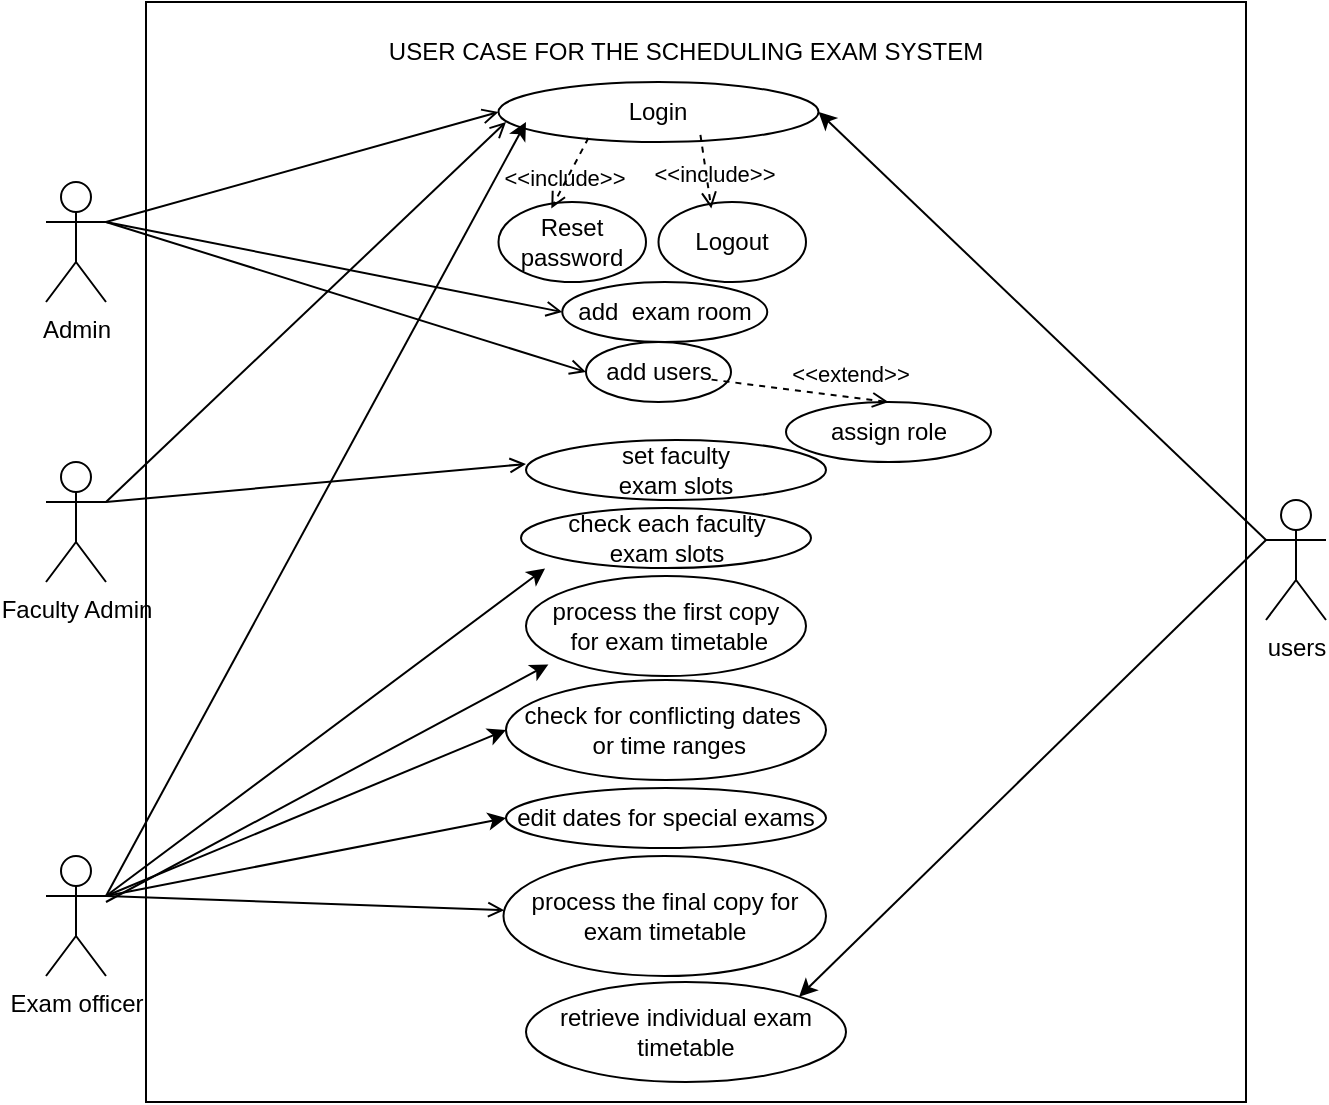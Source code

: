 <mxfile version="23.0.2" type="device" pages="5">
  <diagram name="use case for scheduling exam timetable" id="EO71x1Iecf1aS8AlJz6b">
    <mxGraphModel dx="1050" dy="621" grid="1" gridSize="10" guides="1" tooltips="1" connect="1" arrows="1" fold="1" page="1" pageScale="1" pageWidth="850" pageHeight="1100" math="0" shadow="0">
      <root>
        <mxCell id="0" />
        <mxCell id="1" parent="0" />
        <mxCell id="wjfPpw_tXqsFmenEtjV6-1" value="" style="whiteSpace=wrap;html=1;aspect=fixed;" parent="1" vertex="1">
          <mxGeometry x="240" y="40" width="550" height="550" as="geometry" />
        </mxCell>
        <mxCell id="wjfPpw_tXqsFmenEtjV6-2" value="Login" style="ellipse;whiteSpace=wrap;html=1;" parent="1" vertex="1">
          <mxGeometry x="416.25" y="80" width="160" height="30" as="geometry" />
        </mxCell>
        <mxCell id="wjfPpw_tXqsFmenEtjV6-7" style="rounded=0;orthogonalLoop=1;jettySize=auto;html=1;exitX=1;exitY=0.333;exitDx=0;exitDy=0;exitPerimeter=0;" parent="1" source="wjfPpw_tXqsFmenEtjV6-3" edge="1">
          <mxGeometry relative="1" as="geometry">
            <mxPoint x="430" y="100" as="targetPoint" />
          </mxGeometry>
        </mxCell>
        <mxCell id="wjfPpw_tXqsFmenEtjV6-53" style="edgeStyle=none;rounded=0;orthogonalLoop=1;jettySize=auto;html=1;startArrow=none;startFill=0;endArrow=open;endFill=0;exitX=1;exitY=0.333;exitDx=0;exitDy=0;exitPerimeter=0;" parent="1" source="wjfPpw_tXqsFmenEtjV6-3" target="wjfPpw_tXqsFmenEtjV6-51" edge="1">
          <mxGeometry relative="1" as="geometry">
            <mxPoint x="230" y="490" as="sourcePoint" />
          </mxGeometry>
        </mxCell>
        <mxCell id="gzobB8jwNYwRTBNyGAE6-12" style="rounded=0;orthogonalLoop=1;jettySize=auto;html=1;exitX=1;exitY=0.333;exitDx=0;exitDy=0;exitPerimeter=0;entryX=0;entryY=0.5;entryDx=0;entryDy=0;" parent="1" source="wjfPpw_tXqsFmenEtjV6-3" target="gzobB8jwNYwRTBNyGAE6-11" edge="1">
          <mxGeometry relative="1" as="geometry" />
        </mxCell>
        <mxCell id="wjfPpw_tXqsFmenEtjV6-9" style="rounded=0;orthogonalLoop=1;jettySize=auto;html=1;entryX=1;entryY=0.5;entryDx=0;entryDy=0;exitX=0;exitY=0.333;exitDx=0;exitDy=0;exitPerimeter=0;" parent="1" source="wjfPpw_tXqsFmenEtjV6-6" target="wjfPpw_tXqsFmenEtjV6-2" edge="1">
          <mxGeometry relative="1" as="geometry">
            <mxPoint x="790" y="280" as="sourcePoint" />
          </mxGeometry>
        </mxCell>
        <mxCell id="wjfPpw_tXqsFmenEtjV6-6" value="users" style="shape=umlActor;verticalLabelPosition=bottom;verticalAlign=top;html=1;outlineConnect=0;" parent="1" vertex="1">
          <mxGeometry x="800" y="289" width="30" height="60" as="geometry" />
        </mxCell>
        <mxCell id="wjfPpw_tXqsFmenEtjV6-10" value="Reset password" style="ellipse;whiteSpace=wrap;html=1;" parent="1" vertex="1">
          <mxGeometry x="416.25" y="140" width="73.75" height="40" as="geometry" />
        </mxCell>
        <mxCell id="wjfPpw_tXqsFmenEtjV6-14" value="&amp;lt;&amp;lt;include&amp;gt;&amp;gt;" style="edgeStyle=none;html=1;endArrow=open;verticalAlign=bottom;dashed=1;labelBackgroundColor=none;rounded=0;entryX=0.358;entryY=0.08;entryDx=0;entryDy=0;entryPerimeter=0;exitX=0.281;exitY=0.933;exitDx=0;exitDy=0;exitPerimeter=0;" parent="1" source="wjfPpw_tXqsFmenEtjV6-2" target="wjfPpw_tXqsFmenEtjV6-10" edge="1">
          <mxGeometry x="0.555" y="3" width="160" relative="1" as="geometry">
            <mxPoint x="470" y="270" as="sourcePoint" />
            <mxPoint x="630" y="270" as="targetPoint" />
            <mxPoint as="offset" />
          </mxGeometry>
        </mxCell>
        <mxCell id="wjfPpw_tXqsFmenEtjV6-26" value="check for conflicting dates&amp;nbsp; &amp;nbsp;or time ranges" style="ellipse;whiteSpace=wrap;html=1;" parent="1" vertex="1">
          <mxGeometry x="420" y="379" width="160" height="50" as="geometry" />
        </mxCell>
        <mxCell id="wjfPpw_tXqsFmenEtjV6-28" style="rounded=0;orthogonalLoop=1;jettySize=auto;html=1;entryX=0;entryY=0.5;entryDx=0;entryDy=0;exitX=1;exitY=0.333;exitDx=0;exitDy=0;exitPerimeter=0;" parent="1" source="wjfPpw_tXqsFmenEtjV6-3" target="wjfPpw_tXqsFmenEtjV6-26" edge="1">
          <mxGeometry relative="1" as="geometry">
            <mxPoint x="810" y="470" as="sourcePoint" />
            <mxPoint x="430.18" y="279.84" as="targetPoint" />
          </mxGeometry>
        </mxCell>
        <mxCell id="wjfPpw_tXqsFmenEtjV6-30" style="rounded=0;orthogonalLoop=1;jettySize=auto;html=1;entryX=1;entryY=0;entryDx=0;entryDy=0;exitX=0;exitY=0.333;exitDx=0;exitDy=0;exitPerimeter=0;" parent="1" source="wjfPpw_tXqsFmenEtjV6-6" target="wjfPpw_tXqsFmenEtjV6-54" edge="1">
          <mxGeometry relative="1" as="geometry">
            <mxPoint x="790" y="280" as="sourcePoint" />
            <mxPoint x="692.41" y="388.6" as="targetPoint" />
          </mxGeometry>
        </mxCell>
        <mxCell id="wjfPpw_tXqsFmenEtjV6-44" style="edgeStyle=none;rounded=0;orthogonalLoop=1;jettySize=auto;html=1;entryX=0;entryY=0.5;entryDx=0;entryDy=0;startArrow=none;startFill=0;endArrow=open;endFill=0;exitX=1;exitY=0.333;exitDx=0;exitDy=0;exitPerimeter=0;" parent="1" source="wjfPpw_tXqsFmenEtjV6-42" target="wjfPpw_tXqsFmenEtjV6-2" edge="1">
          <mxGeometry relative="1" as="geometry" />
        </mxCell>
        <mxCell id="wjfPpw_tXqsFmenEtjV6-48" style="edgeStyle=none;rounded=0;orthogonalLoop=1;jettySize=auto;html=1;startArrow=none;startFill=0;endArrow=open;endFill=0;exitX=1;exitY=0.333;exitDx=0;exitDy=0;exitPerimeter=0;" parent="1" source="7Kl5YK3oNdFVikh93Q5T-10" edge="1">
          <mxGeometry relative="1" as="geometry">
            <mxPoint x="190" y="150" as="sourcePoint" />
            <mxPoint x="420" y="100" as="targetPoint" />
          </mxGeometry>
        </mxCell>
        <mxCell id="wjfPpw_tXqsFmenEtjV6-47" value="set faculty &lt;br&gt;exam slots" style="ellipse;whiteSpace=wrap;html=1;" parent="1" vertex="1">
          <mxGeometry x="430" y="259" width="150" height="30" as="geometry" />
        </mxCell>
        <mxCell id="wjfPpw_tXqsFmenEtjV6-51" value="process the final copy for exam timetable" style="ellipse;whiteSpace=wrap;html=1;" parent="1" vertex="1">
          <mxGeometry x="418.75" y="467" width="161.25" height="60" as="geometry" />
        </mxCell>
        <mxCell id="wjfPpw_tXqsFmenEtjV6-54" value="retrieve individual exam timetable" style="ellipse;whiteSpace=wrap;html=1;" parent="1" vertex="1">
          <mxGeometry x="430" y="530" width="160" height="50" as="geometry" />
        </mxCell>
        <mxCell id="wjfPpw_tXqsFmenEtjV6-65" value="USER CASE FOR THE SCHEDULING EXAM SYSTEM" style="text;html=1;strokeColor=none;fillColor=none;align=center;verticalAlign=middle;whiteSpace=wrap;rounded=0;" parent="1" vertex="1">
          <mxGeometry x="350" y="50" width="320" height="30" as="geometry" />
        </mxCell>
        <mxCell id="wjfPpw_tXqsFmenEtjV6-67" value="" style="edgeStyle=none;rounded=0;orthogonalLoop=1;jettySize=auto;html=1;startArrow=none;startFill=0;endArrow=none;endFill=0;" parent="1" target="wjfPpw_tXqsFmenEtjV6-42" edge="1">
          <mxGeometry relative="1" as="geometry">
            <mxPoint x="190" y="150" as="sourcePoint" />
            <mxPoint x="462.119" y="249.345" as="targetPoint" />
          </mxGeometry>
        </mxCell>
        <mxCell id="wjfPpw_tXqsFmenEtjV6-42" value="Admin" style="shape=umlActor;verticalLabelPosition=bottom;verticalAlign=top;html=1;outlineConnect=0;" parent="1" vertex="1">
          <mxGeometry x="190" y="130" width="30" height="60" as="geometry" />
        </mxCell>
        <mxCell id="gzobB8jwNYwRTBNyGAE6-2" value="process the first copy&lt;br&gt;&amp;nbsp;for exam timetable" style="ellipse;whiteSpace=wrap;html=1;" parent="1" vertex="1">
          <mxGeometry x="430" y="327" width="140" height="50" as="geometry" />
        </mxCell>
        <mxCell id="gzobB8jwNYwRTBNyGAE6-3" value="add&amp;nbsp; exam room" style="ellipse;whiteSpace=wrap;html=1;" parent="1" vertex="1">
          <mxGeometry x="448.13" y="180" width="102.5" height="30" as="geometry" />
        </mxCell>
        <mxCell id="gzobB8jwNYwRTBNyGAE6-4" style="edgeStyle=none;rounded=0;orthogonalLoop=1;jettySize=auto;html=1;startArrow=none;startFill=0;endArrow=open;endFill=0;entryX=0;entryY=0.5;entryDx=0;entryDy=0;exitX=1;exitY=0.333;exitDx=0;exitDy=0;exitPerimeter=0;" parent="1" source="wjfPpw_tXqsFmenEtjV6-42" target="gzobB8jwNYwRTBNyGAE6-3" edge="1">
          <mxGeometry relative="1" as="geometry">
            <mxPoint x="220" y="150" as="sourcePoint" />
            <mxPoint x="481" y="278" as="targetPoint" />
          </mxGeometry>
        </mxCell>
        <mxCell id="gzobB8jwNYwRTBNyGAE6-5" value="add users" style="ellipse;whiteSpace=wrap;html=1;" parent="1" vertex="1">
          <mxGeometry x="460" y="210" width="72.5" height="30" as="geometry" />
        </mxCell>
        <mxCell id="gzobB8jwNYwRTBNyGAE6-6" style="edgeStyle=none;rounded=0;orthogonalLoop=1;jettySize=auto;html=1;startArrow=none;startFill=0;endArrow=open;endFill=0;entryX=0;entryY=0.5;entryDx=0;entryDy=0;exitX=1;exitY=0.333;exitDx=0;exitDy=0;exitPerimeter=0;" parent="1" source="wjfPpw_tXqsFmenEtjV6-42" target="gzobB8jwNYwRTBNyGAE6-5" edge="1">
          <mxGeometry relative="1" as="geometry">
            <mxPoint x="240" y="177" as="sourcePoint" />
            <mxPoint x="459" y="225" as="targetPoint" />
          </mxGeometry>
        </mxCell>
        <mxCell id="gzobB8jwNYwRTBNyGAE6-8" value="check each faculty &lt;br&gt;exam slots" style="ellipse;whiteSpace=wrap;html=1;" parent="1" vertex="1">
          <mxGeometry x="427.5" y="293" width="145" height="30" as="geometry" />
        </mxCell>
        <mxCell id="gzobB8jwNYwRTBNyGAE6-9" style="rounded=0;orthogonalLoop=1;jettySize=auto;html=1;entryX=0.083;entryY=1.007;entryDx=0;entryDy=0;exitX=1;exitY=0.333;exitDx=0;exitDy=0;exitPerimeter=0;entryPerimeter=0;" parent="1" source="wjfPpw_tXqsFmenEtjV6-3" target="gzobB8jwNYwRTBNyGAE6-8" edge="1">
          <mxGeometry relative="1" as="geometry">
            <mxPoint x="190" y="480" as="sourcePoint" />
            <mxPoint x="380" y="415" as="targetPoint" />
          </mxGeometry>
        </mxCell>
        <mxCell id="gzobB8jwNYwRTBNyGAE6-10" style="rounded=0;orthogonalLoop=1;jettySize=auto;html=1;entryX=0.08;entryY=0.884;entryDx=0;entryDy=0;entryPerimeter=0;" parent="1" target="gzobB8jwNYwRTBNyGAE6-2" edge="1">
          <mxGeometry relative="1" as="geometry">
            <mxPoint x="220" y="490" as="sourcePoint" />
            <mxPoint x="380" y="415" as="targetPoint" />
          </mxGeometry>
        </mxCell>
        <mxCell id="gzobB8jwNYwRTBNyGAE6-11" value="edit dates for special exams" style="ellipse;whiteSpace=wrap;html=1;" parent="1" vertex="1">
          <mxGeometry x="420" y="433" width="160" height="30" as="geometry" />
        </mxCell>
        <mxCell id="7Kl5YK3oNdFVikh93Q5T-1" value="Logout" style="ellipse;whiteSpace=wrap;html=1;" parent="1" vertex="1">
          <mxGeometry x="496.25" y="140" width="73.75" height="40" as="geometry" />
        </mxCell>
        <mxCell id="7Kl5YK3oNdFVikh93Q5T-2" value="&amp;lt;&amp;lt;include&amp;gt;&amp;gt;" style="edgeStyle=none;html=1;endArrow=open;verticalAlign=bottom;dashed=1;labelBackgroundColor=none;rounded=0;entryX=0.358;entryY=0.08;entryDx=0;entryDy=0;entryPerimeter=0;exitX=0.631;exitY=0.88;exitDx=0;exitDy=0;exitPerimeter=0;" parent="1" source="wjfPpw_tXqsFmenEtjV6-2" target="7Kl5YK3oNdFVikh93Q5T-1" edge="1">
          <mxGeometry x="0.555" y="3" width="160" relative="1" as="geometry">
            <mxPoint x="541" y="108" as="sourcePoint" />
            <mxPoint x="710" y="270" as="targetPoint" />
            <mxPoint as="offset" />
          </mxGeometry>
        </mxCell>
        <mxCell id="7Kl5YK3oNdFVikh93Q5T-3" value="assign role" style="ellipse;whiteSpace=wrap;html=1;" parent="1" vertex="1">
          <mxGeometry x="560" y="240" width="102.5" height="30" as="geometry" />
        </mxCell>
        <mxCell id="7Kl5YK3oNdFVikh93Q5T-8" value="&amp;lt;&amp;lt;extend&amp;gt;&amp;gt;" style="edgeStyle=none;html=1;endArrow=open;verticalAlign=bottom;dashed=1;labelBackgroundColor=none;rounded=0;entryX=0.5;entryY=0;entryDx=0;entryDy=0;exitX=0.866;exitY=0.627;exitDx=0;exitDy=0;exitPerimeter=0;" parent="1" source="gzobB8jwNYwRTBNyGAE6-5" target="7Kl5YK3oNdFVikh93Q5T-3" edge="1">
          <mxGeometry x="0.555" y="3" width="160" relative="1" as="geometry">
            <mxPoint x="527" y="116" as="sourcePoint" />
            <mxPoint x="533" y="153" as="targetPoint" />
            <mxPoint as="offset" />
          </mxGeometry>
        </mxCell>
        <mxCell id="7Kl5YK3oNdFVikh93Q5T-10" value="Faculty Admin" style="shape=umlActor;verticalLabelPosition=bottom;verticalAlign=top;html=1;outlineConnect=0;" parent="1" vertex="1">
          <mxGeometry x="190" y="270" width="30" height="60" as="geometry" />
        </mxCell>
        <mxCell id="7Kl5YK3oNdFVikh93Q5T-11" style="edgeStyle=none;rounded=0;orthogonalLoop=1;jettySize=auto;html=1;startArrow=none;startFill=0;endArrow=open;endFill=0;entryX=0;entryY=0.5;entryDx=0;entryDy=0;exitX=1;exitY=0.333;exitDx=0;exitDy=0;exitPerimeter=0;" parent="1" source="7Kl5YK3oNdFVikh93Q5T-10" edge="1">
          <mxGeometry relative="1" as="geometry">
            <mxPoint x="190" y="277" as="sourcePoint" />
            <mxPoint x="430" y="271" as="targetPoint" />
            <Array as="points">
              <mxPoint x="430" y="271" />
            </Array>
          </mxGeometry>
        </mxCell>
        <mxCell id="wjfPpw_tXqsFmenEtjV6-3" value="Exam officer" style="shape=umlActor;verticalLabelPosition=bottom;verticalAlign=top;html=1;outlineConnect=0;" parent="1" vertex="1">
          <mxGeometry x="190" y="467" width="30" height="60" as="geometry" />
        </mxCell>
      </root>
    </mxGraphModel>
  </diagram>
  <diagram id="fLeh5l3Y8TxCTtsuTBK7" name="sequence">
    <mxGraphModel dx="1958" dy="1721" grid="1" gridSize="10" guides="1" tooltips="1" connect="1" arrows="1" fold="1" page="1" pageScale="1" pageWidth="850" pageHeight="1100" math="0" shadow="0">
      <root>
        <mxCell id="0" />
        <mxCell id="1" parent="0" />
        <mxCell id="YhHdDXR3pm5GIS96cvAs-3" value="&lt;br&gt;&lt;br&gt;&lt;br&gt;&lt;br&gt;School Admin" style="shape=umlLifeline;perimeter=lifelinePerimeter;whiteSpace=wrap;html=1;container=1;dropTarget=0;collapsible=0;recursiveResize=0;outlineConnect=0;portConstraint=eastwest;newEdgeStyle={&quot;curved&quot;:0,&quot;rounded&quot;:0};participant=umlActor;size=29;" parent="1" vertex="1">
          <mxGeometry x="-55" y="21" width="20" height="459" as="geometry" />
        </mxCell>
        <mxCell id="YhHdDXR3pm5GIS96cvAs-13" value="" style="html=1;points=[[0,0,0,0,5],[0,1,0,0,-5],[1,0,0,0,5],[1,1,0,0,-5]];perimeter=orthogonalPerimeter;outlineConnect=0;targetShapes=umlLifeline;portConstraint=eastwest;newEdgeStyle={&quot;curved&quot;:0,&quot;rounded&quot;:0};" parent="YhHdDXR3pm5GIS96cvAs-3" vertex="1">
          <mxGeometry x="5" y="71" width="10" height="49" as="geometry" />
        </mxCell>
        <mxCell id="YhHdDXR3pm5GIS96cvAs-22" value="" style="html=1;points=[[0,0,0,0,5],[0,1,0,0,-5],[1,0,0,0,5],[1,1,0,0,-5]];perimeter=orthogonalPerimeter;outlineConnect=0;targetShapes=umlLifeline;portConstraint=eastwest;newEdgeStyle={&quot;curved&quot;:0,&quot;rounded&quot;:0};" parent="YhHdDXR3pm5GIS96cvAs-3" vertex="1">
          <mxGeometry x="5" y="127" width="10" height="39" as="geometry" />
        </mxCell>
        <mxCell id="D53fk7peH2LvVN-s6GK3-9" value="" style="html=1;points=[[0,0,0,0,5],[0,1,0,0,-5],[1,0,0,0,5],[1,1,0,0,-5]];perimeter=orthogonalPerimeter;outlineConnect=0;targetShapes=umlLifeline;portConstraint=eastwest;newEdgeStyle={&quot;curved&quot;:0,&quot;rounded&quot;:0};" parent="YhHdDXR3pm5GIS96cvAs-3" vertex="1">
          <mxGeometry x="5" y="183" width="10" height="39" as="geometry" />
        </mxCell>
        <mxCell id="Sf3a9OYiwuKaHPhzvjfp-1" value="" style="html=1;points=[[0,0,0,0,5],[0,1,0,0,-5],[1,0,0,0,5],[1,1,0,0,-5]];perimeter=orthogonalPerimeter;outlineConnect=0;targetShapes=umlLifeline;portConstraint=eastwest;newEdgeStyle={&quot;curved&quot;:0,&quot;rounded&quot;:0};" vertex="1" parent="YhHdDXR3pm5GIS96cvAs-3">
          <mxGeometry x="5" y="263" width="10" height="39" as="geometry" />
        </mxCell>
        <mxCell id="YhHdDXR3pm5GIS96cvAs-4" value="Device" style="shape=umlLifeline;perimeter=lifelinePerimeter;whiteSpace=wrap;html=1;container=1;dropTarget=0;collapsible=0;recursiveResize=0;outlineConnect=0;portConstraint=eastwest;newEdgeStyle={&quot;curved&quot;:0,&quot;rounded&quot;:0};" parent="1" vertex="1">
          <mxGeometry x="241" y="20" width="100" height="570" as="geometry" />
        </mxCell>
        <mxCell id="YhHdDXR3pm5GIS96cvAs-10" value="" style="html=1;points=[[0,0,0,0,5],[0,1,0,0,-5],[1,0,0,0,5],[1,1,0,0,-5]];perimeter=orthogonalPerimeter;outlineConnect=0;targetShapes=umlLifeline;portConstraint=eastwest;newEdgeStyle={&quot;curved&quot;:0,&quot;rounded&quot;:0};" parent="YhHdDXR3pm5GIS96cvAs-4" vertex="1">
          <mxGeometry x="45" y="71" width="10" height="50" as="geometry" />
        </mxCell>
        <mxCell id="YhHdDXR3pm5GIS96cvAs-5" value="" style="shape=umlLifeline;perimeter=lifelinePerimeter;whiteSpace=wrap;html=1;container=1;dropTarget=0;collapsible=0;recursiveResize=0;outlineConnect=0;portConstraint=eastwest;newEdgeStyle={&quot;curved&quot;:0,&quot;rounded&quot;:0};" parent="1" vertex="1">
          <mxGeometry x="534" y="20" width="100" height="580" as="geometry" />
        </mxCell>
        <mxCell id="YhHdDXR3pm5GIS96cvAs-23" value="" style="html=1;points=[[0,0,0,0,5],[0,1,0,0,-5],[1,0,0,0,5],[1,1,0,0,-5]];perimeter=orthogonalPerimeter;outlineConnect=0;targetShapes=umlLifeline;portConstraint=eastwest;newEdgeStyle={&quot;curved&quot;:0,&quot;rounded&quot;:0};" parent="YhHdDXR3pm5GIS96cvAs-5" vertex="1">
          <mxGeometry x="45" y="128" width="10" height="40" as="geometry" />
        </mxCell>
        <mxCell id="D53fk7peH2LvVN-s6GK3-8" value="" style="html=1;points=[[0,0,0,0,5],[0,1,0,0,-5],[1,0,0,0,5],[1,1,0,0,-5]];perimeter=orthogonalPerimeter;outlineConnect=0;targetShapes=umlLifeline;portConstraint=eastwest;newEdgeStyle={&quot;curved&quot;:0,&quot;rounded&quot;:0};" parent="YhHdDXR3pm5GIS96cvAs-5" vertex="1">
          <mxGeometry x="45" y="183" width="10" height="40" as="geometry" />
        </mxCell>
        <mxCell id="D53fk7peH2LvVN-s6GK3-29" value="" style="html=1;points=[[0,0,0,0,5],[0,1,0,0,-5],[1,0,0,0,5],[1,1,0,0,-5]];perimeter=orthogonalPerimeter;outlineConnect=0;targetShapes=umlLifeline;portConstraint=eastwest;newEdgeStyle={&quot;curved&quot;:0,&quot;rounded&quot;:0};" parent="YhHdDXR3pm5GIS96cvAs-5" vertex="1">
          <mxGeometry x="45" y="273" width="10" height="37" as="geometry" />
        </mxCell>
        <mxCell id="YhHdDXR3pm5GIS96cvAs-8" value="&lt;br&gt;&lt;br&gt;&lt;br&gt;&lt;br&gt;user" style="shape=umlLifeline;perimeter=lifelinePerimeter;whiteSpace=wrap;html=1;container=1;dropTarget=0;collapsible=0;recursiveResize=0;outlineConnect=0;portConstraint=eastwest;newEdgeStyle={&quot;curved&quot;:0,&quot;rounded&quot;:0};participant=umlActor;size=30;" parent="1" vertex="1">
          <mxGeometry x="430" y="18.5" width="20" height="521.5" as="geometry" />
        </mxCell>
        <mxCell id="YhHdDXR3pm5GIS96cvAs-9" value="Database" style="shape=cylinder3;whiteSpace=wrap;html=1;boundedLbl=1;backgroundOutline=1;size=15;" parent="1" vertex="1">
          <mxGeometry x="554" y="-10" width="60" height="80" as="geometry" />
        </mxCell>
        <mxCell id="YhHdDXR3pm5GIS96cvAs-11" value="login" style="html=1;verticalAlign=bottom;endArrow=block;curved=0;rounded=0;entryX=0;entryY=0;entryDx=0;entryDy=5;exitX=1;exitY=0;exitDx=0;exitDy=5;exitPerimeter=0;" parent="1" edge="1">
          <mxGeometry x="-0.816" y="1" relative="1" as="geometry">
            <mxPoint x="-40" y="98" as="sourcePoint" />
            <mxPoint x="286" y="97" as="targetPoint" />
            <mxPoint as="offset" />
          </mxGeometry>
        </mxCell>
        <mxCell id="YhHdDXR3pm5GIS96cvAs-17" value="credentials autenticated" style="html=1;verticalAlign=bottom;endArrow=open;dashed=1;endSize=8;curved=0;rounded=0;" parent="1" edge="1">
          <mxGeometry relative="1" as="geometry">
            <mxPoint x="579" y="137" as="sourcePoint" />
            <mxPoint x="295.5" y="137" as="targetPoint" />
          </mxGeometry>
        </mxCell>
        <mxCell id="YhHdDXR3pm5GIS96cvAs-20" value="" style="html=1;verticalAlign=bottom;endArrow=block;curved=0;rounded=0;" parent="1" edge="1">
          <mxGeometry width="80" relative="1" as="geometry">
            <mxPoint x="295.5" y="119" as="sourcePoint" />
            <mxPoint x="583" y="119" as="targetPoint" />
          </mxGeometry>
        </mxCell>
        <mxCell id="YhHdDXR3pm5GIS96cvAs-18" value="" style="html=1;points=[[0,0,0,0,5],[0,1,0,0,-5],[1,0,0,0,5],[1,1,0,0,-5]];perimeter=orthogonalPerimeter;outlineConnect=0;targetShapes=umlLifeline;portConstraint=eastwest;newEdgeStyle={&quot;curved&quot;:0,&quot;rounded&quot;:0};" parent="1" vertex="1">
          <mxGeometry x="435" y="90" width="10" height="10" as="geometry" />
        </mxCell>
        <mxCell id="YhHdDXR3pm5GIS96cvAs-24" value="add exam room" style="html=1;verticalAlign=bottom;endArrow=block;curved=0;rounded=0;exitX=0.85;exitY=0.301;exitDx=0;exitDy=0;exitPerimeter=0;" parent="1" source="YhHdDXR3pm5GIS96cvAs-3" edge="1">
          <mxGeometry x="-0.562" y="1" relative="1" as="geometry">
            <mxPoint x="185" y="159" as="sourcePoint" />
            <mxPoint x="583.5" y="159" as="targetPoint" />
            <mxPoint as="offset" />
          </mxGeometry>
        </mxCell>
        <mxCell id="YhHdDXR3pm5GIS96cvAs-25" value="success" style="html=1;verticalAlign=bottom;endArrow=open;dashed=1;endSize=8;curved=0;rounded=0;exitX=-0.22;exitY=0.655;exitDx=0;exitDy=0;exitPerimeter=0;entryX=0.85;entryY=0.34;entryDx=0;entryDy=0;entryPerimeter=0;" parent="1" source="YhHdDXR3pm5GIS96cvAs-23" target="YhHdDXR3pm5GIS96cvAs-3" edge="1">
          <mxGeometry relative="1" as="geometry">
            <mxPoint x="185" y="177" as="targetPoint" />
            <mxPoint x="430" y="177" as="sourcePoint" />
            <Array as="points">
              <mxPoint x="230" y="177" />
            </Array>
          </mxGeometry>
        </mxCell>
        <mxCell id="D53fk7peH2LvVN-s6GK3-10" value="add user" style="html=1;verticalAlign=bottom;endArrow=block;curved=0;rounded=0;exitX=0.85;exitY=0.412;exitDx=0;exitDy=0;exitPerimeter=0;" parent="1" source="YhHdDXR3pm5GIS96cvAs-3" target="D53fk7peH2LvVN-s6GK3-8" edge="1">
          <mxGeometry x="-0.562" y="1" relative="1" as="geometry">
            <mxPoint x="186" y="210" as="sourcePoint" />
            <mxPoint x="437" y="209" as="targetPoint" />
            <mxPoint as="offset" />
          </mxGeometry>
        </mxCell>
        <mxCell id="D53fk7peH2LvVN-s6GK3-11" value="success" style="html=1;verticalAlign=bottom;endArrow=open;dashed=1;endSize=8;curved=0;rounded=0;entryX=0.85;entryY=0.46;entryDx=0;entryDy=0;entryPerimeter=0;" parent="1" source="YhHdDXR3pm5GIS96cvAs-5" target="YhHdDXR3pm5GIS96cvAs-3" edge="1">
          <mxGeometry relative="1" as="geometry">
            <mxPoint x="186" y="232" as="targetPoint" />
            <mxPoint x="431" y="232" as="sourcePoint" />
            <Array as="points">
              <mxPoint x="231" y="232" />
            </Array>
          </mxGeometry>
        </mxCell>
        <mxCell id="D53fk7peH2LvVN-s6GK3-12" value="Login" style="html=1;verticalAlign=bottom;endArrow=block;curved=0;rounded=0;" parent="1" edge="1">
          <mxGeometry width="80" relative="1" as="geometry">
            <mxPoint x="435" y="96" as="sourcePoint" />
            <mxPoint x="295.5" y="95.5" as="targetPoint" />
          </mxGeometry>
        </mxCell>
        <mxCell id="D53fk7peH2LvVN-s6GK3-16" value="request credentials" style="text;html=1;align=center;verticalAlign=middle;resizable=0;points=[];autosize=1;strokeColor=none;fillColor=none;" parent="1" vertex="1">
          <mxGeometry x="449" y="94" width="120" height="30" as="geometry" />
        </mxCell>
        <mxCell id="D53fk7peH2LvVN-s6GK3-17" value="" style="html=1;points=[[0,0,0,0,5],[0,1,0,0,-5],[1,0,0,0,5],[1,1,0,0,-5]];perimeter=orthogonalPerimeter;outlineConnect=0;targetShapes=umlLifeline;portConstraint=eastwest;newEdgeStyle={&quot;curved&quot;:0,&quot;rounded&quot;:0};" parent="1" vertex="1">
          <mxGeometry x="579" y="100" width="10" height="40" as="geometry" />
        </mxCell>
        <mxCell id="D53fk7peH2LvVN-s6GK3-18" value="" style="html=1;points=[[0,0,0,0,5],[0,1,0,0,-5],[1,0,0,0,5],[1,1,0,0,-5]];perimeter=orthogonalPerimeter;outlineConnect=0;targetShapes=umlLifeline;portConstraint=eastwest;newEdgeStyle={&quot;curved&quot;:0,&quot;rounded&quot;:0};" parent="1" vertex="1">
          <mxGeometry x="286" y="254" width="10" height="16" as="geometry" />
        </mxCell>
        <mxCell id="D53fk7peH2LvVN-s6GK3-19" value="set tentative faculty exam timetable" style="html=1;verticalAlign=bottom;endArrow=block;curved=0;rounded=0;entryX=0;entryY=0;entryDx=0;entryDy=5;" parent="1" source="RNow2bx6zi1NfJKRr0jx-5" target="D53fk7peH2LvVN-s6GK3-18" edge="1">
          <mxGeometry relative="1" as="geometry">
            <mxPoint x="130" y="259" as="sourcePoint" />
          </mxGeometry>
        </mxCell>
        <mxCell id="D53fk7peH2LvVN-s6GK3-21" value="" style="html=1;points=[[0,0,0,0,5],[0,1,0,0,-5],[1,0,0,0,5],[1,1,0,0,-5]];perimeter=orthogonalPerimeter;outlineConnect=0;targetShapes=umlLifeline;portConstraint=eastwest;newEdgeStyle={&quot;curved&quot;:0,&quot;rounded&quot;:0};" parent="1" vertex="1">
          <mxGeometry x="32" y="250" width="10" height="20" as="geometry" />
        </mxCell>
        <mxCell id="D53fk7peH2LvVN-s6GK3-22" value="" style="html=1;points=[[0,0,0,0,5],[0,1,0,0,-5],[1,0,0,0,5],[1,1,0,0,-5]];perimeter=orthogonalPerimeter;outlineConnect=0;targetShapes=umlLifeline;portConstraint=eastwest;newEdgeStyle={&quot;curved&quot;:0,&quot;rounded&quot;:0};" parent="1" vertex="1">
          <mxGeometry x="285" y="283" width="10" height="27" as="geometry" />
        </mxCell>
        <mxCell id="D53fk7peH2LvVN-s6GK3-23" value="process exam timetable" style="html=1;verticalAlign=bottom;endArrow=block;curved=0;rounded=0;entryX=0;entryY=0;entryDx=0;entryDy=5;entryPerimeter=0;" parent="1" source="Sf3a9OYiwuKaHPhzvjfp-1" target="D53fk7peH2LvVN-s6GK3-22" edge="1">
          <mxGeometry relative="1" as="geometry">
            <mxPoint x="41" y="288" as="sourcePoint" />
            <mxPoint x="275" y="288" as="targetPoint" />
          </mxGeometry>
        </mxCell>
        <mxCell id="D53fk7peH2LvVN-s6GK3-30" value="merge faculty time slots" style="html=1;verticalAlign=bottom;endArrow=block;curved=0;rounded=0;entryX=0;entryY=0;entryDx=0;entryDy=5;" parent="1" target="D53fk7peH2LvVN-s6GK3-29" edge="1">
          <mxGeometry relative="1" as="geometry">
            <mxPoint x="300" y="298" as="sourcePoint" />
          </mxGeometry>
        </mxCell>
        <mxCell id="D53fk7peH2LvVN-s6GK3-31" value="success" style="html=1;verticalAlign=bottom;endArrow=open;dashed=1;endSize=8;curved=0;rounded=0;" parent="1" target="YhHdDXR3pm5GIS96cvAs-3" edge="1">
          <mxGeometry relative="1" as="geometry">
            <mxPoint x="41" y="320" as="targetPoint" />
            <mxPoint x="580" y="320" as="sourcePoint" />
            <Array as="points">
              <mxPoint x="227" y="320" />
            </Array>
          </mxGeometry>
        </mxCell>
        <mxCell id="D53fk7peH2LvVN-s6GK3-32" value="" style="html=1;points=[[0,0,0,0,5],[0,1,0,0,-5],[1,0,0,0,5],[1,1,0,0,-5]];perimeter=orthogonalPerimeter;outlineConnect=0;targetShapes=umlLifeline;portConstraint=eastwest;newEdgeStyle={&quot;curved&quot;:0,&quot;rounded&quot;:0};" parent="1" vertex="1">
          <mxGeometry x="286" y="356" width="10" height="44" as="geometry" />
        </mxCell>
        <mxCell id="D53fk7peH2LvVN-s6GK3-33" value="check conflicts" style="html=1;verticalAlign=bottom;endArrow=block;curved=0;rounded=0;entryX=0;entryY=0;entryDx=0;entryDy=5;entryPerimeter=0;" parent="1" source="YhHdDXR3pm5GIS96cvAs-3" target="D53fk7peH2LvVN-s6GK3-32" edge="1">
          <mxGeometry relative="1" as="geometry">
            <mxPoint x="175" y="363" as="sourcePoint" />
            <mxPoint x="276" y="361" as="targetPoint" />
          </mxGeometry>
        </mxCell>
        <mxCell id="D53fk7peH2LvVN-s6GK3-35" value="requestdata" style="html=1;verticalAlign=bottom;endArrow=block;curved=0;rounded=0;entryX=0;entryY=0;entryDx=0;entryDy=5;" parent="1" edge="1">
          <mxGeometry relative="1" as="geometry">
            <mxPoint x="297" y="361" as="sourcePoint" />
            <mxPoint x="576" y="361" as="targetPoint" />
          </mxGeometry>
        </mxCell>
        <mxCell id="D53fk7peH2LvVN-s6GK3-36" value="success" style="html=1;verticalAlign=bottom;endArrow=open;dashed=1;endSize=8;curved=0;rounded=0;" parent="1" source="YhHdDXR3pm5GIS96cvAs-5" edge="1">
          <mxGeometry relative="1" as="geometry">
            <mxPoint x="293" y="390" as="targetPoint" />
            <mxPoint x="563" y="388" as="sourcePoint" />
            <Array as="points">
              <mxPoint x="335" y="388" />
            </Array>
          </mxGeometry>
        </mxCell>
        <mxCell id="D53fk7peH2LvVN-s6GK3-37" value="conflicts identified" style="html=1;verticalAlign=bottom;endArrow=open;dashed=1;endSize=8;curved=0;rounded=0;" parent="1" target="YhHdDXR3pm5GIS96cvAs-3" edge="1">
          <mxGeometry relative="1" as="geometry">
            <mxPoint x="130" y="391" as="targetPoint" />
            <mxPoint x="280" y="391" as="sourcePoint" />
            <Array as="points">
              <mxPoint x="210" y="391" />
            </Array>
          </mxGeometry>
        </mxCell>
        <mxCell id="D53fk7peH2LvVN-s6GK3-38" value="" style="html=1;points=[[0,0,0,0,5],[0,1,0,0,-5],[1,0,0,0,5],[1,1,0,0,-5]];perimeter=orthogonalPerimeter;outlineConnect=0;targetShapes=umlLifeline;portConstraint=eastwest;newEdgeStyle={&quot;curved&quot;:0,&quot;rounded&quot;:0};" parent="1" vertex="1">
          <mxGeometry x="580" y="356" width="10" height="37" as="geometry" />
        </mxCell>
        <mxCell id="D53fk7peH2LvVN-s6GK3-39" value="" style="html=1;points=[[0,0,0,0,5],[0,1,0,0,-5],[1,0,0,0,5],[1,1,0,0,-5]];perimeter=orthogonalPerimeter;outlineConnect=0;targetShapes=umlLifeline;portConstraint=eastwest;newEdgeStyle={&quot;curved&quot;:0,&quot;rounded&quot;:0};" parent="1" vertex="1">
          <mxGeometry x="287" y="419" width="10" height="18" as="geometry" />
        </mxCell>
        <mxCell id="D53fk7peH2LvVN-s6GK3-40" value="edit conflicting slots" style="html=1;verticalAlign=bottom;endArrow=block;curved=0;rounded=0;entryX=0;entryY=0;entryDx=0;entryDy=5;" parent="1" source="YhHdDXR3pm5GIS96cvAs-3" edge="1">
          <mxGeometry relative="1" as="geometry">
            <mxPoint x="186" y="429" as="sourcePoint" />
            <mxPoint x="287" y="427" as="targetPoint" />
          </mxGeometry>
        </mxCell>
        <mxCell id="D53fk7peH2LvVN-s6GK3-45" value="" style="html=1;points=[[0,0,0,0,5],[0,1,0,0,-5],[1,0,0,0,5],[1,1,0,0,-5]];perimeter=orthogonalPerimeter;outlineConnect=0;targetShapes=umlLifeline;portConstraint=eastwest;newEdgeStyle={&quot;curved&quot;:0,&quot;rounded&quot;:0};" parent="1" vertex="1">
          <mxGeometry x="579" y="420" width="10" height="16" as="geometry" />
        </mxCell>
        <mxCell id="D53fk7peH2LvVN-s6GK3-46" value="process final exam timetable" style="html=1;verticalAlign=bottom;endArrow=block;curved=0;rounded=0;entryX=0;entryY=0;entryDx=0;entryDy=5;" parent="1" source="YhHdDXR3pm5GIS96cvAs-3" edge="1">
          <mxGeometry relative="1" as="geometry">
            <mxPoint x="41" y="458" as="sourcePoint" />
            <mxPoint x="287" y="458" as="targetPoint" />
          </mxGeometry>
        </mxCell>
        <mxCell id="D53fk7peH2LvVN-s6GK3-47" value="" style="html=1;points=[[0,0,0,0,5],[0,1,0,0,-5],[1,0,0,0,5],[1,1,0,0,-5]];perimeter=orthogonalPerimeter;outlineConnect=0;targetShapes=umlLifeline;portConstraint=eastwest;newEdgeStyle={&quot;curved&quot;:0,&quot;rounded&quot;:0};" parent="1" vertex="1">
          <mxGeometry x="285" y="449" width="10" height="41" as="geometry" />
        </mxCell>
        <mxCell id="D53fk7peH2LvVN-s6GK3-49" value="request data" style="html=1;verticalAlign=bottom;endArrow=block;curved=0;rounded=0;entryX=0;entryY=0;entryDx=0;entryDy=5;" parent="1" edge="1">
          <mxGeometry relative="1" as="geometry">
            <mxPoint x="296" y="452" as="sourcePoint" />
            <mxPoint x="575" y="452" as="targetPoint" />
          </mxGeometry>
        </mxCell>
        <mxCell id="D53fk7peH2LvVN-s6GK3-50" value="process successfully performed" style="html=1;verticalAlign=bottom;endArrow=open;dashed=1;endSize=8;curved=0;rounded=0;" parent="1" edge="1">
          <mxGeometry relative="1" as="geometry">
            <mxPoint x="292" y="481" as="targetPoint" />
            <mxPoint x="583" y="479" as="sourcePoint" />
            <Array as="points">
              <mxPoint x="334" y="479" />
            </Array>
          </mxGeometry>
        </mxCell>
        <mxCell id="D53fk7peH2LvVN-s6GK3-51" value="" style="html=1;points=[[0,0,0,0,5],[0,1,0,0,-5],[1,0,0,0,5],[1,1,0,0,-5]];perimeter=orthogonalPerimeter;outlineConnect=0;targetShapes=umlLifeline;portConstraint=eastwest;newEdgeStyle={&quot;curved&quot;:0,&quot;rounded&quot;:0};" parent="1" vertex="1">
          <mxGeometry x="579" y="447" width="10" height="37" as="geometry" />
        </mxCell>
        <mxCell id="D53fk7peH2LvVN-s6GK3-52" value="" style="html=1;points=[[0,0,0,0,5],[0,1,0,0,-5],[1,0,0,0,5],[1,1,0,0,-5]];perimeter=orthogonalPerimeter;outlineConnect=0;targetShapes=umlLifeline;portConstraint=eastwest;newEdgeStyle={&quot;curved&quot;:0,&quot;rounded&quot;:0};" parent="1" vertex="1">
          <mxGeometry x="435" y="512" width="10" height="10" as="geometry" />
        </mxCell>
        <mxCell id="D53fk7peH2LvVN-s6GK3-53" value="retrieve individual timetable" style="html=1;verticalAlign=bottom;endArrow=block;curved=0;rounded=0;" parent="1" edge="1">
          <mxGeometry width="80" relative="1" as="geometry">
            <mxPoint x="435" y="518" as="sourcePoint" />
            <mxPoint x="295.5" y="517.5" as="targetPoint" />
          </mxGeometry>
        </mxCell>
        <mxCell id="D53fk7peH2LvVN-s6GK3-54" value="" style="html=1;points=[[0,0,0,0,5],[0,1,0,0,-5],[1,0,0,0,5],[1,1,0,0,-5]];perimeter=orthogonalPerimeter;outlineConnect=0;targetShapes=umlLifeline;portConstraint=eastwest;newEdgeStyle={&quot;curved&quot;:0,&quot;rounded&quot;:0};" parent="1" vertex="1">
          <mxGeometry x="285" y="508" width="10" height="62" as="geometry" />
        </mxCell>
        <mxCell id="RNow2bx6zi1NfJKRr0jx-1" value="manipulate data" style="html=1;verticalAlign=bottom;endArrow=block;curved=0;rounded=0;entryX=0;entryY=0;entryDx=0;entryDy=5;" parent="1" edge="1">
          <mxGeometry relative="1" as="geometry">
            <mxPoint x="297" y="429" as="sourcePoint" />
            <mxPoint x="576" y="429" as="targetPoint" />
          </mxGeometry>
        </mxCell>
        <mxCell id="RNow2bx6zi1NfJKRr0jx-2" value="" style="html=1;points=[[0,0,0,0,5],[0,1,0,0,-5],[1,0,0,0,5],[1,1,0,0,-5]];perimeter=orthogonalPerimeter;outlineConnect=0;targetShapes=umlLifeline;portConstraint=eastwest;newEdgeStyle={&quot;curved&quot;:0,&quot;rounded&quot;:0};" parent="1" vertex="1">
          <mxGeometry x="579" y="509" width="10" height="61" as="geometry" />
        </mxCell>
        <mxCell id="RNow2bx6zi1NfJKRr0jx-3" value="student timetable retrieved" style="html=1;verticalAlign=bottom;endArrow=open;dashed=1;endSize=8;curved=0;rounded=0;" parent="1" edge="1">
          <mxGeometry relative="1" as="geometry">
            <mxPoint x="577" y="564" as="sourcePoint" />
            <mxPoint x="293.5" y="564" as="targetPoint" />
          </mxGeometry>
        </mxCell>
        <mxCell id="RNow2bx6zi1NfJKRr0jx-4" value="request data" style="html=1;verticalAlign=bottom;endArrow=block;curved=0;rounded=0;entryX=0;entryY=0;entryDx=0;entryDy=5;" parent="1" edge="1">
          <mxGeometry relative="1" as="geometry">
            <mxPoint x="295" y="541" as="sourcePoint" />
            <mxPoint x="574" y="541" as="targetPoint" />
          </mxGeometry>
        </mxCell>
        <mxCell id="RNow2bx6zi1NfJKRr0jx-5" value="&lt;br&gt;&lt;br&gt;&lt;br&gt;&lt;br&gt;Faculty Admin" style="shape=umlLifeline;perimeter=lifelinePerimeter;whiteSpace=wrap;html=1;container=1;dropTarget=0;collapsible=0;recursiveResize=0;outlineConnect=0;portConstraint=eastwest;newEdgeStyle={&quot;curved&quot;:0,&quot;rounded&quot;:0};participant=umlActor;size=29;" parent="1" vertex="1">
          <mxGeometry x="27" y="21" width="20" height="459" as="geometry" />
        </mxCell>
        <mxCell id="9D772StHElw_K2leHycI-1" value="&lt;br&gt;&lt;br&gt;&lt;br&gt;&lt;br&gt;Exam officer&lt;br&gt;" style="shape=umlLifeline;perimeter=lifelinePerimeter;whiteSpace=wrap;html=1;container=1;dropTarget=0;collapsible=0;recursiveResize=0;outlineConnect=0;portConstraint=eastwest;newEdgeStyle={&quot;curved&quot;:0,&quot;rounded&quot;:0};participant=umlActor;size=29;" parent="1" vertex="1">
          <mxGeometry x="156" y="21" width="20" height="459" as="geometry" />
        </mxCell>
        <mxCell id="9D772StHElw_K2leHycI-2" value="" style="html=1;points=[[0,0,0,0,5],[0,1,0,0,-5],[1,0,0,0,5],[1,1,0,0,-5]];perimeter=orthogonalPerimeter;outlineConnect=0;targetShapes=umlLifeline;portConstraint=eastwest;newEdgeStyle={&quot;curved&quot;:0,&quot;rounded&quot;:0};" parent="1" vertex="1">
          <mxGeometry x="30" y="102" width="10" height="18" as="geometry" />
        </mxCell>
        <mxCell id="9D772StHElw_K2leHycI-4" value="login" style="html=1;verticalAlign=bottom;endArrow=block;curved=0;rounded=0;" parent="1" edge="1">
          <mxGeometry x="-0.834" y="-10" relative="1" as="geometry">
            <mxPoint x="40" y="110" as="sourcePoint" />
            <mxPoint x="280" y="107" as="targetPoint" />
            <mxPoint as="offset" />
          </mxGeometry>
        </mxCell>
        <mxCell id="9D772StHElw_K2leHycI-5" value="" style="html=1;points=[[0,0,0,0,5],[0,1,0,0,-5],[1,0,0,0,5],[1,1,0,0,-5]];perimeter=orthogonalPerimeter;outlineConnect=0;targetShapes=umlLifeline;portConstraint=eastwest;newEdgeStyle={&quot;curved&quot;:0,&quot;rounded&quot;:0};" parent="1" vertex="1">
          <mxGeometry x="160" y="112" width="10" height="18" as="geometry" />
        </mxCell>
        <mxCell id="9D772StHElw_K2leHycI-6" value="login" style="html=1;verticalAlign=bottom;endArrow=block;curved=0;rounded=0;" parent="1" edge="1">
          <mxGeometry x="-0.273" y="-10" relative="1" as="geometry">
            <mxPoint x="170" y="120" as="sourcePoint" />
            <mxPoint x="280" y="120" as="targetPoint" />
            <mxPoint as="offset" />
          </mxGeometry>
        </mxCell>
        <mxCell id="Sf3a9OYiwuKaHPhzvjfp-2" value="" style="html=1;points=[[0,0,0,0,5],[0,1,0,0,-5],[1,0,0,0,5],[1,1,0,0,-5]];perimeter=orthogonalPerimeter;outlineConnect=0;targetShapes=umlLifeline;portConstraint=eastwest;newEdgeStyle={&quot;curved&quot;:0,&quot;rounded&quot;:0};" vertex="1" parent="1">
          <mxGeometry x="-50" y="356" width="10" height="39" as="geometry" />
        </mxCell>
        <mxCell id="Sf3a9OYiwuKaHPhzvjfp-3" value="" style="html=1;points=[[0,0,0,0,5],[0,1,0,0,-5],[1,0,0,0,5],[1,1,0,0,-5]];perimeter=orthogonalPerimeter;outlineConnect=0;targetShapes=umlLifeline;portConstraint=eastwest;newEdgeStyle={&quot;curved&quot;:0,&quot;rounded&quot;:0};" vertex="1" parent="1">
          <mxGeometry x="-51" y="423" width="10" height="39" as="geometry" />
        </mxCell>
      </root>
    </mxGraphModel>
  </diagram>
  <diagram id="f4JhJngTnqNhefY3zd36" name="database diagrams">
    <mxGraphModel dx="1108" dy="621" grid="1" gridSize="10" guides="1" tooltips="1" connect="1" arrows="1" fold="1" page="1" pageScale="1" pageWidth="850" pageHeight="1100" math="0" shadow="0">
      <root>
        <mxCell id="0" />
        <mxCell id="1" parent="0" />
        <mxCell id="m4KJIX2GPS7de8-brySP-1" value="TimeSlot" style="swimlane;childLayout=stackLayout;horizontal=1;startSize=50;horizontalStack=0;rounded=1;fontSize=14;fontStyle=0;strokeWidth=2;resizeParent=0;resizeLast=1;shadow=0;dashed=0;align=center;arcSize=4;whiteSpace=wrap;html=1;fillColor=#ffe6cc;strokeColor=#d79b00;" parent="1" vertex="1">
          <mxGeometry x="70" y="80" width="200" height="290" as="geometry" />
        </mxCell>
        <mxCell id="EqtgDQyWdH0i5s4FDN4N-19" style="edgeStyle=orthogonalEdgeStyle;rounded=0;orthogonalLoop=1;jettySize=auto;html=1;entryX=0.438;entryY=0.01;entryDx=0;entryDy=0;entryPerimeter=0;endArrow=ERoneToMany;endFill=0;startArrow=ERoneToMany;startFill=0;" parent="m4KJIX2GPS7de8-brySP-1" target="EqtgDQyWdH0i5s4FDN4N-11" edge="1">
          <mxGeometry relative="1" as="geometry">
            <mxPoint x="100" as="sourcePoint" />
            <mxPoint x="563.61" y="-141" as="targetPoint" />
            <Array as="points">
              <mxPoint x="100" y="-40" />
              <mxPoint x="640" y="-40" />
              <mxPoint x="640" y="2" />
            </Array>
          </mxGeometry>
        </mxCell>
        <mxCell id="m4KJIX2GPS7de8-brySP-2" value="TimeID&amp;nbsp; &amp;nbsp; &amp;nbsp; &amp;nbsp; &amp;nbsp; &amp;nbsp; &amp;nbsp; &amp;nbsp; &amp;nbsp; int(11)&amp;nbsp; &amp;nbsp; &amp;nbsp; &amp;nbsp; &amp;nbsp; &amp;nbsp;PK&lt;br&gt;ExamDay&amp;nbsp; &amp;nbsp; &amp;nbsp; &amp;nbsp; &amp;nbsp; &amp;nbsp; &amp;nbsp; varchar(50)&lt;br&gt;ExamDate&amp;nbsp; &amp;nbsp; &amp;nbsp; &amp;nbsp; &amp;nbsp; &amp;nbsp; &amp;nbsp;date&lt;br&gt;ExamTime&amp;nbsp; &amp;nbsp; &amp;nbsp; &amp;nbsp; &amp;nbsp; &amp;nbsp; &amp;nbsp;time&lt;br&gt;VenueName&amp;nbsp; &amp;nbsp; &amp;nbsp; &amp;nbsp; &amp;nbsp; varchar(50)&lt;br&gt;GroupName&amp;nbsp; &amp;nbsp; &amp;nbsp; &amp;nbsp; &amp;nbsp; varchar(50)&lt;br&gt;GroupCapacity&amp;nbsp; &amp;nbsp; &amp;nbsp; int(11)&lt;br&gt;SubjectCode&amp;nbsp; &amp;nbsp; &amp;nbsp; &amp;nbsp; &amp;nbsp;varchar(50)&lt;br&gt;SubjectName&amp;nbsp; &amp;nbsp; &amp;nbsp; &amp;nbsp; varchar(50)&lt;br&gt;Lecturer&amp;nbsp; &amp;nbsp; &amp;nbsp; &amp;nbsp; &amp;nbsp; &amp;nbsp; &amp;nbsp; &amp;nbsp; varchar(50)&lt;br&gt;Invigilator&amp;nbsp; &amp;nbsp; &amp;nbsp; &amp;nbsp; &amp;nbsp; &amp;nbsp; &amp;nbsp; varchar(50)&lt;br&gt;VenueId&amp;nbsp; &amp;nbsp; &amp;nbsp; &amp;nbsp; &amp;nbsp; &amp;nbsp; &amp;nbsp; &amp;nbsp; int(11)&amp;nbsp; &amp;nbsp; &amp;nbsp; &amp;nbsp; &amp;nbsp; FK&lt;br&gt;LecturerId&amp;nbsp; &amp;nbsp; &amp;nbsp; &amp;nbsp; &amp;nbsp; &amp;nbsp; &amp;nbsp;int(11)&amp;nbsp; &amp;nbsp; &amp;nbsp; &amp;nbsp; &amp;nbsp; FK&lt;br&gt;ExamId&amp;nbsp; &amp;nbsp; &amp;nbsp; &amp;nbsp; &amp;nbsp; &amp;nbsp; &amp;nbsp; &amp;nbsp; &amp;nbsp;int(11)&amp;nbsp; &amp;nbsp; &amp;nbsp; &amp;nbsp; &amp;nbsp; FK" style="align=left;strokeColor=none;fillColor=none;spacingLeft=4;fontSize=12;verticalAlign=top;resizable=0;rotatable=0;part=1;html=1;" parent="m4KJIX2GPS7de8-brySP-1" vertex="1">
          <mxGeometry y="50" width="200" height="240" as="geometry" />
        </mxCell>
        <mxCell id="EqtgDQyWdH0i5s4FDN4N-1" value="Admin" style="swimlane;childLayout=stackLayout;horizontal=1;startSize=50;horizontalStack=0;rounded=1;fontSize=14;fontStyle=0;strokeWidth=2;resizeParent=0;resizeLast=1;shadow=0;dashed=0;align=center;arcSize=4;whiteSpace=wrap;html=1;fillColor=#ffe6cc;strokeColor=#d79b00;" parent="1" vertex="1">
          <mxGeometry x="360" y="80" width="200" height="160" as="geometry" />
        </mxCell>
        <mxCell id="EqtgDQyWdH0i5s4FDN4N-2" value="AdminID&amp;nbsp; &amp;nbsp; &amp;nbsp; &amp;nbsp; &amp;nbsp; &amp;nbsp; &amp;nbsp; &amp;nbsp;int(11)&amp;nbsp; &amp;nbsp; &amp;nbsp; &amp;nbsp; &amp;nbsp; &amp;nbsp;PK&lt;br&gt;AdminCode&amp;nbsp; &amp;nbsp; &amp;nbsp; &amp;nbsp; &amp;nbsp;varchar(50)&amp;nbsp; &amp;nbsp; UK&lt;br&gt;AdminName&amp;nbsp; &amp;nbsp; &amp;nbsp; &amp;nbsp; varchar(50)&lt;br&gt;AdminEmail&amp;nbsp; &amp;nbsp; &amp;nbsp; &amp;nbsp; &amp;nbsp;varchar(50)&amp;nbsp; &amp;nbsp; UK&lt;br&gt;AdminPhone&amp;nbsp; &amp;nbsp; &amp;nbsp; &amp;nbsp; varchar(50)&amp;nbsp; &amp;nbsp; UK&lt;br&gt;AdminSchool&amp;nbsp; &amp;nbsp; &amp;nbsp; &amp;nbsp; varchar(50)&amp;nbsp;&amp;nbsp;&lt;br&gt;AdminPassword&amp;nbsp; &amp;nbsp;varchar(50)&amp;nbsp; &amp;nbsp;" style="align=left;strokeColor=none;fillColor=none;spacingLeft=4;fontSize=12;verticalAlign=top;resizable=0;rotatable=0;part=1;html=1;" parent="EqtgDQyWdH0i5s4FDN4N-1" vertex="1">
          <mxGeometry y="50" width="200" height="110" as="geometry" />
        </mxCell>
        <mxCell id="EqtgDQyWdH0i5s4FDN4N-3" value="ExamRoom" style="swimlane;childLayout=stackLayout;horizontal=1;startSize=50;horizontalStack=0;rounded=1;fontSize=14;fontStyle=0;strokeWidth=2;resizeParent=0;resizeLast=1;shadow=0;dashed=0;align=center;arcSize=4;whiteSpace=wrap;html=1;fillColor=#ffe6cc;strokeColor=#d79b00;" parent="1" vertex="1">
          <mxGeometry x="350" y="280" width="200" height="110" as="geometry" />
        </mxCell>
        <mxCell id="EqtgDQyWdH0i5s4FDN4N-4" value="VenueID&amp;nbsp; &amp;nbsp; &amp;nbsp; &amp;nbsp; &amp;nbsp; &amp;nbsp; &amp;nbsp; &amp;nbsp; int(11)&amp;nbsp; &amp;nbsp; &amp;nbsp; &amp;nbsp; &amp;nbsp; &amp;nbsp;PK&lt;br&gt;VenueName&amp;nbsp; &amp;nbsp; &amp;nbsp; &amp;nbsp; &amp;nbsp; varchar(50)&amp;nbsp;&amp;nbsp;&lt;br&gt;VenueCapacity&amp;nbsp; &amp;nbsp; &amp;nbsp; int(11)&lt;br&gt;" style="align=left;strokeColor=none;fillColor=none;spacingLeft=4;fontSize=12;verticalAlign=top;resizable=0;rotatable=0;part=1;html=1;" parent="EqtgDQyWdH0i5s4FDN4N-3" vertex="1">
          <mxGeometry y="50" width="200" height="60" as="geometry" />
        </mxCell>
        <mxCell id="EqtgDQyWdH0i5s4FDN4N-27" style="edgeStyle=orthogonalEdgeStyle;rounded=0;orthogonalLoop=1;jettySize=auto;html=1;entryX=0.5;entryY=1;entryDx=0;entryDy=0;startArrow=ERone;startFill=0;endArrow=ERone;endFill=0;" parent="1" source="EqtgDQyWdH0i5s4FDN4N-5" target="m4KJIX2GPS7de8-brySP-2" edge="1">
          <mxGeometry relative="1" as="geometry" />
        </mxCell>
        <mxCell id="EqtgDQyWdH0i5s4FDN4N-5" value="ExamOffice" style="swimlane;childLayout=stackLayout;horizontal=1;startSize=50;horizontalStack=0;rounded=1;fontSize=14;fontStyle=0;strokeWidth=2;resizeParent=0;resizeLast=1;shadow=0;dashed=0;align=center;arcSize=4;whiteSpace=wrap;html=1;fillColor=#ffe6cc;strokeColor=#d79b00;" parent="1" vertex="1">
          <mxGeometry x="70" y="430" width="210" height="160" as="geometry" />
        </mxCell>
        <mxCell id="EqtgDQyWdH0i5s4FDN4N-6" value="ExamOfficeID&amp;nbsp; &amp;nbsp; &amp;nbsp; &amp;nbsp; &amp;nbsp; &amp;nbsp; &amp;nbsp; &amp;nbsp;int(11)&amp;nbsp; &amp;nbsp; &amp;nbsp; &amp;nbsp; &amp;nbsp; PK&lt;br&gt;ExamOfficeCode&amp;nbsp; &amp;nbsp; &amp;nbsp; &amp;nbsp; &amp;nbsp; varchar(50)&amp;nbsp; UK&lt;br&gt;ExamOfficeName&amp;nbsp; &amp;nbsp; &amp;nbsp; &amp;nbsp; &amp;nbsp;varchar(50)&lt;br&gt;ExamOfficeEmail&amp;nbsp; &amp;nbsp; &amp;nbsp; &amp;nbsp; &amp;nbsp;varchar(50) UK&lt;br&gt;ExamOfficePhone&amp;nbsp; &amp;nbsp; &amp;nbsp; &amp;nbsp; varchar(50) UK&lt;br&gt;ExamOfficeSchool&amp;nbsp; &amp;nbsp; &amp;nbsp; &amp;nbsp; int(11)&lt;br&gt;ExamOfficePassword&amp;nbsp; &amp;nbsp;varchar(50)" style="align=left;strokeColor=none;fillColor=none;spacingLeft=4;fontSize=12;verticalAlign=top;resizable=0;rotatable=0;part=1;html=1;" parent="EqtgDQyWdH0i5s4FDN4N-5" vertex="1">
          <mxGeometry y="50" width="210" height="110" as="geometry" />
        </mxCell>
        <mxCell id="EqtgDQyWdH0i5s4FDN4N-29" style="edgeStyle=orthogonalEdgeStyle;rounded=0;orthogonalLoop=1;jettySize=auto;html=1;entryX=0.5;entryY=1;entryDx=0;entryDy=0;startArrow=ERone;startFill=0;endArrow=ERzeroToMany;endFill=0;" parent="1" source="EqtgDQyWdH0i5s4FDN4N-7" target="EqtgDQyWdH0i5s4FDN4N-4" edge="1">
          <mxGeometry relative="1" as="geometry" />
        </mxCell>
        <mxCell id="EqtgDQyWdH0i5s4FDN4N-7" value="ExamTimetable" style="swimlane;childLayout=stackLayout;horizontal=1;startSize=50;horizontalStack=0;rounded=1;fontSize=14;fontStyle=0;strokeWidth=2;resizeParent=0;resizeLast=1;shadow=0;dashed=0;align=center;arcSize=4;whiteSpace=wrap;html=1;fillColor=#ffe6cc;strokeColor=#d79b00;" parent="1" vertex="1">
          <mxGeometry x="350" y="430" width="200" height="290" as="geometry" />
        </mxCell>
        <mxCell id="EqtgDQyWdH0i5s4FDN4N-8" value="StudentCode&amp;nbsp; &amp;nbsp; &amp;nbsp; &amp;nbsp; &amp;nbsp;int(11)&amp;nbsp; &amp;nbsp; &amp;nbsp; &amp;nbsp; &amp;nbsp; &amp;nbsp;PK&lt;br&gt;ExamDay&amp;nbsp; &amp;nbsp; &amp;nbsp; &amp;nbsp; &amp;nbsp; &amp;nbsp; &amp;nbsp; varchar(50)&lt;br&gt;ExamDate&amp;nbsp; &amp;nbsp; &amp;nbsp; &amp;nbsp; &amp;nbsp; &amp;nbsp; date&lt;br&gt;ExamTime&amp;nbsp; &amp;nbsp; &amp;nbsp; &amp;nbsp; &amp;nbsp; &amp;nbsp; time&lt;br&gt;VenueName&amp;nbsp; &amp;nbsp; &amp;nbsp; &amp;nbsp; &amp;nbsp;varchar(50)&lt;br&gt;GroupName&amp;nbsp; &amp;nbsp; &amp;nbsp; &amp;nbsp; &amp;nbsp;varchar(50)&lt;br&gt;GroupCapacity&amp;nbsp; &amp;nbsp; &amp;nbsp;int(11)&lt;br&gt;ExamCode&amp;nbsp; &amp;nbsp; &amp;nbsp; &amp;nbsp; &amp;nbsp; &amp;nbsp;varchar(50)&lt;br&gt;ExamName&amp;nbsp; &amp;nbsp; &amp;nbsp; &amp;nbsp; &amp;nbsp; varchar(50)&lt;br&gt;Lecturer&amp;nbsp; &amp;nbsp; &amp;nbsp; &amp;nbsp; &amp;nbsp; &amp;nbsp; &amp;nbsp; &amp;nbsp; varchar(50)&lt;br&gt;Invigilator&amp;nbsp; &amp;nbsp; &amp;nbsp; &amp;nbsp; &amp;nbsp; &amp;nbsp; &amp;nbsp; varchar(50)&lt;br&gt;StudentID&amp;nbsp; &amp;nbsp; &amp;nbsp; &amp;nbsp; &amp;nbsp; &amp;nbsp; &amp;nbsp;int(11)&amp;nbsp; &amp;nbsp; &amp;nbsp; &amp;nbsp; &amp;nbsp; FK&lt;br&gt;VenueId&amp;nbsp; &amp;nbsp; &amp;nbsp; &amp;nbsp; &amp;nbsp; &amp;nbsp; &amp;nbsp; &amp;nbsp; int(11)&amp;nbsp; &amp;nbsp; &amp;nbsp; &amp;nbsp; &amp;nbsp; FK&lt;br&gt;EnrolID&amp;nbsp; &amp;nbsp; &amp;nbsp; &amp;nbsp; &amp;nbsp; &amp;nbsp; &amp;nbsp; &amp;nbsp; &amp;nbsp;int(11)&amp;nbsp; &amp;nbsp; &amp;nbsp; &amp;nbsp; &amp;nbsp; FK&lt;br&gt;ExamId&amp;nbsp; &amp;nbsp; &amp;nbsp; &amp;nbsp; &amp;nbsp; &amp;nbsp; &amp;nbsp; &amp;nbsp; &amp;nbsp;int(11)&amp;nbsp; &amp;nbsp; &amp;nbsp; &amp;nbsp; &amp;nbsp; FK" style="align=left;strokeColor=none;fillColor=none;spacingLeft=4;fontSize=12;verticalAlign=top;resizable=0;rotatable=0;part=1;html=1;" parent="EqtgDQyWdH0i5s4FDN4N-7" vertex="1">
          <mxGeometry y="50" width="200" height="240" as="geometry" />
        </mxCell>
        <mxCell id="EqtgDQyWdH0i5s4FDN4N-11" value="Lecturer" style="swimlane;childLayout=stackLayout;horizontal=1;startSize=50;horizontalStack=0;rounded=1;fontSize=14;fontStyle=0;strokeWidth=2;resizeParent=0;resizeLast=1;shadow=0;dashed=0;align=center;arcSize=4;whiteSpace=wrap;html=1;fillColor=#ffe6cc;strokeColor=#d79b00;" parent="1" vertex="1">
          <mxGeometry x="620" y="80" width="210" height="160" as="geometry" />
        </mxCell>
        <mxCell id="EqtgDQyWdH0i5s4FDN4N-12" value="LecturerID&amp;nbsp; &amp;nbsp; &amp;nbsp; &amp;nbsp; &amp;nbsp; &amp;nbsp; &amp;nbsp; &amp;nbsp;int(11)&amp;nbsp; &amp;nbsp; &amp;nbsp; &amp;nbsp; &amp;nbsp; &amp;nbsp; PK&lt;br&gt;LecturerCode&amp;nbsp; &amp;nbsp; &amp;nbsp; &amp;nbsp; &amp;nbsp; varchar(50)&amp;nbsp; &amp;nbsp;UK&lt;br&gt;LecturerName&amp;nbsp; &amp;nbsp; &amp;nbsp; &amp;nbsp; &amp;nbsp;varchar(50)&lt;br&gt;LecturerEmail&amp;nbsp; &amp;nbsp; &amp;nbsp; &amp;nbsp; &amp;nbsp; varchar(50)&amp;nbsp; UK&lt;br&gt;LecturerPhone&amp;nbsp; &amp;nbsp; &amp;nbsp; &amp;nbsp; &amp;nbsp;varchar(50)&amp;nbsp; UK&lt;br&gt;LecturerSchool&amp;nbsp; &amp;nbsp; &amp;nbsp; &amp;nbsp; varchar(50)&lt;br&gt;LecturerPassword&amp;nbsp; &amp;nbsp;varchar(50)" style="align=left;strokeColor=none;fillColor=none;spacingLeft=4;fontSize=12;verticalAlign=top;resizable=0;rotatable=0;part=1;html=1;" parent="EqtgDQyWdH0i5s4FDN4N-11" vertex="1">
          <mxGeometry y="50" width="210" height="110" as="geometry" />
        </mxCell>
        <mxCell id="EqtgDQyWdH0i5s4FDN4N-24" style="edgeStyle=orthogonalEdgeStyle;rounded=0;orthogonalLoop=1;jettySize=auto;html=1;entryX=1;entryY=0.5;entryDx=0;entryDy=0;endArrow=ERoneToMany;endFill=0;startArrow=ERoneToMany;startFill=0;" parent="1" source="EqtgDQyWdH0i5s4FDN4N-13" target="m4KJIX2GPS7de8-brySP-2" edge="1">
          <mxGeometry relative="1" as="geometry">
            <Array as="points">
              <mxPoint x="725" y="260" />
              <mxPoint x="400" y="260" />
              <mxPoint x="400" y="250" />
            </Array>
          </mxGeometry>
        </mxCell>
        <mxCell id="EqtgDQyWdH0i5s4FDN4N-13" value="Unit" style="swimlane;childLayout=stackLayout;horizontal=1;startSize=50;horizontalStack=0;rounded=1;fontSize=14;fontStyle=0;strokeWidth=2;resizeParent=0;resizeLast=1;shadow=0;dashed=0;align=center;arcSize=4;whiteSpace=wrap;html=1;fillColor=#ffe6cc;strokeColor=#d79b00;" parent="1" vertex="1">
          <mxGeometry x="620" y="280" width="210" height="160" as="geometry" />
        </mxCell>
        <mxCell id="EqtgDQyWdH0i5s4FDN4N-14" value="UnitID&amp;nbsp; &amp;nbsp; &amp;nbsp; &amp;nbsp; &amp;nbsp; &amp;nbsp; &amp;nbsp; &amp;nbsp;int(11)&amp;nbsp; &amp;nbsp; &amp;nbsp; &amp;nbsp; &amp;nbsp; &amp;nbsp; PK&lt;br&gt;UnitCode&amp;nbsp; &amp;nbsp; &amp;nbsp; &amp;nbsp; &amp;nbsp; varchar(50)&amp;nbsp; &amp;nbsp;UK&lt;br&gt;UnitName&amp;nbsp; &amp;nbsp; &amp;nbsp; &amp;nbsp; &amp;nbsp;varchar(50)&lt;br&gt;StudentCode&amp;nbsp; &amp;nbsp; varchar(50)&amp;nbsp; &amp;nbsp;FK&lt;br&gt;UnitCode&amp;nbsp; &amp;nbsp; &amp;nbsp; &amp;nbsp; &amp;nbsp; varchar(50)&amp;nbsp; &amp;nbsp;FK&lt;br&gt;LecturerID&amp;nbsp; &amp;nbsp; &amp;nbsp; &amp;nbsp; int(11)&amp;nbsp; &amp;nbsp; &amp;nbsp; &amp;nbsp; &amp;nbsp; &amp;nbsp;FK&amp;nbsp; &amp;nbsp;&lt;br&gt;GroupID&amp;nbsp; &amp;nbsp; &amp;nbsp; &amp;nbsp; &amp;nbsp; &amp;nbsp; int(11)" style="align=left;strokeColor=none;fillColor=none;spacingLeft=4;fontSize=12;verticalAlign=top;resizable=0;rotatable=0;part=1;html=1;" parent="EqtgDQyWdH0i5s4FDN4N-13" vertex="1">
          <mxGeometry y="50" width="210" height="110" as="geometry" />
        </mxCell>
        <mxCell id="EqtgDQyWdH0i5s4FDN4N-15" value="Student" style="swimlane;childLayout=stackLayout;horizontal=1;startSize=50;horizontalStack=0;rounded=1;fontSize=14;fontStyle=0;strokeWidth=2;resizeParent=0;resizeLast=1;shadow=0;dashed=0;align=center;arcSize=4;whiteSpace=wrap;html=1;fillColor=#ffe6cc;strokeColor=#d79b00;" parent="1" vertex="1">
          <mxGeometry x="600" y="480" width="210" height="160" as="geometry" />
        </mxCell>
        <mxCell id="EqtgDQyWdH0i5s4FDN4N-16" value="StudentID&amp;nbsp; &amp;nbsp; &amp;nbsp; &amp;nbsp; &amp;nbsp; &amp;nbsp; &amp;nbsp; &amp;nbsp;int(11)&amp;nbsp; &amp;nbsp; &amp;nbsp; &amp;nbsp; &amp;nbsp; &amp;nbsp; PK&lt;br&gt;StudentCode&amp;nbsp; &amp;nbsp; &amp;nbsp; &amp;nbsp; &amp;nbsp; varchar(50)&amp;nbsp; &amp;nbsp;UK&lt;br&gt;StudentName&amp;nbsp; &amp;nbsp; &amp;nbsp; &amp;nbsp; &amp;nbsp;varchar(50)&lt;br&gt;StudentEmail&amp;nbsp; &amp;nbsp; &amp;nbsp; &amp;nbsp; &amp;nbsp; varchar(50)&amp;nbsp; UK&lt;br&gt;StudentPhone&amp;nbsp; &amp;nbsp; &amp;nbsp; &amp;nbsp; &amp;nbsp;varchar(50)&amp;nbsp; UK&lt;br&gt;StudentSchool&amp;nbsp; &amp;nbsp; &amp;nbsp; &amp;nbsp; varchar(50)&lt;br&gt;StudentPassword&amp;nbsp; &amp;nbsp;varchar(50)" style="align=left;strokeColor=none;fillColor=none;spacingLeft=4;fontSize=12;verticalAlign=top;resizable=0;rotatable=0;part=1;html=1;" parent="EqtgDQyWdH0i5s4FDN4N-15" vertex="1">
          <mxGeometry y="50" width="210" height="110" as="geometry" />
        </mxCell>
        <mxCell id="EqtgDQyWdH0i5s4FDN4N-17" value="UnitRegistration" style="swimlane;childLayout=stackLayout;horizontal=1;startSize=50;horizontalStack=0;rounded=1;fontSize=14;fontStyle=0;strokeWidth=2;resizeParent=0;resizeLast=1;shadow=0;dashed=0;align=center;arcSize=4;whiteSpace=wrap;html=1;fillColor=#ffe6cc;strokeColor=#d79b00;" parent="1" vertex="1">
          <mxGeometry x="880" y="480" width="210" height="160" as="geometry" />
        </mxCell>
        <mxCell id="EqtgDQyWdH0i5s4FDN4N-18" value="EnrolID&amp;nbsp; &amp;nbsp; &amp;nbsp; &amp;nbsp; &amp;nbsp; &amp;nbsp; &amp;nbsp; &amp;nbsp; &amp;nbsp; &amp;nbsp;int(11)&amp;nbsp; &amp;nbsp; &amp;nbsp; &amp;nbsp; &amp;nbsp; &amp;nbsp; PK&lt;br&gt;StudentCode&amp;nbsp; &amp;nbsp; &amp;nbsp; &amp;nbsp; &amp;nbsp; varchar(50)&amp;nbsp; &amp;nbsp;UK&lt;br&gt;StudentName&amp;nbsp; &amp;nbsp; &amp;nbsp; &amp;nbsp; &amp;nbsp;varchar(50)&lt;br&gt;GroupName&amp;nbsp; &amp;nbsp; &amp;nbsp; &amp;nbsp; &amp;nbsp; &amp;nbsp; varchar(50)&amp;nbsp; UK&lt;br&gt;LecturerName&amp;nbsp; &amp;nbsp; &amp;nbsp; &amp;nbsp; &amp;nbsp;varchar(50)&amp;nbsp; UK&lt;br&gt;EnrolStatus&amp;nbsp; &amp;nbsp; &amp;nbsp; &amp;nbsp; &amp;nbsp; &amp;nbsp; &amp;nbsp;varchar(50)&lt;br&gt;StudentPassword&amp;nbsp; &amp;nbsp; varchar(50)" style="align=left;strokeColor=none;fillColor=none;spacingLeft=4;fontSize=12;verticalAlign=top;resizable=0;rotatable=0;part=1;html=1;" parent="EqtgDQyWdH0i5s4FDN4N-17" vertex="1">
          <mxGeometry y="50" width="210" height="110" as="geometry" />
        </mxCell>
        <mxCell id="EqtgDQyWdH0i5s4FDN4N-20" style="edgeStyle=orthogonalEdgeStyle;rounded=0;orthogonalLoop=1;jettySize=auto;html=1;entryX=1;entryY=0.25;entryDx=0;entryDy=0;endArrow=ERzeroToMany;endFill=0;startArrow=ERoneToMany;startFill=0;" parent="1" source="EqtgDQyWdH0i5s4FDN4N-12" target="EqtgDQyWdH0i5s4FDN4N-14" edge="1">
          <mxGeometry relative="1" as="geometry">
            <Array as="points">
              <mxPoint x="850" y="185" />
              <mxPoint x="850" y="358" />
            </Array>
          </mxGeometry>
        </mxCell>
        <mxCell id="EqtgDQyWdH0i5s4FDN4N-21" style="edgeStyle=orthogonalEdgeStyle;rounded=0;orthogonalLoop=1;jettySize=auto;html=1;entryX=0;entryY=0.5;entryDx=0;entryDy=0;startArrow=ERone;startFill=0;endArrow=ERoneToMany;endFill=0;" parent="1" source="EqtgDQyWdH0i5s4FDN4N-2" target="EqtgDQyWdH0i5s4FDN4N-12" edge="1">
          <mxGeometry relative="1" as="geometry" />
        </mxCell>
        <mxCell id="EqtgDQyWdH0i5s4FDN4N-22" style="edgeStyle=orthogonalEdgeStyle;rounded=0;orthogonalLoop=1;jettySize=auto;html=1;entryX=1;entryY=0.25;entryDx=0;entryDy=0;endArrow=ERzeroToMany;endFill=0;startArrow=ERzeroToMany;startFill=0;" parent="1" source="EqtgDQyWdH0i5s4FDN4N-2" target="m4KJIX2GPS7de8-brySP-2" edge="1">
          <mxGeometry relative="1" as="geometry" />
        </mxCell>
        <mxCell id="EqtgDQyWdH0i5s4FDN4N-23" style="edgeStyle=orthogonalEdgeStyle;rounded=0;orthogonalLoop=1;jettySize=auto;html=1;entryX=0.5;entryY=0;entryDx=0;entryDy=0;startArrow=ERoneToMany;startFill=0;endArrow=ERoneToMany;endFill=0;" parent="1" source="EqtgDQyWdH0i5s4FDN4N-12" target="EqtgDQyWdH0i5s4FDN4N-3" edge="1">
          <mxGeometry relative="1" as="geometry">
            <Array as="points">
              <mxPoint x="725" y="250" />
              <mxPoint x="450" y="250" />
            </Array>
          </mxGeometry>
        </mxCell>
        <mxCell id="EqtgDQyWdH0i5s4FDN4N-25" style="edgeStyle=orthogonalEdgeStyle;rounded=0;orthogonalLoop=1;jettySize=auto;html=1;exitX=1;exitY=0.75;exitDx=0;exitDy=0;entryX=0;entryY=0.25;entryDx=0;entryDy=0;startArrow=ERoneToMany;startFill=0;endArrow=ERoneToMany;endFill=0;" parent="1" source="m4KJIX2GPS7de8-brySP-2" target="EqtgDQyWdH0i5s4FDN4N-3" edge="1">
          <mxGeometry relative="1" as="geometry" />
        </mxCell>
        <mxCell id="EqtgDQyWdH0i5s4FDN4N-26" style="edgeStyle=orthogonalEdgeStyle;rounded=0;orthogonalLoop=1;jettySize=auto;html=1;entryX=0;entryY=0.25;entryDx=0;entryDy=0;endArrow=ERoneToMany;endFill=0;startArrow=ERone;startFill=0;" parent="1" source="EqtgDQyWdH0i5s4FDN4N-2" target="EqtgDQyWdH0i5s4FDN4N-14" edge="1">
          <mxGeometry relative="1" as="geometry">
            <Array as="points">
              <mxPoint x="590" y="210" />
              <mxPoint x="590" y="358" />
            </Array>
          </mxGeometry>
        </mxCell>
        <mxCell id="EqtgDQyWdH0i5s4FDN4N-28" style="edgeStyle=orthogonalEdgeStyle;rounded=0;orthogonalLoop=1;jettySize=auto;html=1;entryX=-0.01;entryY=0.21;entryDx=0;entryDy=0;entryPerimeter=0;startArrow=ERone;startFill=0;endArrow=ERone;endFill=0;" parent="1" source="EqtgDQyWdH0i5s4FDN4N-6" target="EqtgDQyWdH0i5s4FDN4N-8" edge="1">
          <mxGeometry relative="1" as="geometry" />
        </mxCell>
        <mxCell id="EqtgDQyWdH0i5s4FDN4N-30" style="edgeStyle=orthogonalEdgeStyle;rounded=0;orthogonalLoop=1;jettySize=auto;html=1;entryX=0.25;entryY=1;entryDx=0;entryDy=0;exitX=0.978;exitY=0.1;exitDx=0;exitDy=0;exitPerimeter=0;endArrow=ERoneToMany;endFill=0;startArrow=ERone;startFill=0;" parent="1" target="EqtgDQyWdH0i5s4FDN4N-14" edge="1">
          <mxGeometry relative="1" as="geometry">
            <mxPoint x="550.0" y="464" as="sourcePoint" />
            <mxPoint x="676.9" y="400" as="targetPoint" />
          </mxGeometry>
        </mxCell>
        <mxCell id="EqtgDQyWdH0i5s4FDN4N-31" style="edgeStyle=orthogonalEdgeStyle;rounded=0;orthogonalLoop=1;jettySize=auto;html=1;exitX=0.5;exitY=0;exitDx=0;exitDy=0;entryX=0.404;entryY=1.029;entryDx=0;entryDy=0;entryPerimeter=0;startArrow=ERoneToMany;startFill=0;endArrow=ERoneToMany;endFill=0;" parent="1" source="EqtgDQyWdH0i5s4FDN4N-15" target="EqtgDQyWdH0i5s4FDN4N-14" edge="1">
          <mxGeometry relative="1" as="geometry" />
        </mxCell>
        <mxCell id="EqtgDQyWdH0i5s4FDN4N-32" style="edgeStyle=orthogonalEdgeStyle;rounded=0;orthogonalLoop=1;jettySize=auto;html=1;entryX=0;entryY=0.5;entryDx=0;entryDy=0;startArrow=ERone;startFill=0;endArrow=ERone;endFill=0;" parent="1" source="EqtgDQyWdH0i5s4FDN4N-16" target="EqtgDQyWdH0i5s4FDN4N-18" edge="1">
          <mxGeometry relative="1" as="geometry" />
        </mxCell>
        <mxCell id="EqtgDQyWdH0i5s4FDN4N-33" style="edgeStyle=orthogonalEdgeStyle;rounded=0;orthogonalLoop=1;jettySize=auto;html=1;entryX=0.533;entryY=0.035;entryDx=0;entryDy=0;entryPerimeter=0;endArrow=ERone;endFill=0;startArrow=ERoneToMany;startFill=0;" parent="1" source="EqtgDQyWdH0i5s4FDN4N-14" target="EqtgDQyWdH0i5s4FDN4N-17" edge="1">
          <mxGeometry relative="1" as="geometry">
            <Array as="points">
              <mxPoint x="780" y="460" />
              <mxPoint x="992" y="460" />
            </Array>
          </mxGeometry>
        </mxCell>
        <mxCell id="EqtgDQyWdH0i5s4FDN4N-34" style="edgeStyle=orthogonalEdgeStyle;rounded=0;orthogonalLoop=1;jettySize=auto;html=1;entryX=0.5;entryY=1;entryDx=0;entryDy=0;startArrow=ERone;startFill=0;endArrow=ERone;endFill=0;" parent="1" source="EqtgDQyWdH0i5s4FDN4N-8" target="EqtgDQyWdH0i5s4FDN4N-18" edge="1">
          <mxGeometry relative="1" as="geometry">
            <Array as="points">
              <mxPoint x="985" y="660" />
            </Array>
          </mxGeometry>
        </mxCell>
        <mxCell id="EqtgDQyWdH0i5s4FDN4N-35" style="edgeStyle=orthogonalEdgeStyle;rounded=0;orthogonalLoop=1;jettySize=auto;html=1;entryX=0.974;entryY=0.443;entryDx=0;entryDy=0;entryPerimeter=0;endArrow=ERone;endFill=0;startArrow=ERone;startFill=0;" parent="1" source="EqtgDQyWdH0i5s4FDN4N-16" target="EqtgDQyWdH0i5s4FDN4N-8" edge="1">
          <mxGeometry relative="1" as="geometry" />
        </mxCell>
        <mxCell id="OSuqw1Tcmie4rXLPdMFU-1" value="Group" style="swimlane;childLayout=stackLayout;horizontal=1;startSize=50;horizontalStack=0;rounded=1;fontSize=14;fontStyle=0;strokeWidth=2;resizeParent=0;resizeLast=1;shadow=0;dashed=0;align=center;arcSize=4;whiteSpace=wrap;html=1;fillColor=#ffe6cc;strokeColor=#d79b00;" vertex="1" parent="1">
          <mxGeometry x="900" y="280" width="210" height="115" as="geometry" />
        </mxCell>
        <mxCell id="OSuqw1Tcmie4rXLPdMFU-2" value="GroupID&amp;nbsp; &amp;nbsp; &amp;nbsp; &amp;nbsp; &amp;nbsp; &amp;nbsp; &amp;nbsp; &amp;nbsp; &amp;nbsp; &amp;nbsp;int(11)&amp;nbsp; &amp;nbsp; &amp;nbsp; &amp;nbsp; &amp;nbsp; &amp;nbsp; PK&lt;br&gt;GroupName&amp;nbsp; &amp;nbsp; &amp;nbsp; &amp;nbsp; &amp;nbsp;varchar(50)&lt;br&gt;GroupCapacity&amp;nbsp; &amp;nbsp; &amp;nbsp; &amp;nbsp; &amp;nbsp; varchar(50)&amp;nbsp; UK&lt;br&gt;" style="align=left;strokeColor=none;fillColor=none;spacingLeft=4;fontSize=12;verticalAlign=top;resizable=0;rotatable=0;part=1;html=1;" vertex="1" parent="OSuqw1Tcmie4rXLPdMFU-1">
          <mxGeometry y="50" width="210" height="65" as="geometry" />
        </mxCell>
        <mxCell id="OSuqw1Tcmie4rXLPdMFU-4" style="edgeStyle=orthogonalEdgeStyle;rounded=0;orthogonalLoop=1;jettySize=auto;html=1;entryX=0;entryY=0.5;entryDx=0;entryDy=0;endArrow=ERone;endFill=0;startArrow=ERoneToMany;startFill=0;" edge="1" parent="1" source="EqtgDQyWdH0i5s4FDN4N-14" target="OSuqw1Tcmie4rXLPdMFU-2">
          <mxGeometry relative="1" as="geometry" />
        </mxCell>
      </root>
    </mxGraphModel>
  </diagram>
  <diagram id="WFnDgBxR-_5AeFKG7DXi" name="class diagrams">
    <mxGraphModel dx="1108" dy="621" grid="1" gridSize="10" guides="1" tooltips="1" connect="1" arrows="1" fold="1" page="1" pageScale="1" pageWidth="850" pageHeight="1100" math="0" shadow="0">
      <root>
        <mxCell id="0" />
        <mxCell id="1" parent="0" />
        <mxCell id="9DZaBj-fDblZs19_LTIY-2" value="&lt;b&gt;SchoolAdmin&lt;/b&gt;" style="swimlane;fontStyle=0;childLayout=stackLayout;horizontal=1;startSize=26;fillColor=#dae8fc;horizontalStack=0;resizeParent=1;resizeParentMax=0;resizeLast=0;collapsible=1;marginBottom=0;whiteSpace=wrap;html=1;strokeColor=#6c8ebf;" vertex="1" parent="1">
          <mxGeometry x="80" y="40" width="140" height="180" as="geometry" />
        </mxCell>
        <mxCell id="9DZaBj-fDblZs19_LTIY-5" value="+ AddLecturer()&lt;br&gt;+ ModifyLecturer()&lt;br&gt;+ DeleteLecturer()&lt;br&gt;+ AddUnit()&lt;br&gt;+ ModifyUnit()&lt;br&gt;+ DeleteUnit()&lt;br&gt;+ AddSlot()&lt;br&gt;+ ModifySlot()&lt;br&gt;+ DeleteSlot()&lt;br&gt;+ ViewExamTimetable()" style="text;strokeColor=none;fillColor=none;align=left;verticalAlign=top;spacingLeft=4;spacingRight=4;overflow=hidden;rotatable=0;points=[[0,0.5],[1,0.5]];portConstraint=eastwest;whiteSpace=wrap;html=1;" vertex="1" parent="9DZaBj-fDblZs19_LTIY-2">
          <mxGeometry y="26" width="140" height="154" as="geometry" />
        </mxCell>
        <mxCell id="9DZaBj-fDblZs19_LTIY-8" value="Users" style="swimlane;fontStyle=1;align=center;verticalAlign=top;childLayout=stackLayout;horizontal=1;startSize=26;horizontalStack=0;resizeParent=1;resizeParentMax=0;resizeLast=0;collapsible=1;marginBottom=0;whiteSpace=wrap;html=1;fillColor=#dae8fc;strokeColor=#6c8ebf;" vertex="1" parent="1">
          <mxGeometry x="380" y="20" width="160" height="178" as="geometry" />
        </mxCell>
        <mxCell id="9DZaBj-fDblZs19_LTIY-9" value="- ID: int&lt;br style=&quot;border-color: var(--border-color);&quot;&gt;- Code: string&lt;br style=&quot;border-color: var(--border-color);&quot;&gt;- Password: string&lt;br style=&quot;border-color: var(--border-color);&quot;&gt;- Name: string&lt;br style=&quot;border-color: var(--border-color);&quot;&gt;- Phone: string&lt;br style=&quot;border-color: var(--border-color);&quot;&gt;- School: string" style="text;strokeColor=none;fillColor=none;align=left;verticalAlign=top;spacingLeft=4;spacingRight=4;overflow=hidden;rotatable=0;points=[[0,0.5],[1,0.5]];portConstraint=eastwest;whiteSpace=wrap;html=1;" vertex="1" parent="9DZaBj-fDblZs19_LTIY-8">
          <mxGeometry y="26" width="160" height="94" as="geometry" />
        </mxCell>
        <mxCell id="9DZaBj-fDblZs19_LTIY-10" value="" style="line;strokeWidth=1;fillColor=none;align=left;verticalAlign=middle;spacingTop=-1;spacingLeft=3;spacingRight=3;rotatable=0;labelPosition=right;points=[];portConstraint=eastwest;strokeColor=inherit;" vertex="1" parent="9DZaBj-fDblZs19_LTIY-8">
          <mxGeometry y="120" width="160" height="8" as="geometry" />
        </mxCell>
        <mxCell id="9DZaBj-fDblZs19_LTIY-11" value="+ Login()&lt;br&gt;+ Logout()&lt;br&gt;+ ResetPassword()" style="text;strokeColor=none;fillColor=none;align=left;verticalAlign=top;spacingLeft=4;spacingRight=4;overflow=hidden;rotatable=0;points=[[0,0.5],[1,0.5]];portConstraint=eastwest;whiteSpace=wrap;html=1;" vertex="1" parent="9DZaBj-fDblZs19_LTIY-8">
          <mxGeometry y="128" width="160" height="50" as="geometry" />
        </mxCell>
        <mxCell id="9DZaBj-fDblZs19_LTIY-12" value="&lt;b&gt;ExamOffice&lt;/b&gt;" style="swimlane;fontStyle=0;childLayout=stackLayout;horizontal=1;startSize=26;fillColor=#dae8fc;horizontalStack=0;resizeParent=1;resizeParentMax=0;resizeLast=0;collapsible=1;marginBottom=0;whiteSpace=wrap;html=1;strokeColor=#6c8ebf;" vertex="1" parent="1">
          <mxGeometry x="630" y="28" width="190" height="170" as="geometry" />
        </mxCell>
        <mxCell id="9DZaBj-fDblZs19_LTIY-13" value="+ AddExamRoom()&lt;br&gt;+ ModifyExamRoom()&lt;br&gt;+ DeleteExamRoom()&lt;br&gt;+ ProcessTimetable()&lt;br&gt;+ IdentifyConflicts()&lt;br&gt;+ EditConflicts()&lt;br&gt;+ ProcessFinalExamRoom()&lt;br&gt;+ DownloadExamRoom()&lt;br&gt;+ UploadExamRoom()&lt;br&gt;" style="text;strokeColor=none;fillColor=none;align=left;verticalAlign=top;spacingLeft=4;spacingRight=4;overflow=hidden;rotatable=0;points=[[0,0.5],[1,0.5]];portConstraint=eastwest;whiteSpace=wrap;html=1;" vertex="1" parent="9DZaBj-fDblZs19_LTIY-12">
          <mxGeometry y="26" width="190" height="144" as="geometry" />
        </mxCell>
        <mxCell id="9DZaBj-fDblZs19_LTIY-14" value="ExamTimetable" style="swimlane;fontStyle=1;align=center;verticalAlign=top;childLayout=stackLayout;horizontal=1;startSize=26;horizontalStack=0;resizeParent=1;resizeParentMax=0;resizeLast=0;collapsible=1;marginBottom=0;whiteSpace=wrap;html=1;fillColor=#dae8fc;strokeColor=#6c8ebf;" vertex="1" parent="1">
          <mxGeometry x="10" y="280" width="180" height="400" as="geometry" />
        </mxCell>
        <mxCell id="9DZaBj-fDblZs19_LTIY-15" value="- Code: string&lt;br&gt;- Unit: string&lt;br style=&quot;border-color: var(--border-color);&quot;&gt;- Lecturer: string&lt;br style=&quot;border-color: var(--border-color);&quot;&gt;- Day: string&lt;br style=&quot;border-color: var(--border-color);&quot;&gt;- Date: date&lt;br style=&quot;border-color: var(--border-color);&quot;&gt;- Time: time&lt;br&gt;- Venue: string&lt;br&gt;- Invigilator: string&lt;br&gt;- UnitGroup: string&lt;br&gt;- GroupCapacity: int&lt;br&gt;" style="text;align=left;verticalAlign=top;spacingLeft=4;spacingRight=4;overflow=hidden;rotatable=0;points=[[0,0.5],[1,0.5]];portConstraint=eastwest;whiteSpace=wrap;html=1;" vertex="1" parent="9DZaBj-fDblZs19_LTIY-14">
          <mxGeometry y="26" width="180" height="154" as="geometry" />
        </mxCell>
        <mxCell id="9DZaBj-fDblZs19_LTIY-16" value="" style="line;strokeWidth=1;fillColor=none;align=left;verticalAlign=middle;spacingTop=-1;spacingLeft=3;spacingRight=3;rotatable=0;labelPosition=right;points=[];portConstraint=eastwest;strokeColor=inherit;" vertex="1" parent="9DZaBj-fDblZs19_LTIY-14">
          <mxGeometry y="180" width="180" height="8" as="geometry" />
        </mxCell>
        <mxCell id="9DZaBj-fDblZs19_LTIY-17" value="+ getCode()&lt;br&gt;+ getUnit()&lt;br&gt;+ getLecturer()&lt;br&gt;+ getDay()&lt;br&gt;+ getDate()&lt;br&gt;+ getTime()&lt;br&gt;+ getVenue()&lt;br&gt;+ getInvigilator()&lt;br&gt;+ getUnitGroup()&lt;br&gt;+ getGroupCapacity()&lt;br&gt;+ setUnitName(String, string)&lt;br&gt;+ setExamTime(Time, time)&lt;br&gt;+ setExamDate(Date, date)" style="text;strokeColor=none;fillColor=none;align=left;verticalAlign=top;spacingLeft=4;spacingRight=4;overflow=hidden;rotatable=0;points=[[0,0.5],[1,0.5]];portConstraint=eastwest;whiteSpace=wrap;html=1;" vertex="1" parent="9DZaBj-fDblZs19_LTIY-14">
          <mxGeometry y="188" width="180" height="212" as="geometry" />
        </mxCell>
        <mxCell id="9DZaBj-fDblZs19_LTIY-20" value="&lt;b&gt;Lecturer/Invigilator&lt;/b&gt;" style="swimlane;fontStyle=0;childLayout=stackLayout;horizontal=1;startSize=26;fillColor=#dae8fc;horizontalStack=0;resizeParent=1;resizeParentMax=0;resizeLast=0;collapsible=1;marginBottom=0;whiteSpace=wrap;html=1;strokeColor=#6c8ebf;" vertex="1" parent="1">
          <mxGeometry x="590" y="320" width="140" height="60" as="geometry" />
        </mxCell>
        <mxCell id="9DZaBj-fDblZs19_LTIY-21" value="+ ViewExamTimetable()" style="text;strokeColor=none;fillColor=none;align=left;verticalAlign=top;spacingLeft=4;spacingRight=4;overflow=hidden;rotatable=0;points=[[0,0.5],[1,0.5]];portConstraint=eastwest;whiteSpace=wrap;html=1;" vertex="1" parent="9DZaBj-fDblZs19_LTIY-20">
          <mxGeometry y="26" width="140" height="34" as="geometry" />
        </mxCell>
        <mxCell id="9DZaBj-fDblZs19_LTIY-22" value="&lt;b&gt;Student&lt;/b&gt;" style="swimlane;fontStyle=0;childLayout=stackLayout;horizontal=1;startSize=26;fillColor=#dae8fc;horizontalStack=0;resizeParent=1;resizeParentMax=0;resizeLast=0;collapsible=1;marginBottom=0;whiteSpace=wrap;html=1;strokeColor=#6c8ebf;" vertex="1" parent="1">
          <mxGeometry x="590" y="240" width="140" height="60" as="geometry" />
        </mxCell>
        <mxCell id="9DZaBj-fDblZs19_LTIY-23" value="+ ViewExamTimetable()" style="text;strokeColor=none;fillColor=none;align=left;verticalAlign=top;spacingLeft=4;spacingRight=4;overflow=hidden;rotatable=0;points=[[0,0.5],[1,0.5]];portConstraint=eastwest;whiteSpace=wrap;html=1;" vertex="1" parent="9DZaBj-fDblZs19_LTIY-22">
          <mxGeometry y="26" width="140" height="34" as="geometry" />
        </mxCell>
        <mxCell id="9DZaBj-fDblZs19_LTIY-24" value="Role" style="swimlane;fontStyle=1;align=center;verticalAlign=top;childLayout=stackLayout;horizontal=1;startSize=26;horizontalStack=0;resizeParent=1;resizeParentMax=0;resizeLast=0;collapsible=1;marginBottom=0;whiteSpace=wrap;html=1;fillColor=#dae8fc;strokeColor=#6c8ebf;" vertex="1" parent="1">
          <mxGeometry x="390" y="260" width="150" height="170" as="geometry" />
        </mxCell>
        <mxCell id="9DZaBj-fDblZs19_LTIY-25" value="- SchoolAdmin: boolean&lt;br style=&quot;border-color: var(--border-color);&quot;&gt;- FacultyAdmin: boolean&lt;br style=&quot;border-color: var(--border-color);&quot;&gt;- Lecturer: boolean&lt;br style=&quot;border-color: var(--border-color);&quot;&gt;- Invigilator: boolean&lt;br style=&quot;border-color: var(--border-color);&quot;&gt;- Student: boolean" style="text;strokeColor=none;fillColor=none;align=left;verticalAlign=top;spacingLeft=4;spacingRight=4;overflow=hidden;rotatable=0;points=[[0,0.5],[1,0.5]];portConstraint=eastwest;whiteSpace=wrap;html=1;" vertex="1" parent="9DZaBj-fDblZs19_LTIY-24">
          <mxGeometry y="26" width="150" height="94" as="geometry" />
        </mxCell>
        <mxCell id="9DZaBj-fDblZs19_LTIY-26" value="" style="line;strokeWidth=1;fillColor=none;align=left;verticalAlign=middle;spacingTop=-1;spacingLeft=3;spacingRight=3;rotatable=0;labelPosition=right;points=[];portConstraint=eastwest;strokeColor=inherit;" vertex="1" parent="9DZaBj-fDblZs19_LTIY-24">
          <mxGeometry y="120" width="150" height="8" as="geometry" />
        </mxCell>
        <mxCell id="9DZaBj-fDblZs19_LTIY-27" value="+ Accept()&lt;br&gt;+ Reject()" style="text;strokeColor=none;fillColor=none;align=left;verticalAlign=top;spacingLeft=4;spacingRight=4;overflow=hidden;rotatable=0;points=[[0,0.5],[1,0.5]];portConstraint=eastwest;whiteSpace=wrap;html=1;" vertex="1" parent="9DZaBj-fDblZs19_LTIY-24">
          <mxGeometry y="128" width="150" height="42" as="geometry" />
        </mxCell>
        <mxCell id="9DZaBj-fDblZs19_LTIY-32" value="Venue" style="swimlane;fontStyle=1;align=center;verticalAlign=top;childLayout=stackLayout;horizontal=1;startSize=26;horizontalStack=0;resizeParent=1;resizeParentMax=0;resizeLast=0;collapsible=1;marginBottom=0;whiteSpace=wrap;html=1;fillColor=#dae8fc;strokeColor=#6c8ebf;" vertex="1" parent="1">
          <mxGeometry x="780" y="320" width="180" height="180" as="geometry" />
        </mxCell>
        <mxCell id="9DZaBj-fDblZs19_LTIY-33" value="- Venue_id: int&lt;br&gt;- VenueName: string&lt;br style=&quot;border-color: var(--border-color);&quot;&gt;- VenueCapacity: string" style="text;strokeColor=none;fillColor=none;align=left;verticalAlign=top;spacingLeft=4;spacingRight=4;overflow=hidden;rotatable=0;points=[[0,0.5],[1,0.5]];portConstraint=eastwest;whiteSpace=wrap;html=1;" vertex="1" parent="9DZaBj-fDblZs19_LTIY-32">
          <mxGeometry y="26" width="180" height="54" as="geometry" />
        </mxCell>
        <mxCell id="9DZaBj-fDblZs19_LTIY-34" value="" style="line;strokeWidth=1;fillColor=none;align=left;verticalAlign=middle;spacingTop=-1;spacingLeft=3;spacingRight=3;rotatable=0;labelPosition=right;points=[];portConstraint=eastwest;strokeColor=inherit;" vertex="1" parent="9DZaBj-fDblZs19_LTIY-32">
          <mxGeometry y="80" width="180" height="8" as="geometry" />
        </mxCell>
        <mxCell id="9DZaBj-fDblZs19_LTIY-35" value="+ getVenue_id()&lt;br&gt;+ getVenueName()&lt;br&gt;+ getVenueName()&lt;br&gt;+ setVenueName(String, string)&lt;br&gt;+ setVenueName(Int, int)" style="text;strokeColor=none;fillColor=none;align=left;verticalAlign=top;spacingLeft=4;spacingRight=4;overflow=hidden;rotatable=0;points=[[0,0.5],[1,0.5]];portConstraint=eastwest;whiteSpace=wrap;html=1;" vertex="1" parent="9DZaBj-fDblZs19_LTIY-32">
          <mxGeometry y="88" width="180" height="92" as="geometry" />
        </mxCell>
        <mxCell id="9DZaBj-fDblZs19_LTIY-28" value="Units" style="swimlane;fontStyle=1;align=center;verticalAlign=top;childLayout=stackLayout;horizontal=1;startSize=26;horizontalStack=0;resizeParent=1;resizeParentMax=0;resizeLast=0;collapsible=1;marginBottom=0;whiteSpace=wrap;html=1;fillColor=#dae8fc;strokeColor=#6c8ebf;" vertex="1" parent="1">
          <mxGeometry x="390" y="450" width="180" height="180" as="geometry" />
        </mxCell>
        <mxCell id="9DZaBj-fDblZs19_LTIY-29" value="- Unit_id: int&lt;br&gt;- UnitName: string&lt;br style=&quot;border-color: var(--border-color);&quot;&gt;- UnitCode: string&lt;br style=&quot;border-color: var(--border-color);&quot;&gt;" style="text;strokeColor=none;fillColor=none;align=left;verticalAlign=top;spacingLeft=4;spacingRight=4;overflow=hidden;rotatable=0;points=[[0,0.5],[1,0.5]];portConstraint=eastwest;whiteSpace=wrap;html=1;" vertex="1" parent="9DZaBj-fDblZs19_LTIY-28">
          <mxGeometry y="26" width="180" height="54" as="geometry" />
        </mxCell>
        <mxCell id="9DZaBj-fDblZs19_LTIY-30" value="" style="line;strokeWidth=1;fillColor=none;align=left;verticalAlign=middle;spacingTop=-1;spacingLeft=3;spacingRight=3;rotatable=0;labelPosition=right;points=[];portConstraint=eastwest;strokeColor=inherit;" vertex="1" parent="9DZaBj-fDblZs19_LTIY-28">
          <mxGeometry y="80" width="180" height="8" as="geometry" />
        </mxCell>
        <mxCell id="9DZaBj-fDblZs19_LTIY-31" value="+ getUnit_id()&lt;br&gt;+ getUnitName()&lt;br&gt;+ getUnitCode()&lt;br&gt;+ setUnitName(String, string)&lt;br&gt;+ setUnitCode(String, string)" style="text;strokeColor=none;fillColor=none;align=left;verticalAlign=top;spacingLeft=4;spacingRight=4;overflow=hidden;rotatable=0;points=[[0,0.5],[1,0.5]];portConstraint=eastwest;whiteSpace=wrap;html=1;" vertex="1" parent="9DZaBj-fDblZs19_LTIY-28">
          <mxGeometry y="88" width="180" height="92" as="geometry" />
        </mxCell>
        <mxCell id="9DZaBj-fDblZs19_LTIY-48" value="" style="endArrow=block;html=1;rounded=0;endFill=0;" edge="1" parent="1">
          <mxGeometry relative="1" as="geometry">
            <mxPoint x="220" y="110" as="sourcePoint" />
            <mxPoint x="380" y="110" as="targetPoint" />
          </mxGeometry>
        </mxCell>
        <mxCell id="9DZaBj-fDblZs19_LTIY-49" value="extend" style="edgeLabel;resizable=0;html=1;align=center;verticalAlign=middle;" connectable="0" vertex="1" parent="9DZaBj-fDblZs19_LTIY-48">
          <mxGeometry relative="1" as="geometry" />
        </mxCell>
        <mxCell id="9DZaBj-fDblZs19_LTIY-54" value="" style="endArrow=block;html=1;rounded=0;endFill=0;exitX=-0.012;exitY=0.446;exitDx=0;exitDy=0;exitPerimeter=0;" edge="1" parent="1" source="9DZaBj-fDblZs19_LTIY-13">
          <mxGeometry relative="1" as="geometry">
            <mxPoint x="230" y="120" as="sourcePoint" />
            <mxPoint x="540" y="120" as="targetPoint" />
          </mxGeometry>
        </mxCell>
        <mxCell id="9DZaBj-fDblZs19_LTIY-55" value="extend" style="edgeLabel;resizable=0;html=1;align=center;verticalAlign=middle;" connectable="0" vertex="1" parent="9DZaBj-fDblZs19_LTIY-54">
          <mxGeometry relative="1" as="geometry" />
        </mxCell>
        <mxCell id="9DZaBj-fDblZs19_LTIY-56" value="" style="endArrow=block;html=1;rounded=0;endFill=0;edgeStyle=orthogonalEdgeStyle;entryX=0.63;entryY=1.072;entryDx=0;entryDy=0;entryPerimeter=0;" edge="1" parent="1" target="9DZaBj-fDblZs19_LTIY-11">
          <mxGeometry relative="1" as="geometry">
            <mxPoint x="590" y="330" as="sourcePoint" />
            <mxPoint x="410" y="200" as="targetPoint" />
            <Array as="points">
              <mxPoint x="550" y="330" />
              <mxPoint x="550" y="230" />
              <mxPoint x="481" y="230" />
            </Array>
          </mxGeometry>
        </mxCell>
        <mxCell id="9DZaBj-fDblZs19_LTIY-57" value="extend" style="edgeLabel;resizable=0;html=1;align=center;verticalAlign=middle;" connectable="0" vertex="1" parent="9DZaBj-fDblZs19_LTIY-56">
          <mxGeometry relative="1" as="geometry" />
        </mxCell>
        <mxCell id="9DZaBj-fDblZs19_LTIY-58" value="" style="endArrow=block;html=1;rounded=0;endFill=0;exitX=0.25;exitY=0;exitDx=0;exitDy=0;edgeStyle=orthogonalEdgeStyle;" edge="1" parent="1" source="9DZaBj-fDblZs19_LTIY-22">
          <mxGeometry relative="1" as="geometry">
            <mxPoint x="310" y="250" as="sourcePoint" />
            <mxPoint x="540" y="170" as="targetPoint" />
            <Array as="points">
              <mxPoint x="625" y="220" />
              <mxPoint x="570" y="220" />
              <mxPoint x="570" y="170" />
              <mxPoint x="550" y="170" />
            </Array>
          </mxGeometry>
        </mxCell>
        <mxCell id="9DZaBj-fDblZs19_LTIY-59" value="extend" style="edgeLabel;resizable=0;html=1;align=center;verticalAlign=middle;" connectable="0" vertex="1" parent="9DZaBj-fDblZs19_LTIY-58">
          <mxGeometry relative="1" as="geometry" />
        </mxCell>
        <mxCell id="9DZaBj-fDblZs19_LTIY-60" value="" style="endArrow=open;dashed=1;html=1;rounded=0;endFill=0;entryX=0.408;entryY=0.014;entryDx=0;entryDy=0;entryPerimeter=0;exitX=0.435;exitY=1.168;exitDx=0;exitDy=0;exitPerimeter=0;" edge="1" parent="1" source="9DZaBj-fDblZs19_LTIY-11" target="9DZaBj-fDblZs19_LTIY-24">
          <mxGeometry width="50" height="50" relative="1" as="geometry">
            <mxPoint x="456" y="202" as="sourcePoint" />
            <mxPoint x="470" y="210" as="targetPoint" />
          </mxGeometry>
        </mxCell>
        <mxCell id="9DZaBj-fDblZs19_LTIY-61" style="edgeStyle=orthogonalEdgeStyle;rounded=0;orthogonalLoop=1;jettySize=auto;html=1;entryX=0.549;entryY=-0.006;entryDx=0;entryDy=0;entryPerimeter=0;" edge="1" parent="1" source="9DZaBj-fDblZs19_LTIY-2" target="9DZaBj-fDblZs19_LTIY-14">
          <mxGeometry relative="1" as="geometry">
            <Array as="points">
              <mxPoint x="60" y="130" />
              <mxPoint x="60" y="250" />
              <mxPoint x="109" y="250" />
            </Array>
          </mxGeometry>
        </mxCell>
        <mxCell id="9DZaBj-fDblZs19_LTIY-67" value="1" style="edgeLabel;html=1;align=center;verticalAlign=middle;resizable=0;points=[];" vertex="1" connectable="0" parent="9DZaBj-fDblZs19_LTIY-61">
          <mxGeometry x="-0.856" y="-7" relative="1" as="geometry">
            <mxPoint as="offset" />
          </mxGeometry>
        </mxCell>
        <mxCell id="9DZaBj-fDblZs19_LTIY-68" value="1..*" style="edgeLabel;html=1;align=center;verticalAlign=middle;resizable=0;points=[];" vertex="1" connectable="0" parent="9DZaBj-fDblZs19_LTIY-61">
          <mxGeometry x="0.823" y="-7" relative="1" as="geometry">
            <mxPoint as="offset" />
          </mxGeometry>
        </mxCell>
        <mxCell id="9DZaBj-fDblZs19_LTIY-64" style="edgeStyle=orthogonalEdgeStyle;rounded=0;orthogonalLoop=1;jettySize=auto;html=1;entryX=-0.011;entryY=0.193;entryDx=0;entryDy=0;entryPerimeter=0;" edge="1" parent="1" source="9DZaBj-fDblZs19_LTIY-5" target="9DZaBj-fDblZs19_LTIY-29">
          <mxGeometry relative="1" as="geometry">
            <Array as="points">
              <mxPoint x="210" y="486" />
            </Array>
          </mxGeometry>
        </mxCell>
        <mxCell id="9DZaBj-fDblZs19_LTIY-71" value="1" style="edgeLabel;html=1;align=center;verticalAlign=middle;resizable=0;points=[];" vertex="1" connectable="0" parent="9DZaBj-fDblZs19_LTIY-64">
          <mxGeometry x="-0.937" relative="1" as="geometry">
            <mxPoint as="offset" />
          </mxGeometry>
        </mxCell>
        <mxCell id="9DZaBj-fDblZs19_LTIY-72" value="1..*" style="edgeLabel;html=1;align=center;verticalAlign=middle;resizable=0;points=[];" vertex="1" connectable="0" parent="9DZaBj-fDblZs19_LTIY-64">
          <mxGeometry x="0.9" y="4" relative="1" as="geometry">
            <mxPoint as="offset" />
          </mxGeometry>
        </mxCell>
        <mxCell id="9DZaBj-fDblZs19_LTIY-65" style="edgeStyle=orthogonalEdgeStyle;rounded=0;orthogonalLoop=1;jettySize=auto;html=1;entryX=0.011;entryY=0.387;entryDx=0;entryDy=0;entryPerimeter=0;" edge="1" parent="1" source="9DZaBj-fDblZs19_LTIY-17" target="9DZaBj-fDblZs19_LTIY-31">
          <mxGeometry relative="1" as="geometry" />
        </mxCell>
        <mxCell id="9DZaBj-fDblZs19_LTIY-69" value="1" style="edgeLabel;html=1;align=center;verticalAlign=middle;resizable=0;points=[];" vertex="1" connectable="0" parent="9DZaBj-fDblZs19_LTIY-65">
          <mxGeometry x="-0.877" y="8" relative="1" as="geometry">
            <mxPoint as="offset" />
          </mxGeometry>
        </mxCell>
        <mxCell id="9DZaBj-fDblZs19_LTIY-70" value="1..*" style="edgeLabel;html=1;align=center;verticalAlign=middle;resizable=0;points=[];" vertex="1" connectable="0" parent="9DZaBj-fDblZs19_LTIY-65">
          <mxGeometry x="0.797" y="6" relative="1" as="geometry">
            <mxPoint x="1" as="offset" />
          </mxGeometry>
        </mxCell>
        <mxCell id="9DZaBj-fDblZs19_LTIY-75" value="&lt;b&gt;FacultyAdmin&lt;/b&gt;" style="swimlane;fontStyle=0;childLayout=stackLayout;horizontal=1;startSize=26;fillColor=#dae8fc;horizontalStack=0;resizeParent=1;resizeParentMax=0;resizeLast=0;collapsible=1;marginBottom=0;whiteSpace=wrap;html=1;strokeColor=#6c8ebf;" vertex="1" parent="1">
          <mxGeometry x="230" y="290" width="140" height="100" as="geometry" />
        </mxCell>
        <mxCell id="9DZaBj-fDblZs19_LTIY-76" value="+ AddSlot()&lt;br&gt;+ ModifySlot()&lt;br&gt;+ DeleteSlot()&lt;br&gt;+ ViewExamTimetable()" style="text;strokeColor=none;fillColor=none;align=left;verticalAlign=top;spacingLeft=4;spacingRight=4;overflow=hidden;rotatable=0;points=[[0,0.5],[1,0.5]];portConstraint=eastwest;whiteSpace=wrap;html=1;" vertex="1" parent="9DZaBj-fDblZs19_LTIY-75">
          <mxGeometry y="26" width="140" height="74" as="geometry" />
        </mxCell>
        <mxCell id="9DZaBj-fDblZs19_LTIY-77" style="edgeStyle=orthogonalEdgeStyle;rounded=0;orthogonalLoop=1;jettySize=auto;html=1;entryX=0.998;entryY=0.221;entryDx=0;entryDy=0;entryPerimeter=0;" edge="1" parent="1" source="9DZaBj-fDblZs19_LTIY-75" target="9DZaBj-fDblZs19_LTIY-15">
          <mxGeometry relative="1" as="geometry" />
        </mxCell>
        <mxCell id="9DZaBj-fDblZs19_LTIY-78" value="1" style="edgeLabel;html=1;align=center;verticalAlign=middle;resizable=0;points=[];" vertex="1" connectable="0" parent="9DZaBj-fDblZs19_LTIY-77">
          <mxGeometry x="-0.544" y="-3" relative="1" as="geometry">
            <mxPoint as="offset" />
          </mxGeometry>
        </mxCell>
        <mxCell id="9DZaBj-fDblZs19_LTIY-79" value="1" style="edgeLabel;html=1;align=center;verticalAlign=middle;resizable=0;points=[];" vertex="1" connectable="0" parent="9DZaBj-fDblZs19_LTIY-77">
          <mxGeometry x="0.645" y="-7" relative="1" as="geometry">
            <mxPoint as="offset" />
          </mxGeometry>
        </mxCell>
        <mxCell id="9DZaBj-fDblZs19_LTIY-80" value="" style="endArrow=block;html=1;rounded=0;endFill=0;exitX=0.5;exitY=0;exitDx=0;exitDy=0;edgeStyle=orthogonalEdgeStyle;" edge="1" parent="1" source="9DZaBj-fDblZs19_LTIY-75" target="9DZaBj-fDblZs19_LTIY-11">
          <mxGeometry relative="1" as="geometry">
            <mxPoint x="230" y="120" as="sourcePoint" />
            <mxPoint x="380" y="150" as="targetPoint" />
            <Array as="points">
              <mxPoint x="300" y="170" />
            </Array>
          </mxGeometry>
        </mxCell>
        <mxCell id="9DZaBj-fDblZs19_LTIY-81" value="extend" style="edgeLabel;resizable=0;html=1;align=center;verticalAlign=middle;" connectable="0" vertex="1" parent="9DZaBj-fDblZs19_LTIY-80">
          <mxGeometry relative="1" as="geometry" />
        </mxCell>
        <mxCell id="9DZaBj-fDblZs19_LTIY-82" style="edgeStyle=orthogonalEdgeStyle;rounded=0;orthogonalLoop=1;jettySize=auto;html=1;entryX=0.553;entryY=1;entryDx=0;entryDy=0;entryPerimeter=0;" edge="1" parent="1" source="9DZaBj-fDblZs19_LTIY-20" target="9DZaBj-fDblZs19_LTIY-17">
          <mxGeometry relative="1" as="geometry" />
        </mxCell>
        <mxCell id="9DZaBj-fDblZs19_LTIY-83" value="1" style="edgeLabel;html=1;align=center;verticalAlign=middle;resizable=0;points=[];" vertex="1" connectable="0" parent="9DZaBj-fDblZs19_LTIY-82">
          <mxGeometry x="-0.97" y="1" relative="1" as="geometry">
            <mxPoint as="offset" />
          </mxGeometry>
        </mxCell>
        <mxCell id="9DZaBj-fDblZs19_LTIY-84" value="1" style="edgeLabel;html=1;align=center;verticalAlign=middle;resizable=0;points=[];" vertex="1" connectable="0" parent="9DZaBj-fDblZs19_LTIY-82">
          <mxGeometry x="0.917" relative="1" as="geometry">
            <mxPoint as="offset" />
          </mxGeometry>
        </mxCell>
        <mxCell id="9DZaBj-fDblZs19_LTIY-85" style="edgeStyle=orthogonalEdgeStyle;rounded=0;orthogonalLoop=1;jettySize=auto;html=1;entryX=0.238;entryY=0.996;entryDx=0;entryDy=0;entryPerimeter=0;" edge="1" parent="1" source="9DZaBj-fDblZs19_LTIY-23" target="9DZaBj-fDblZs19_LTIY-17">
          <mxGeometry relative="1" as="geometry">
            <Array as="points">
              <mxPoint x="750" y="283" />
              <mxPoint x="750" y="720" />
              <mxPoint x="53" y="720" />
            </Array>
          </mxGeometry>
        </mxCell>
        <mxCell id="9DZaBj-fDblZs19_LTIY-86" value="1" style="edgeLabel;html=1;align=center;verticalAlign=middle;resizable=0;points=[];" vertex="1" connectable="0" parent="9DZaBj-fDblZs19_LTIY-85">
          <mxGeometry x="0.968" y="-3" relative="1" as="geometry">
            <mxPoint as="offset" />
          </mxGeometry>
        </mxCell>
        <mxCell id="9DZaBj-fDblZs19_LTIY-87" value="1" style="edgeLabel;html=1;align=center;verticalAlign=middle;resizable=0;points=[];" vertex="1" connectable="0" parent="9DZaBj-fDblZs19_LTIY-85">
          <mxGeometry x="-0.983" y="1" relative="1" as="geometry">
            <mxPoint as="offset" />
          </mxGeometry>
        </mxCell>
        <mxCell id="9DZaBj-fDblZs19_LTIY-88" style="edgeStyle=orthogonalEdgeStyle;rounded=0;orthogonalLoop=1;jettySize=auto;html=1;entryX=0.5;entryY=0;entryDx=0;entryDy=0;" edge="1" parent="1" source="9DZaBj-fDblZs19_LTIY-13" target="9DZaBj-fDblZs19_LTIY-32">
          <mxGeometry relative="1" as="geometry" />
        </mxCell>
        <mxCell id="9DZaBj-fDblZs19_LTIY-89" value="1..*" style="edgeLabel;html=1;align=center;verticalAlign=middle;resizable=0;points=[];" vertex="1" connectable="0" parent="9DZaBj-fDblZs19_LTIY-88">
          <mxGeometry x="0.869" y="-1" relative="1" as="geometry">
            <mxPoint y="-8" as="offset" />
          </mxGeometry>
        </mxCell>
        <mxCell id="9DZaBj-fDblZs19_LTIY-90" value="1" style="edgeLabel;html=1;align=center;verticalAlign=middle;resizable=0;points=[];" vertex="1" connectable="0" parent="9DZaBj-fDblZs19_LTIY-88">
          <mxGeometry x="-0.895" y="1" relative="1" as="geometry">
            <mxPoint as="offset" />
          </mxGeometry>
        </mxCell>
      </root>
    </mxGraphModel>
  </diagram>
  <diagram id="MtcKrAb0KQqg329w1O-q" name="ERD">
    <mxGraphModel dx="1477" dy="828" grid="1" gridSize="10" guides="1" tooltips="1" connect="1" arrows="1" fold="1" page="1" pageScale="1" pageWidth="850" pageHeight="1100" math="0" shadow="0">
      <root>
        <mxCell id="0" />
        <mxCell id="1" parent="0" />
        <mxCell id="bckjp_eFFgB_ceSmW3Gw-27" value="" style="shape=tableRow;horizontal=0;startSize=0;swimlaneHead=0;swimlaneBody=0;fillColor=none;collapsible=0;dropTarget=0;points=[[0,0.5],[1,0.5]];portConstraint=eastwest;top=0;left=0;right=0;bottom=0;" vertex="1" parent="1">
          <mxGeometry x="40" y="170" width="180" height="30" as="geometry" />
        </mxCell>
        <mxCell id="bckjp_eFFgB_ceSmW3Gw-28" value="" style="shape=partialRectangle;connectable=0;fillColor=none;top=0;left=0;bottom=0;right=0;editable=1;overflow=hidden;whiteSpace=wrap;html=1;" vertex="1" parent="bckjp_eFFgB_ceSmW3Gw-27">
          <mxGeometry width="30" height="30" as="geometry">
            <mxRectangle width="30" height="30" as="alternateBounds" />
          </mxGeometry>
        </mxCell>
        <mxCell id="FswYGoy9buKP_XAB_2VK-14" value="" style="shape=tableRow;horizontal=0;startSize=0;swimlaneHead=0;swimlaneBody=0;fillColor=none;collapsible=0;dropTarget=0;points=[[0,0.5],[1,0.5]];portConstraint=eastwest;top=0;left=0;right=0;bottom=0;" vertex="1" parent="1">
          <mxGeometry x="120" y="210" width="180" height="30" as="geometry" />
        </mxCell>
        <mxCell id="FswYGoy9buKP_XAB_2VK-15" value="" style="shape=partialRectangle;connectable=0;fillColor=none;top=0;left=0;bottom=0;right=0;editable=1;overflow=hidden;whiteSpace=wrap;html=1;" vertex="1" parent="FswYGoy9buKP_XAB_2VK-14">
          <mxGeometry width="30" height="30" as="geometry">
            <mxRectangle width="30" height="30" as="alternateBounds" />
          </mxGeometry>
        </mxCell>
        <mxCell id="FswYGoy9buKP_XAB_2VK-495" style="edgeStyle=orthogonalEdgeStyle;rounded=0;orthogonalLoop=1;jettySize=auto;html=1;endArrow=ERone;endFill=0;startArrow=ERone;startFill=0;" edge="1" parent="1" source="FswYGoy9buKP_XAB_2VK-45" target="FswYGoy9buKP_XAB_2VK-385">
          <mxGeometry relative="1" as="geometry">
            <Array as="points">
              <mxPoint x="200" y="890" />
              <mxPoint x="490" y="890" />
              <mxPoint x="490" y="865" />
            </Array>
          </mxGeometry>
        </mxCell>
        <mxCell id="FswYGoy9buKP_XAB_2VK-45" value="ExamOfficer" style="shape=table;startSize=30;container=1;collapsible=1;childLayout=tableLayout;fixedRows=1;rowLines=0;fontStyle=1;align=center;resizeLast=1;html=1;fillColor=#e1d5e7;strokeColor=#9673a6;" vertex="1" parent="1">
          <mxGeometry x="110" y="600" width="180" height="260" as="geometry" />
        </mxCell>
        <mxCell id="FswYGoy9buKP_XAB_2VK-46" value="" style="shape=tableRow;horizontal=0;startSize=0;swimlaneHead=0;swimlaneBody=0;fillColor=none;collapsible=0;dropTarget=0;points=[[0,0.5],[1,0.5]];portConstraint=eastwest;top=0;left=0;right=0;bottom=1;" vertex="1" parent="FswYGoy9buKP_XAB_2VK-45">
          <mxGeometry y="30" width="180" height="30" as="geometry" />
        </mxCell>
        <mxCell id="FswYGoy9buKP_XAB_2VK-47" value="PK" style="shape=partialRectangle;connectable=0;fillColor=none;top=0;left=0;bottom=0;right=0;fontStyle=1;overflow=hidden;whiteSpace=wrap;html=1;" vertex="1" parent="FswYGoy9buKP_XAB_2VK-46">
          <mxGeometry width="30" height="30" as="geometry">
            <mxRectangle width="30" height="30" as="alternateBounds" />
          </mxGeometry>
        </mxCell>
        <mxCell id="FswYGoy9buKP_XAB_2VK-48" value="ExamOfficerID" style="shape=partialRectangle;connectable=0;fillColor=none;top=0;left=0;bottom=0;right=0;align=left;spacingLeft=6;fontStyle=5;overflow=hidden;whiteSpace=wrap;html=1;" vertex="1" parent="FswYGoy9buKP_XAB_2VK-46">
          <mxGeometry x="30" width="150" height="30" as="geometry">
            <mxRectangle width="150" height="30" as="alternateBounds" />
          </mxGeometry>
        </mxCell>
        <mxCell id="FswYGoy9buKP_XAB_2VK-49" value="" style="shape=tableRow;horizontal=0;startSize=0;swimlaneHead=0;swimlaneBody=0;fillColor=none;collapsible=0;dropTarget=0;points=[[0,0.5],[1,0.5]];portConstraint=eastwest;top=0;left=0;right=0;bottom=0;" vertex="1" parent="FswYGoy9buKP_XAB_2VK-45">
          <mxGeometry y="60" width="180" height="30" as="geometry" />
        </mxCell>
        <mxCell id="FswYGoy9buKP_XAB_2VK-50" value="UK" style="shape=partialRectangle;connectable=0;fillColor=none;top=0;left=0;bottom=0;right=0;editable=1;overflow=hidden;whiteSpace=wrap;html=1;" vertex="1" parent="FswYGoy9buKP_XAB_2VK-49">
          <mxGeometry width="30" height="30" as="geometry">
            <mxRectangle width="30" height="30" as="alternateBounds" />
          </mxGeometry>
        </mxCell>
        <mxCell id="FswYGoy9buKP_XAB_2VK-51" value="ExamOfficerCode" style="shape=partialRectangle;connectable=0;fillColor=none;top=0;left=0;bottom=0;right=0;align=left;spacingLeft=6;overflow=hidden;whiteSpace=wrap;html=1;" vertex="1" parent="FswYGoy9buKP_XAB_2VK-49">
          <mxGeometry x="30" width="150" height="30" as="geometry">
            <mxRectangle width="150" height="30" as="alternateBounds" />
          </mxGeometry>
        </mxCell>
        <mxCell id="FswYGoy9buKP_XAB_2VK-52" value="" style="shape=tableRow;horizontal=0;startSize=0;swimlaneHead=0;swimlaneBody=0;fillColor=none;collapsible=0;dropTarget=0;points=[[0,0.5],[1,0.5]];portConstraint=eastwest;top=0;left=0;right=0;bottom=0;" vertex="1" parent="FswYGoy9buKP_XAB_2VK-45">
          <mxGeometry y="90" width="180" height="30" as="geometry" />
        </mxCell>
        <mxCell id="FswYGoy9buKP_XAB_2VK-53" value="" style="shape=partialRectangle;connectable=0;fillColor=none;top=0;left=0;bottom=0;right=0;editable=1;overflow=hidden;whiteSpace=wrap;html=1;" vertex="1" parent="FswYGoy9buKP_XAB_2VK-52">
          <mxGeometry width="30" height="30" as="geometry">
            <mxRectangle width="30" height="30" as="alternateBounds" />
          </mxGeometry>
        </mxCell>
        <mxCell id="FswYGoy9buKP_XAB_2VK-54" value="ExamOfficerName" style="shape=partialRectangle;connectable=0;fillColor=none;top=0;left=0;bottom=0;right=0;align=left;spacingLeft=6;overflow=hidden;whiteSpace=wrap;html=1;" vertex="1" parent="FswYGoy9buKP_XAB_2VK-52">
          <mxGeometry x="30" width="150" height="30" as="geometry">
            <mxRectangle width="150" height="30" as="alternateBounds" />
          </mxGeometry>
        </mxCell>
        <mxCell id="FswYGoy9buKP_XAB_2VK-55" value="" style="shape=tableRow;horizontal=0;startSize=0;swimlaneHead=0;swimlaneBody=0;fillColor=none;collapsible=0;dropTarget=0;points=[[0,0.5],[1,0.5]];portConstraint=eastwest;top=0;left=0;right=0;bottom=0;" vertex="1" parent="FswYGoy9buKP_XAB_2VK-45">
          <mxGeometry y="120" width="180" height="30" as="geometry" />
        </mxCell>
        <mxCell id="FswYGoy9buKP_XAB_2VK-56" value="UK" style="shape=partialRectangle;connectable=0;fillColor=none;top=0;left=0;bottom=0;right=0;editable=1;overflow=hidden;whiteSpace=wrap;html=1;" vertex="1" parent="FswYGoy9buKP_XAB_2VK-55">
          <mxGeometry width="30" height="30" as="geometry">
            <mxRectangle width="30" height="30" as="alternateBounds" />
          </mxGeometry>
        </mxCell>
        <mxCell id="FswYGoy9buKP_XAB_2VK-57" value="ExamOfficerEmail" style="shape=partialRectangle;connectable=0;fillColor=none;top=0;left=0;bottom=0;right=0;align=left;spacingLeft=6;overflow=hidden;whiteSpace=wrap;html=1;" vertex="1" parent="FswYGoy9buKP_XAB_2VK-55">
          <mxGeometry x="30" width="150" height="30" as="geometry">
            <mxRectangle width="150" height="30" as="alternateBounds" />
          </mxGeometry>
        </mxCell>
        <mxCell id="FswYGoy9buKP_XAB_2VK-58" value="" style="shape=tableRow;horizontal=0;startSize=0;swimlaneHead=0;swimlaneBody=0;fillColor=none;collapsible=0;dropTarget=0;points=[[0,0.5],[1,0.5]];portConstraint=eastwest;top=0;left=0;right=0;bottom=0;" vertex="1" parent="FswYGoy9buKP_XAB_2VK-45">
          <mxGeometry y="150" width="180" height="20" as="geometry" />
        </mxCell>
        <mxCell id="FswYGoy9buKP_XAB_2VK-59" value="UK" style="shape=partialRectangle;connectable=0;fillColor=none;top=0;left=0;bottom=0;right=0;editable=1;overflow=hidden;whiteSpace=wrap;html=1;" vertex="1" parent="FswYGoy9buKP_XAB_2VK-58">
          <mxGeometry width="30" height="20" as="geometry">
            <mxRectangle width="30" height="20" as="alternateBounds" />
          </mxGeometry>
        </mxCell>
        <mxCell id="FswYGoy9buKP_XAB_2VK-60" value="ExamOfficerPhone" style="shape=partialRectangle;connectable=0;fillColor=none;top=0;left=0;bottom=0;right=0;align=left;spacingLeft=6;overflow=hidden;whiteSpace=wrap;html=1;" vertex="1" parent="FswYGoy9buKP_XAB_2VK-58">
          <mxGeometry x="30" width="150" height="20" as="geometry">
            <mxRectangle width="150" height="20" as="alternateBounds" />
          </mxGeometry>
        </mxCell>
        <mxCell id="FswYGoy9buKP_XAB_2VK-61" value="" style="shape=tableRow;horizontal=0;startSize=0;swimlaneHead=0;swimlaneBody=0;fillColor=none;collapsible=0;dropTarget=0;points=[[0,0.5],[1,0.5]];portConstraint=eastwest;top=0;left=0;right=0;bottom=0;" vertex="1" parent="FswYGoy9buKP_XAB_2VK-45">
          <mxGeometry y="170" width="180" height="30" as="geometry" />
        </mxCell>
        <mxCell id="FswYGoy9buKP_XAB_2VK-62" value="" style="shape=partialRectangle;connectable=0;fillColor=none;top=0;left=0;bottom=0;right=0;editable=1;overflow=hidden;whiteSpace=wrap;html=1;" vertex="1" parent="FswYGoy9buKP_XAB_2VK-61">
          <mxGeometry width="30" height="30" as="geometry">
            <mxRectangle width="30" height="30" as="alternateBounds" />
          </mxGeometry>
        </mxCell>
        <mxCell id="FswYGoy9buKP_XAB_2VK-63" value="ExamOfficerSchool" style="shape=partialRectangle;connectable=0;fillColor=none;top=0;left=0;bottom=0;right=0;align=left;spacingLeft=6;overflow=hidden;whiteSpace=wrap;html=1;" vertex="1" parent="FswYGoy9buKP_XAB_2VK-61">
          <mxGeometry x="30" width="150" height="30" as="geometry">
            <mxRectangle width="150" height="30" as="alternateBounds" />
          </mxGeometry>
        </mxCell>
        <mxCell id="FswYGoy9buKP_XAB_2VK-64" value="" style="shape=tableRow;horizontal=0;startSize=0;swimlaneHead=0;swimlaneBody=0;fillColor=none;collapsible=0;dropTarget=0;points=[[0,0.5],[1,0.5]];portConstraint=eastwest;top=0;left=0;right=0;bottom=0;" vertex="1" parent="FswYGoy9buKP_XAB_2VK-45">
          <mxGeometry y="200" width="180" height="30" as="geometry" />
        </mxCell>
        <mxCell id="FswYGoy9buKP_XAB_2VK-65" value="" style="shape=partialRectangle;connectable=0;fillColor=none;top=0;left=0;bottom=0;right=0;editable=1;overflow=hidden;whiteSpace=wrap;html=1;" vertex="1" parent="FswYGoy9buKP_XAB_2VK-64">
          <mxGeometry width="30" height="30" as="geometry">
            <mxRectangle width="30" height="30" as="alternateBounds" />
          </mxGeometry>
        </mxCell>
        <mxCell id="FswYGoy9buKP_XAB_2VK-66" value="ExamOfficerPassword" style="shape=partialRectangle;connectable=0;fillColor=none;top=0;left=0;bottom=0;right=0;align=left;spacingLeft=6;overflow=hidden;whiteSpace=wrap;html=1;" vertex="1" parent="FswYGoy9buKP_XAB_2VK-64">
          <mxGeometry x="30" width="150" height="30" as="geometry">
            <mxRectangle width="150" height="30" as="alternateBounds" />
          </mxGeometry>
        </mxCell>
        <mxCell id="FswYGoy9buKP_XAB_2VK-298" value="" style="shape=tableRow;horizontal=0;startSize=0;swimlaneHead=0;swimlaneBody=0;fillColor=none;collapsible=0;dropTarget=0;points=[[0,0.5],[1,0.5]];portConstraint=eastwest;top=0;left=0;right=0;bottom=0;" vertex="1" parent="FswYGoy9buKP_XAB_2VK-45">
          <mxGeometry y="230" width="180" height="30" as="geometry" />
        </mxCell>
        <mxCell id="FswYGoy9buKP_XAB_2VK-299" value="" style="shape=partialRectangle;connectable=0;fillColor=none;top=0;left=0;bottom=0;right=0;editable=1;overflow=hidden;whiteSpace=wrap;html=1;" vertex="1" parent="FswYGoy9buKP_XAB_2VK-298">
          <mxGeometry width="30" height="30" as="geometry">
            <mxRectangle width="30" height="30" as="alternateBounds" />
          </mxGeometry>
        </mxCell>
        <mxCell id="FswYGoy9buKP_XAB_2VK-300" value="Role" style="shape=partialRectangle;connectable=0;fillColor=none;top=0;left=0;bottom=0;right=0;align=left;spacingLeft=6;overflow=hidden;whiteSpace=wrap;html=1;" vertex="1" parent="FswYGoy9buKP_XAB_2VK-298">
          <mxGeometry x="30" width="150" height="30" as="geometry">
            <mxRectangle width="150" height="30" as="alternateBounds" />
          </mxGeometry>
        </mxCell>
        <mxCell id="FswYGoy9buKP_XAB_2VK-67" value="Lecturer" style="shape=table;startSize=30;container=1;collapsible=1;childLayout=tableLayout;fixedRows=1;rowLines=0;fontStyle=1;align=center;resizeLast=1;html=1;fillColor=#e1d5e7;strokeColor=#9673a6;" vertex="1" parent="1">
          <mxGeometry x="1030" y="20" width="180" height="300" as="geometry" />
        </mxCell>
        <mxCell id="FswYGoy9buKP_XAB_2VK-68" value="" style="shape=tableRow;horizontal=0;startSize=0;swimlaneHead=0;swimlaneBody=0;fillColor=none;collapsible=0;dropTarget=0;points=[[0,0.5],[1,0.5]];portConstraint=eastwest;top=0;left=0;right=0;bottom=1;" vertex="1" parent="FswYGoy9buKP_XAB_2VK-67">
          <mxGeometry y="30" width="180" height="30" as="geometry" />
        </mxCell>
        <mxCell id="FswYGoy9buKP_XAB_2VK-69" value="PK" style="shape=partialRectangle;connectable=0;fillColor=none;top=0;left=0;bottom=0;right=0;fontStyle=1;overflow=hidden;whiteSpace=wrap;html=1;" vertex="1" parent="FswYGoy9buKP_XAB_2VK-68">
          <mxGeometry width="30" height="30" as="geometry">
            <mxRectangle width="30" height="30" as="alternateBounds" />
          </mxGeometry>
        </mxCell>
        <mxCell id="FswYGoy9buKP_XAB_2VK-70" value="LecturerID" style="shape=partialRectangle;connectable=0;fillColor=none;top=0;left=0;bottom=0;right=0;align=left;spacingLeft=6;fontStyle=5;overflow=hidden;whiteSpace=wrap;html=1;" vertex="1" parent="FswYGoy9buKP_XAB_2VK-68">
          <mxGeometry x="30" width="150" height="30" as="geometry">
            <mxRectangle width="150" height="30" as="alternateBounds" />
          </mxGeometry>
        </mxCell>
        <mxCell id="FswYGoy9buKP_XAB_2VK-71" value="" style="shape=tableRow;horizontal=0;startSize=0;swimlaneHead=0;swimlaneBody=0;fillColor=none;collapsible=0;dropTarget=0;points=[[0,0.5],[1,0.5]];portConstraint=eastwest;top=0;left=0;right=0;bottom=0;" vertex="1" parent="FswYGoy9buKP_XAB_2VK-67">
          <mxGeometry y="60" width="180" height="30" as="geometry" />
        </mxCell>
        <mxCell id="FswYGoy9buKP_XAB_2VK-72" value="UK" style="shape=partialRectangle;connectable=0;fillColor=none;top=0;left=0;bottom=0;right=0;editable=1;overflow=hidden;whiteSpace=wrap;html=1;" vertex="1" parent="FswYGoy9buKP_XAB_2VK-71">
          <mxGeometry width="30" height="30" as="geometry">
            <mxRectangle width="30" height="30" as="alternateBounds" />
          </mxGeometry>
        </mxCell>
        <mxCell id="FswYGoy9buKP_XAB_2VK-73" value="LecturerCode" style="shape=partialRectangle;connectable=0;fillColor=none;top=0;left=0;bottom=0;right=0;align=left;spacingLeft=6;overflow=hidden;whiteSpace=wrap;html=1;" vertex="1" parent="FswYGoy9buKP_XAB_2VK-71">
          <mxGeometry x="30" width="150" height="30" as="geometry">
            <mxRectangle width="150" height="30" as="alternateBounds" />
          </mxGeometry>
        </mxCell>
        <mxCell id="FswYGoy9buKP_XAB_2VK-74" value="" style="shape=tableRow;horizontal=0;startSize=0;swimlaneHead=0;swimlaneBody=0;fillColor=none;collapsible=0;dropTarget=0;points=[[0,0.5],[1,0.5]];portConstraint=eastwest;top=0;left=0;right=0;bottom=0;" vertex="1" parent="FswYGoy9buKP_XAB_2VK-67">
          <mxGeometry y="90" width="180" height="30" as="geometry" />
        </mxCell>
        <mxCell id="FswYGoy9buKP_XAB_2VK-75" value="" style="shape=partialRectangle;connectable=0;fillColor=none;top=0;left=0;bottom=0;right=0;editable=1;overflow=hidden;whiteSpace=wrap;html=1;" vertex="1" parent="FswYGoy9buKP_XAB_2VK-74">
          <mxGeometry width="30" height="30" as="geometry">
            <mxRectangle width="30" height="30" as="alternateBounds" />
          </mxGeometry>
        </mxCell>
        <mxCell id="FswYGoy9buKP_XAB_2VK-76" value="LecturerName" style="shape=partialRectangle;connectable=0;fillColor=none;top=0;left=0;bottom=0;right=0;align=left;spacingLeft=6;overflow=hidden;whiteSpace=wrap;html=1;" vertex="1" parent="FswYGoy9buKP_XAB_2VK-74">
          <mxGeometry x="30" width="150" height="30" as="geometry">
            <mxRectangle width="150" height="30" as="alternateBounds" />
          </mxGeometry>
        </mxCell>
        <mxCell id="FswYGoy9buKP_XAB_2VK-77" value="" style="shape=tableRow;horizontal=0;startSize=0;swimlaneHead=0;swimlaneBody=0;fillColor=none;collapsible=0;dropTarget=0;points=[[0,0.5],[1,0.5]];portConstraint=eastwest;top=0;left=0;right=0;bottom=0;" vertex="1" parent="FswYGoy9buKP_XAB_2VK-67">
          <mxGeometry y="120" width="180" height="30" as="geometry" />
        </mxCell>
        <mxCell id="FswYGoy9buKP_XAB_2VK-78" value="UK" style="shape=partialRectangle;connectable=0;fillColor=none;top=0;left=0;bottom=0;right=0;editable=1;overflow=hidden;whiteSpace=wrap;html=1;" vertex="1" parent="FswYGoy9buKP_XAB_2VK-77">
          <mxGeometry width="30" height="30" as="geometry">
            <mxRectangle width="30" height="30" as="alternateBounds" />
          </mxGeometry>
        </mxCell>
        <mxCell id="FswYGoy9buKP_XAB_2VK-79" value="LecturerEmail" style="shape=partialRectangle;connectable=0;fillColor=none;top=0;left=0;bottom=0;right=0;align=left;spacingLeft=6;overflow=hidden;whiteSpace=wrap;html=1;" vertex="1" parent="FswYGoy9buKP_XAB_2VK-77">
          <mxGeometry x="30" width="150" height="30" as="geometry">
            <mxRectangle width="150" height="30" as="alternateBounds" />
          </mxGeometry>
        </mxCell>
        <mxCell id="FswYGoy9buKP_XAB_2VK-80" value="" style="shape=tableRow;horizontal=0;startSize=0;swimlaneHead=0;swimlaneBody=0;fillColor=none;collapsible=0;dropTarget=0;points=[[0,0.5],[1,0.5]];portConstraint=eastwest;top=0;left=0;right=0;bottom=0;" vertex="1" parent="FswYGoy9buKP_XAB_2VK-67">
          <mxGeometry y="150" width="180" height="30" as="geometry" />
        </mxCell>
        <mxCell id="FswYGoy9buKP_XAB_2VK-81" value="UK" style="shape=partialRectangle;connectable=0;fillColor=none;top=0;left=0;bottom=0;right=0;editable=1;overflow=hidden;whiteSpace=wrap;html=1;" vertex="1" parent="FswYGoy9buKP_XAB_2VK-80">
          <mxGeometry width="30" height="30" as="geometry">
            <mxRectangle width="30" height="30" as="alternateBounds" />
          </mxGeometry>
        </mxCell>
        <mxCell id="FswYGoy9buKP_XAB_2VK-82" value="LecturerPhone" style="shape=partialRectangle;connectable=0;fillColor=none;top=0;left=0;bottom=0;right=0;align=left;spacingLeft=6;overflow=hidden;whiteSpace=wrap;html=1;" vertex="1" parent="FswYGoy9buKP_XAB_2VK-80">
          <mxGeometry x="30" width="150" height="30" as="geometry">
            <mxRectangle width="150" height="30" as="alternateBounds" />
          </mxGeometry>
        </mxCell>
        <mxCell id="FswYGoy9buKP_XAB_2VK-83" value="" style="shape=tableRow;horizontal=0;startSize=0;swimlaneHead=0;swimlaneBody=0;fillColor=none;collapsible=0;dropTarget=0;points=[[0,0.5],[1,0.5]];portConstraint=eastwest;top=0;left=0;right=0;bottom=0;" vertex="1" parent="FswYGoy9buKP_XAB_2VK-67">
          <mxGeometry y="180" width="180" height="30" as="geometry" />
        </mxCell>
        <mxCell id="FswYGoy9buKP_XAB_2VK-84" value="" style="shape=partialRectangle;connectable=0;fillColor=none;top=0;left=0;bottom=0;right=0;editable=1;overflow=hidden;whiteSpace=wrap;html=1;" vertex="1" parent="FswYGoy9buKP_XAB_2VK-83">
          <mxGeometry width="30" height="30" as="geometry">
            <mxRectangle width="30" height="30" as="alternateBounds" />
          </mxGeometry>
        </mxCell>
        <mxCell id="FswYGoy9buKP_XAB_2VK-85" value="LecturerSchool" style="shape=partialRectangle;connectable=0;fillColor=none;top=0;left=0;bottom=0;right=0;align=left;spacingLeft=6;overflow=hidden;whiteSpace=wrap;html=1;" vertex="1" parent="FswYGoy9buKP_XAB_2VK-83">
          <mxGeometry x="30" width="150" height="30" as="geometry">
            <mxRectangle width="150" height="30" as="alternateBounds" />
          </mxGeometry>
        </mxCell>
        <mxCell id="FswYGoy9buKP_XAB_2VK-86" value="" style="shape=tableRow;horizontal=0;startSize=0;swimlaneHead=0;swimlaneBody=0;fillColor=none;collapsible=0;dropTarget=0;points=[[0,0.5],[1,0.5]];portConstraint=eastwest;top=0;left=0;right=0;bottom=0;" vertex="1" parent="FswYGoy9buKP_XAB_2VK-67">
          <mxGeometry y="210" width="180" height="30" as="geometry" />
        </mxCell>
        <mxCell id="FswYGoy9buKP_XAB_2VK-87" value="" style="shape=partialRectangle;connectable=0;fillColor=none;top=0;left=0;bottom=0;right=0;editable=1;overflow=hidden;whiteSpace=wrap;html=1;" vertex="1" parent="FswYGoy9buKP_XAB_2VK-86">
          <mxGeometry width="30" height="30" as="geometry">
            <mxRectangle width="30" height="30" as="alternateBounds" />
          </mxGeometry>
        </mxCell>
        <mxCell id="FswYGoy9buKP_XAB_2VK-88" value="LecturerPassword" style="shape=partialRectangle;connectable=0;fillColor=none;top=0;left=0;bottom=0;right=0;align=left;spacingLeft=6;overflow=hidden;whiteSpace=wrap;html=1;" vertex="1" parent="FswYGoy9buKP_XAB_2VK-86">
          <mxGeometry x="30" width="150" height="30" as="geometry">
            <mxRectangle width="150" height="30" as="alternateBounds" />
          </mxGeometry>
        </mxCell>
        <mxCell id="FswYGoy9buKP_XAB_2VK-292" value="" style="shape=tableRow;horizontal=0;startSize=0;swimlaneHead=0;swimlaneBody=0;fillColor=none;collapsible=0;dropTarget=0;points=[[0,0.5],[1,0.5]];portConstraint=eastwest;top=0;left=0;right=0;bottom=0;" vertex="1" parent="FswYGoy9buKP_XAB_2VK-67">
          <mxGeometry y="240" width="180" height="30" as="geometry" />
        </mxCell>
        <mxCell id="FswYGoy9buKP_XAB_2VK-293" value="" style="shape=partialRectangle;connectable=0;fillColor=none;top=0;left=0;bottom=0;right=0;editable=1;overflow=hidden;whiteSpace=wrap;html=1;" vertex="1" parent="FswYGoy9buKP_XAB_2VK-292">
          <mxGeometry width="30" height="30" as="geometry">
            <mxRectangle width="30" height="30" as="alternateBounds" />
          </mxGeometry>
        </mxCell>
        <mxCell id="FswYGoy9buKP_XAB_2VK-294" value="Role" style="shape=partialRectangle;connectable=0;fillColor=none;top=0;left=0;bottom=0;right=0;align=left;spacingLeft=6;overflow=hidden;whiteSpace=wrap;html=1;" vertex="1" parent="FswYGoy9buKP_XAB_2VK-292">
          <mxGeometry x="30" width="150" height="30" as="geometry">
            <mxRectangle width="150" height="30" as="alternateBounds" />
          </mxGeometry>
        </mxCell>
        <mxCell id="FswYGoy9buKP_XAB_2VK-533" value="" style="shape=tableRow;horizontal=0;startSize=0;swimlaneHead=0;swimlaneBody=0;fillColor=none;collapsible=0;dropTarget=0;points=[[0,0.5],[1,0.5]];portConstraint=eastwest;top=0;left=0;right=0;bottom=0;" vertex="1" parent="FswYGoy9buKP_XAB_2VK-67">
          <mxGeometry y="270" width="180" height="30" as="geometry" />
        </mxCell>
        <mxCell id="FswYGoy9buKP_XAB_2VK-534" value="FK" style="shape=partialRectangle;connectable=0;fillColor=none;top=0;left=0;bottom=0;right=0;editable=1;overflow=hidden;whiteSpace=wrap;html=1;" vertex="1" parent="FswYGoy9buKP_XAB_2VK-533">
          <mxGeometry width="30" height="30" as="geometry">
            <mxRectangle width="30" height="30" as="alternateBounds" />
          </mxGeometry>
        </mxCell>
        <mxCell id="FswYGoy9buKP_XAB_2VK-535" value="Role" style="shape=partialRectangle;connectable=0;fillColor=none;top=0;left=0;bottom=0;right=0;align=left;spacingLeft=6;overflow=hidden;whiteSpace=wrap;html=1;" vertex="1" parent="FswYGoy9buKP_XAB_2VK-533">
          <mxGeometry x="30" width="150" height="30" as="geometry">
            <mxRectangle width="150" height="30" as="alternateBounds" />
          </mxGeometry>
        </mxCell>
        <mxCell id="FswYGoy9buKP_XAB_2VK-89" value="FacultyAdmin" style="shape=table;startSize=30;container=1;collapsible=1;childLayout=tableLayout;fixedRows=1;rowLines=0;fontStyle=1;align=center;resizeLast=1;html=1;fillColor=#e1d5e7;strokeColor=#9673a6;" vertex="1" parent="1">
          <mxGeometry x="425" y="105" width="180" height="270" as="geometry" />
        </mxCell>
        <mxCell id="FswYGoy9buKP_XAB_2VK-90" value="" style="shape=tableRow;horizontal=0;startSize=0;swimlaneHead=0;swimlaneBody=0;fillColor=none;collapsible=0;dropTarget=0;points=[[0,0.5],[1,0.5]];portConstraint=eastwest;top=0;left=0;right=0;bottom=1;" vertex="1" parent="FswYGoy9buKP_XAB_2VK-89">
          <mxGeometry y="30" width="180" height="30" as="geometry" />
        </mxCell>
        <mxCell id="FswYGoy9buKP_XAB_2VK-91" value="PK" style="shape=partialRectangle;connectable=0;fillColor=none;top=0;left=0;bottom=0;right=0;fontStyle=1;overflow=hidden;whiteSpace=wrap;html=1;" vertex="1" parent="FswYGoy9buKP_XAB_2VK-90">
          <mxGeometry width="30" height="30" as="geometry">
            <mxRectangle width="30" height="30" as="alternateBounds" />
          </mxGeometry>
        </mxCell>
        <mxCell id="FswYGoy9buKP_XAB_2VK-92" value="FacultyAdminID" style="shape=partialRectangle;connectable=0;fillColor=none;top=0;left=0;bottom=0;right=0;align=left;spacingLeft=6;fontStyle=5;overflow=hidden;whiteSpace=wrap;html=1;" vertex="1" parent="FswYGoy9buKP_XAB_2VK-90">
          <mxGeometry x="30" width="150" height="30" as="geometry">
            <mxRectangle width="150" height="30" as="alternateBounds" />
          </mxGeometry>
        </mxCell>
        <mxCell id="FswYGoy9buKP_XAB_2VK-93" value="" style="shape=tableRow;horizontal=0;startSize=0;swimlaneHead=0;swimlaneBody=0;fillColor=none;collapsible=0;dropTarget=0;points=[[0,0.5],[1,0.5]];portConstraint=eastwest;top=0;left=0;right=0;bottom=0;" vertex="1" parent="FswYGoy9buKP_XAB_2VK-89">
          <mxGeometry y="60" width="180" height="30" as="geometry" />
        </mxCell>
        <mxCell id="FswYGoy9buKP_XAB_2VK-94" value="UK" style="shape=partialRectangle;connectable=0;fillColor=none;top=0;left=0;bottom=0;right=0;editable=1;overflow=hidden;whiteSpace=wrap;html=1;" vertex="1" parent="FswYGoy9buKP_XAB_2VK-93">
          <mxGeometry width="30" height="30" as="geometry">
            <mxRectangle width="30" height="30" as="alternateBounds" />
          </mxGeometry>
        </mxCell>
        <mxCell id="FswYGoy9buKP_XAB_2VK-95" value="AdminCode" style="shape=partialRectangle;connectable=0;fillColor=none;top=0;left=0;bottom=0;right=0;align=left;spacingLeft=6;overflow=hidden;whiteSpace=wrap;html=1;" vertex="1" parent="FswYGoy9buKP_XAB_2VK-93">
          <mxGeometry x="30" width="150" height="30" as="geometry">
            <mxRectangle width="150" height="30" as="alternateBounds" />
          </mxGeometry>
        </mxCell>
        <mxCell id="FswYGoy9buKP_XAB_2VK-96" value="" style="shape=tableRow;horizontal=0;startSize=0;swimlaneHead=0;swimlaneBody=0;fillColor=none;collapsible=0;dropTarget=0;points=[[0,0.5],[1,0.5]];portConstraint=eastwest;top=0;left=0;right=0;bottom=0;" vertex="1" parent="FswYGoy9buKP_XAB_2VK-89">
          <mxGeometry y="90" width="180" height="30" as="geometry" />
        </mxCell>
        <mxCell id="FswYGoy9buKP_XAB_2VK-97" value="" style="shape=partialRectangle;connectable=0;fillColor=none;top=0;left=0;bottom=0;right=0;editable=1;overflow=hidden;whiteSpace=wrap;html=1;" vertex="1" parent="FswYGoy9buKP_XAB_2VK-96">
          <mxGeometry width="30" height="30" as="geometry">
            <mxRectangle width="30" height="30" as="alternateBounds" />
          </mxGeometry>
        </mxCell>
        <mxCell id="FswYGoy9buKP_XAB_2VK-98" value="AdminName" style="shape=partialRectangle;connectable=0;fillColor=none;top=0;left=0;bottom=0;right=0;align=left;spacingLeft=6;overflow=hidden;whiteSpace=wrap;html=1;" vertex="1" parent="FswYGoy9buKP_XAB_2VK-96">
          <mxGeometry x="30" width="150" height="30" as="geometry">
            <mxRectangle width="150" height="30" as="alternateBounds" />
          </mxGeometry>
        </mxCell>
        <mxCell id="FswYGoy9buKP_XAB_2VK-99" value="" style="shape=tableRow;horizontal=0;startSize=0;swimlaneHead=0;swimlaneBody=0;fillColor=none;collapsible=0;dropTarget=0;points=[[0,0.5],[1,0.5]];portConstraint=eastwest;top=0;left=0;right=0;bottom=0;" vertex="1" parent="FswYGoy9buKP_XAB_2VK-89">
          <mxGeometry y="120" width="180" height="30" as="geometry" />
        </mxCell>
        <mxCell id="FswYGoy9buKP_XAB_2VK-100" value="UK" style="shape=partialRectangle;connectable=0;fillColor=none;top=0;left=0;bottom=0;right=0;editable=1;overflow=hidden;whiteSpace=wrap;html=1;" vertex="1" parent="FswYGoy9buKP_XAB_2VK-99">
          <mxGeometry width="30" height="30" as="geometry">
            <mxRectangle width="30" height="30" as="alternateBounds" />
          </mxGeometry>
        </mxCell>
        <mxCell id="FswYGoy9buKP_XAB_2VK-101" value="AdminEmail" style="shape=partialRectangle;connectable=0;fillColor=none;top=0;left=0;bottom=0;right=0;align=left;spacingLeft=6;overflow=hidden;whiteSpace=wrap;html=1;" vertex="1" parent="FswYGoy9buKP_XAB_2VK-99">
          <mxGeometry x="30" width="150" height="30" as="geometry">
            <mxRectangle width="150" height="30" as="alternateBounds" />
          </mxGeometry>
        </mxCell>
        <mxCell id="FswYGoy9buKP_XAB_2VK-102" value="" style="shape=tableRow;horizontal=0;startSize=0;swimlaneHead=0;swimlaneBody=0;fillColor=none;collapsible=0;dropTarget=0;points=[[0,0.5],[1,0.5]];portConstraint=eastwest;top=0;left=0;right=0;bottom=0;" vertex="1" parent="FswYGoy9buKP_XAB_2VK-89">
          <mxGeometry y="150" width="180" height="30" as="geometry" />
        </mxCell>
        <mxCell id="FswYGoy9buKP_XAB_2VK-103" value="UK" style="shape=partialRectangle;connectable=0;fillColor=none;top=0;left=0;bottom=0;right=0;editable=1;overflow=hidden;whiteSpace=wrap;html=1;" vertex="1" parent="FswYGoy9buKP_XAB_2VK-102">
          <mxGeometry width="30" height="30" as="geometry">
            <mxRectangle width="30" height="30" as="alternateBounds" />
          </mxGeometry>
        </mxCell>
        <mxCell id="FswYGoy9buKP_XAB_2VK-104" value="AdminPhone" style="shape=partialRectangle;connectable=0;fillColor=none;top=0;left=0;bottom=0;right=0;align=left;spacingLeft=6;overflow=hidden;whiteSpace=wrap;html=1;" vertex="1" parent="FswYGoy9buKP_XAB_2VK-102">
          <mxGeometry x="30" width="150" height="30" as="geometry">
            <mxRectangle width="150" height="30" as="alternateBounds" />
          </mxGeometry>
        </mxCell>
        <mxCell id="FswYGoy9buKP_XAB_2VK-105" value="" style="shape=tableRow;horizontal=0;startSize=0;swimlaneHead=0;swimlaneBody=0;fillColor=none;collapsible=0;dropTarget=0;points=[[0,0.5],[1,0.5]];portConstraint=eastwest;top=0;left=0;right=0;bottom=0;" vertex="1" parent="FswYGoy9buKP_XAB_2VK-89">
          <mxGeometry y="180" width="180" height="30" as="geometry" />
        </mxCell>
        <mxCell id="FswYGoy9buKP_XAB_2VK-106" value="" style="shape=partialRectangle;connectable=0;fillColor=none;top=0;left=0;bottom=0;right=0;editable=1;overflow=hidden;whiteSpace=wrap;html=1;" vertex="1" parent="FswYGoy9buKP_XAB_2VK-105">
          <mxGeometry width="30" height="30" as="geometry">
            <mxRectangle width="30" height="30" as="alternateBounds" />
          </mxGeometry>
        </mxCell>
        <mxCell id="FswYGoy9buKP_XAB_2VK-107" value="AdminSchool" style="shape=partialRectangle;connectable=0;fillColor=none;top=0;left=0;bottom=0;right=0;align=left;spacingLeft=6;overflow=hidden;whiteSpace=wrap;html=1;" vertex="1" parent="FswYGoy9buKP_XAB_2VK-105">
          <mxGeometry x="30" width="150" height="30" as="geometry">
            <mxRectangle width="150" height="30" as="alternateBounds" />
          </mxGeometry>
        </mxCell>
        <mxCell id="FswYGoy9buKP_XAB_2VK-108" value="" style="shape=tableRow;horizontal=0;startSize=0;swimlaneHead=0;swimlaneBody=0;fillColor=none;collapsible=0;dropTarget=0;points=[[0,0.5],[1,0.5]];portConstraint=eastwest;top=0;left=0;right=0;bottom=0;" vertex="1" parent="FswYGoy9buKP_XAB_2VK-89">
          <mxGeometry y="210" width="180" height="30" as="geometry" />
        </mxCell>
        <mxCell id="FswYGoy9buKP_XAB_2VK-109" value="" style="shape=partialRectangle;connectable=0;fillColor=none;top=0;left=0;bottom=0;right=0;editable=1;overflow=hidden;whiteSpace=wrap;html=1;" vertex="1" parent="FswYGoy9buKP_XAB_2VK-108">
          <mxGeometry width="30" height="30" as="geometry">
            <mxRectangle width="30" height="30" as="alternateBounds" />
          </mxGeometry>
        </mxCell>
        <mxCell id="FswYGoy9buKP_XAB_2VK-110" value="AdminPassword" style="shape=partialRectangle;connectable=0;fillColor=none;top=0;left=0;bottom=0;right=0;align=left;spacingLeft=6;overflow=hidden;whiteSpace=wrap;html=1;" vertex="1" parent="FswYGoy9buKP_XAB_2VK-108">
          <mxGeometry x="30" width="150" height="30" as="geometry">
            <mxRectangle width="150" height="30" as="alternateBounds" />
          </mxGeometry>
        </mxCell>
        <mxCell id="FswYGoy9buKP_XAB_2VK-289" value="" style="shape=tableRow;horizontal=0;startSize=0;swimlaneHead=0;swimlaneBody=0;fillColor=none;collapsible=0;dropTarget=0;points=[[0,0.5],[1,0.5]];portConstraint=eastwest;top=0;left=0;right=0;bottom=0;" vertex="1" parent="FswYGoy9buKP_XAB_2VK-89">
          <mxGeometry y="240" width="180" height="30" as="geometry" />
        </mxCell>
        <mxCell id="FswYGoy9buKP_XAB_2VK-290" value="" style="shape=partialRectangle;connectable=0;fillColor=none;top=0;left=0;bottom=0;right=0;editable=1;overflow=hidden;whiteSpace=wrap;html=1;" vertex="1" parent="FswYGoy9buKP_XAB_2VK-289">
          <mxGeometry width="30" height="30" as="geometry">
            <mxRectangle width="30" height="30" as="alternateBounds" />
          </mxGeometry>
        </mxCell>
        <mxCell id="FswYGoy9buKP_XAB_2VK-291" value="Role" style="shape=partialRectangle;connectable=0;fillColor=none;top=0;left=0;bottom=0;right=0;align=left;spacingLeft=6;overflow=hidden;whiteSpace=wrap;html=1;" vertex="1" parent="FswYGoy9buKP_XAB_2VK-289">
          <mxGeometry x="30" width="150" height="30" as="geometry">
            <mxRectangle width="150" height="30" as="alternateBounds" />
          </mxGeometry>
        </mxCell>
        <mxCell id="FswYGoy9buKP_XAB_2VK-551" style="edgeStyle=orthogonalEdgeStyle;rounded=0;orthogonalLoop=1;jettySize=auto;html=1;endArrow=ERone;endFill=0;startArrow=ERoneToMany;startFill=0;" edge="1" parent="1" source="FswYGoy9buKP_XAB_2VK-111" target="FswYGoy9buKP_XAB_2VK-536">
          <mxGeometry relative="1" as="geometry" />
        </mxCell>
        <mxCell id="FswYGoy9buKP_XAB_2VK-111" value="student" style="shape=table;startSize=30;container=1;collapsible=1;childLayout=tableLayout;fixedRows=1;rowLines=0;fontStyle=1;align=center;resizeLast=1;html=1;fillColor=#e1d5e7;strokeColor=#9673a6;" vertex="1" parent="1">
          <mxGeometry x="1030" y="360" width="180" height="270" as="geometry" />
        </mxCell>
        <mxCell id="FswYGoy9buKP_XAB_2VK-112" value="" style="shape=tableRow;horizontal=0;startSize=0;swimlaneHead=0;swimlaneBody=0;fillColor=none;collapsible=0;dropTarget=0;points=[[0,0.5],[1,0.5]];portConstraint=eastwest;top=0;left=0;right=0;bottom=1;" vertex="1" parent="FswYGoy9buKP_XAB_2VK-111">
          <mxGeometry y="30" width="180" height="30" as="geometry" />
        </mxCell>
        <mxCell id="FswYGoy9buKP_XAB_2VK-113" value="PK" style="shape=partialRectangle;connectable=0;fillColor=none;top=0;left=0;bottom=0;right=0;fontStyle=1;overflow=hidden;whiteSpace=wrap;html=1;" vertex="1" parent="FswYGoy9buKP_XAB_2VK-112">
          <mxGeometry width="30" height="30" as="geometry">
            <mxRectangle width="30" height="30" as="alternateBounds" />
          </mxGeometry>
        </mxCell>
        <mxCell id="FswYGoy9buKP_XAB_2VK-114" value="studentID" style="shape=partialRectangle;connectable=0;fillColor=none;top=0;left=0;bottom=0;right=0;align=left;spacingLeft=6;fontStyle=5;overflow=hidden;whiteSpace=wrap;html=1;" vertex="1" parent="FswYGoy9buKP_XAB_2VK-112">
          <mxGeometry x="30" width="150" height="30" as="geometry">
            <mxRectangle width="150" height="30" as="alternateBounds" />
          </mxGeometry>
        </mxCell>
        <mxCell id="FswYGoy9buKP_XAB_2VK-115" value="" style="shape=tableRow;horizontal=0;startSize=0;swimlaneHead=0;swimlaneBody=0;fillColor=none;collapsible=0;dropTarget=0;points=[[0,0.5],[1,0.5]];portConstraint=eastwest;top=0;left=0;right=0;bottom=0;" vertex="1" parent="FswYGoy9buKP_XAB_2VK-111">
          <mxGeometry y="60" width="180" height="30" as="geometry" />
        </mxCell>
        <mxCell id="FswYGoy9buKP_XAB_2VK-116" value="UK" style="shape=partialRectangle;connectable=0;fillColor=none;top=0;left=0;bottom=0;right=0;editable=1;overflow=hidden;whiteSpace=wrap;html=1;" vertex="1" parent="FswYGoy9buKP_XAB_2VK-115">
          <mxGeometry width="30" height="30" as="geometry">
            <mxRectangle width="30" height="30" as="alternateBounds" />
          </mxGeometry>
        </mxCell>
        <mxCell id="FswYGoy9buKP_XAB_2VK-117" value="StudentCode" style="shape=partialRectangle;connectable=0;fillColor=none;top=0;left=0;bottom=0;right=0;align=left;spacingLeft=6;overflow=hidden;whiteSpace=wrap;html=1;" vertex="1" parent="FswYGoy9buKP_XAB_2VK-115">
          <mxGeometry x="30" width="150" height="30" as="geometry">
            <mxRectangle width="150" height="30" as="alternateBounds" />
          </mxGeometry>
        </mxCell>
        <mxCell id="FswYGoy9buKP_XAB_2VK-118" value="" style="shape=tableRow;horizontal=0;startSize=0;swimlaneHead=0;swimlaneBody=0;fillColor=none;collapsible=0;dropTarget=0;points=[[0,0.5],[1,0.5]];portConstraint=eastwest;top=0;left=0;right=0;bottom=0;" vertex="1" parent="FswYGoy9buKP_XAB_2VK-111">
          <mxGeometry y="90" width="180" height="30" as="geometry" />
        </mxCell>
        <mxCell id="FswYGoy9buKP_XAB_2VK-119" value="" style="shape=partialRectangle;connectable=0;fillColor=none;top=0;left=0;bottom=0;right=0;editable=1;overflow=hidden;whiteSpace=wrap;html=1;" vertex="1" parent="FswYGoy9buKP_XAB_2VK-118">
          <mxGeometry width="30" height="30" as="geometry">
            <mxRectangle width="30" height="30" as="alternateBounds" />
          </mxGeometry>
        </mxCell>
        <mxCell id="FswYGoy9buKP_XAB_2VK-120" value="StudentName" style="shape=partialRectangle;connectable=0;fillColor=none;top=0;left=0;bottom=0;right=0;align=left;spacingLeft=6;overflow=hidden;whiteSpace=wrap;html=1;" vertex="1" parent="FswYGoy9buKP_XAB_2VK-118">
          <mxGeometry x="30" width="150" height="30" as="geometry">
            <mxRectangle width="150" height="30" as="alternateBounds" />
          </mxGeometry>
        </mxCell>
        <mxCell id="FswYGoy9buKP_XAB_2VK-121" value="" style="shape=tableRow;horizontal=0;startSize=0;swimlaneHead=0;swimlaneBody=0;fillColor=none;collapsible=0;dropTarget=0;points=[[0,0.5],[1,0.5]];portConstraint=eastwest;top=0;left=0;right=0;bottom=0;" vertex="1" parent="FswYGoy9buKP_XAB_2VK-111">
          <mxGeometry y="120" width="180" height="30" as="geometry" />
        </mxCell>
        <mxCell id="FswYGoy9buKP_XAB_2VK-122" value="UK" style="shape=partialRectangle;connectable=0;fillColor=none;top=0;left=0;bottom=0;right=0;editable=1;overflow=hidden;whiteSpace=wrap;html=1;" vertex="1" parent="FswYGoy9buKP_XAB_2VK-121">
          <mxGeometry width="30" height="30" as="geometry">
            <mxRectangle width="30" height="30" as="alternateBounds" />
          </mxGeometry>
        </mxCell>
        <mxCell id="FswYGoy9buKP_XAB_2VK-123" value="StudentEmail" style="shape=partialRectangle;connectable=0;fillColor=none;top=0;left=0;bottom=0;right=0;align=left;spacingLeft=6;overflow=hidden;whiteSpace=wrap;html=1;" vertex="1" parent="FswYGoy9buKP_XAB_2VK-121">
          <mxGeometry x="30" width="150" height="30" as="geometry">
            <mxRectangle width="150" height="30" as="alternateBounds" />
          </mxGeometry>
        </mxCell>
        <mxCell id="FswYGoy9buKP_XAB_2VK-124" value="" style="shape=tableRow;horizontal=0;startSize=0;swimlaneHead=0;swimlaneBody=0;fillColor=none;collapsible=0;dropTarget=0;points=[[0,0.5],[1,0.5]];portConstraint=eastwest;top=0;left=0;right=0;bottom=0;" vertex="1" parent="FswYGoy9buKP_XAB_2VK-111">
          <mxGeometry y="150" width="180" height="30" as="geometry" />
        </mxCell>
        <mxCell id="FswYGoy9buKP_XAB_2VK-125" value="UK" style="shape=partialRectangle;connectable=0;fillColor=none;top=0;left=0;bottom=0;right=0;editable=1;overflow=hidden;whiteSpace=wrap;html=1;" vertex="1" parent="FswYGoy9buKP_XAB_2VK-124">
          <mxGeometry width="30" height="30" as="geometry">
            <mxRectangle width="30" height="30" as="alternateBounds" />
          </mxGeometry>
        </mxCell>
        <mxCell id="FswYGoy9buKP_XAB_2VK-126" value="StudentPhone" style="shape=partialRectangle;connectable=0;fillColor=none;top=0;left=0;bottom=0;right=0;align=left;spacingLeft=6;overflow=hidden;whiteSpace=wrap;html=1;" vertex="1" parent="FswYGoy9buKP_XAB_2VK-124">
          <mxGeometry x="30" width="150" height="30" as="geometry">
            <mxRectangle width="150" height="30" as="alternateBounds" />
          </mxGeometry>
        </mxCell>
        <mxCell id="FswYGoy9buKP_XAB_2VK-127" value="" style="shape=tableRow;horizontal=0;startSize=0;swimlaneHead=0;swimlaneBody=0;fillColor=none;collapsible=0;dropTarget=0;points=[[0,0.5],[1,0.5]];portConstraint=eastwest;top=0;left=0;right=0;bottom=0;" vertex="1" parent="FswYGoy9buKP_XAB_2VK-111">
          <mxGeometry y="180" width="180" height="30" as="geometry" />
        </mxCell>
        <mxCell id="FswYGoy9buKP_XAB_2VK-128" value="" style="shape=partialRectangle;connectable=0;fillColor=none;top=0;left=0;bottom=0;right=0;editable=1;overflow=hidden;whiteSpace=wrap;html=1;" vertex="1" parent="FswYGoy9buKP_XAB_2VK-127">
          <mxGeometry width="30" height="30" as="geometry">
            <mxRectangle width="30" height="30" as="alternateBounds" />
          </mxGeometry>
        </mxCell>
        <mxCell id="FswYGoy9buKP_XAB_2VK-129" value="StudentSchool" style="shape=partialRectangle;connectable=0;fillColor=none;top=0;left=0;bottom=0;right=0;align=left;spacingLeft=6;overflow=hidden;whiteSpace=wrap;html=1;" vertex="1" parent="FswYGoy9buKP_XAB_2VK-127">
          <mxGeometry x="30" width="150" height="30" as="geometry">
            <mxRectangle width="150" height="30" as="alternateBounds" />
          </mxGeometry>
        </mxCell>
        <mxCell id="FswYGoy9buKP_XAB_2VK-130" value="" style="shape=tableRow;horizontal=0;startSize=0;swimlaneHead=0;swimlaneBody=0;fillColor=none;collapsible=0;dropTarget=0;points=[[0,0.5],[1,0.5]];portConstraint=eastwest;top=0;left=0;right=0;bottom=0;" vertex="1" parent="FswYGoy9buKP_XAB_2VK-111">
          <mxGeometry y="210" width="180" height="30" as="geometry" />
        </mxCell>
        <mxCell id="FswYGoy9buKP_XAB_2VK-131" value="" style="shape=partialRectangle;connectable=0;fillColor=none;top=0;left=0;bottom=0;right=0;editable=1;overflow=hidden;whiteSpace=wrap;html=1;" vertex="1" parent="FswYGoy9buKP_XAB_2VK-130">
          <mxGeometry width="30" height="30" as="geometry">
            <mxRectangle width="30" height="30" as="alternateBounds" />
          </mxGeometry>
        </mxCell>
        <mxCell id="FswYGoy9buKP_XAB_2VK-132" value="StudentPassword" style="shape=partialRectangle;connectable=0;fillColor=none;top=0;left=0;bottom=0;right=0;align=left;spacingLeft=6;overflow=hidden;whiteSpace=wrap;html=1;" vertex="1" parent="FswYGoy9buKP_XAB_2VK-130">
          <mxGeometry x="30" width="150" height="30" as="geometry">
            <mxRectangle width="150" height="30" as="alternateBounds" />
          </mxGeometry>
        </mxCell>
        <mxCell id="FswYGoy9buKP_XAB_2VK-295" value="" style="shape=tableRow;horizontal=0;startSize=0;swimlaneHead=0;swimlaneBody=0;fillColor=none;collapsible=0;dropTarget=0;points=[[0,0.5],[1,0.5]];portConstraint=eastwest;top=0;left=0;right=0;bottom=0;" vertex="1" parent="FswYGoy9buKP_XAB_2VK-111">
          <mxGeometry y="240" width="180" height="30" as="geometry" />
        </mxCell>
        <mxCell id="FswYGoy9buKP_XAB_2VK-296" value="" style="shape=partialRectangle;connectable=0;fillColor=none;top=0;left=0;bottom=0;right=0;editable=1;overflow=hidden;whiteSpace=wrap;html=1;" vertex="1" parent="FswYGoy9buKP_XAB_2VK-295">
          <mxGeometry width="30" height="30" as="geometry">
            <mxRectangle width="30" height="30" as="alternateBounds" />
          </mxGeometry>
        </mxCell>
        <mxCell id="FswYGoy9buKP_XAB_2VK-297" value="Role" style="shape=partialRectangle;connectable=0;fillColor=none;top=0;left=0;bottom=0;right=0;align=left;spacingLeft=6;overflow=hidden;whiteSpace=wrap;html=1;" vertex="1" parent="FswYGoy9buKP_XAB_2VK-295">
          <mxGeometry x="30" width="150" height="30" as="geometry">
            <mxRectangle width="150" height="30" as="alternateBounds" />
          </mxGeometry>
        </mxCell>
        <mxCell id="FswYGoy9buKP_XAB_2VK-498" style="edgeStyle=orthogonalEdgeStyle;rounded=0;orthogonalLoop=1;jettySize=auto;html=1;endArrow=ERoneToMany;endFill=0;startArrow=ERone;startFill=0;" edge="1" parent="1" source="FswYGoy9buKP_XAB_2VK-155" target="FswYGoy9buKP_XAB_2VK-194">
          <mxGeometry relative="1" as="geometry" />
        </mxCell>
        <mxCell id="FswYGoy9buKP_XAB_2VK-155" value="ExamVenue" style="shape=table;startSize=30;container=1;collapsible=1;childLayout=tableLayout;fixedRows=1;rowLines=0;fontStyle=1;align=center;resizeLast=1;html=1;fillColor=#e1d5e7;strokeColor=#9673a6;" vertex="1" parent="1">
          <mxGeometry x="420" y="420" width="180" height="140" as="geometry" />
        </mxCell>
        <mxCell id="FswYGoy9buKP_XAB_2VK-156" value="" style="shape=tableRow;horizontal=0;startSize=0;swimlaneHead=0;swimlaneBody=0;fillColor=none;collapsible=0;dropTarget=0;points=[[0,0.5],[1,0.5]];portConstraint=eastwest;top=0;left=0;right=0;bottom=1;" vertex="1" parent="FswYGoy9buKP_XAB_2VK-155">
          <mxGeometry y="30" width="180" height="30" as="geometry" />
        </mxCell>
        <mxCell id="FswYGoy9buKP_XAB_2VK-157" value="PK" style="shape=partialRectangle;connectable=0;fillColor=none;top=0;left=0;bottom=0;right=0;fontStyle=1;overflow=hidden;whiteSpace=wrap;html=1;" vertex="1" parent="FswYGoy9buKP_XAB_2VK-156">
          <mxGeometry width="30" height="30" as="geometry">
            <mxRectangle width="30" height="30" as="alternateBounds" />
          </mxGeometry>
        </mxCell>
        <mxCell id="FswYGoy9buKP_XAB_2VK-158" value="VenueID" style="shape=partialRectangle;connectable=0;fillColor=none;top=0;left=0;bottom=0;right=0;align=left;spacingLeft=6;fontStyle=5;overflow=hidden;whiteSpace=wrap;html=1;" vertex="1" parent="FswYGoy9buKP_XAB_2VK-156">
          <mxGeometry x="30" width="150" height="30" as="geometry">
            <mxRectangle width="150" height="30" as="alternateBounds" />
          </mxGeometry>
        </mxCell>
        <mxCell id="FswYGoy9buKP_XAB_2VK-159" value="" style="shape=tableRow;horizontal=0;startSize=0;swimlaneHead=0;swimlaneBody=0;fillColor=none;collapsible=0;dropTarget=0;points=[[0,0.5],[1,0.5]];portConstraint=eastwest;top=0;left=0;right=0;bottom=0;" vertex="1" parent="FswYGoy9buKP_XAB_2VK-155">
          <mxGeometry y="60" width="180" height="30" as="geometry" />
        </mxCell>
        <mxCell id="FswYGoy9buKP_XAB_2VK-160" value="" style="shape=partialRectangle;connectable=0;fillColor=none;top=0;left=0;bottom=0;right=0;editable=1;overflow=hidden;whiteSpace=wrap;html=1;" vertex="1" parent="FswYGoy9buKP_XAB_2VK-159">
          <mxGeometry width="30" height="30" as="geometry">
            <mxRectangle width="30" height="30" as="alternateBounds" />
          </mxGeometry>
        </mxCell>
        <mxCell id="FswYGoy9buKP_XAB_2VK-161" value="VenueName" style="shape=partialRectangle;connectable=0;fillColor=none;top=0;left=0;bottom=0;right=0;align=left;spacingLeft=6;overflow=hidden;whiteSpace=wrap;html=1;" vertex="1" parent="FswYGoy9buKP_XAB_2VK-159">
          <mxGeometry x="30" width="150" height="30" as="geometry">
            <mxRectangle width="150" height="30" as="alternateBounds" />
          </mxGeometry>
        </mxCell>
        <mxCell id="FswYGoy9buKP_XAB_2VK-162" value="" style="shape=tableRow;horizontal=0;startSize=0;swimlaneHead=0;swimlaneBody=0;fillColor=none;collapsible=0;dropTarget=0;points=[[0,0.5],[1,0.5]];portConstraint=eastwest;top=0;left=0;right=0;bottom=0;" vertex="1" parent="FswYGoy9buKP_XAB_2VK-155">
          <mxGeometry y="90" width="180" height="30" as="geometry" />
        </mxCell>
        <mxCell id="FswYGoy9buKP_XAB_2VK-163" value="" style="shape=partialRectangle;connectable=0;fillColor=none;top=0;left=0;bottom=0;right=0;editable=1;overflow=hidden;whiteSpace=wrap;html=1;" vertex="1" parent="FswYGoy9buKP_XAB_2VK-162">
          <mxGeometry width="30" height="30" as="geometry">
            <mxRectangle width="30" height="30" as="alternateBounds" />
          </mxGeometry>
        </mxCell>
        <mxCell id="FswYGoy9buKP_XAB_2VK-164" value="VenueCapacity" style="shape=partialRectangle;connectable=0;fillColor=none;top=0;left=0;bottom=0;right=0;align=left;spacingLeft=6;overflow=hidden;whiteSpace=wrap;html=1;" vertex="1" parent="FswYGoy9buKP_XAB_2VK-162">
          <mxGeometry x="30" width="150" height="30" as="geometry">
            <mxRectangle width="150" height="30" as="alternateBounds" />
          </mxGeometry>
        </mxCell>
        <mxCell id="FswYGoy9buKP_XAB_2VK-165" value="" style="shape=tableRow;horizontal=0;startSize=0;swimlaneHead=0;swimlaneBody=0;fillColor=none;collapsible=0;dropTarget=0;points=[[0,0.5],[1,0.5]];portConstraint=eastwest;top=0;left=0;right=0;bottom=0;" vertex="1" parent="FswYGoy9buKP_XAB_2VK-155">
          <mxGeometry y="120" width="180" height="20" as="geometry" />
        </mxCell>
        <mxCell id="FswYGoy9buKP_XAB_2VK-166" value="" style="shape=partialRectangle;connectable=0;fillColor=none;top=0;left=0;bottom=0;right=0;editable=1;overflow=hidden;whiteSpace=wrap;html=1;" vertex="1" parent="FswYGoy9buKP_XAB_2VK-165">
          <mxGeometry width="30" height="20" as="geometry">
            <mxRectangle width="30" height="20" as="alternateBounds" />
          </mxGeometry>
        </mxCell>
        <mxCell id="FswYGoy9buKP_XAB_2VK-167" value="" style="shape=partialRectangle;connectable=0;fillColor=none;top=0;left=0;bottom=0;right=0;align=left;spacingLeft=6;overflow=hidden;whiteSpace=wrap;html=1;" vertex="1" parent="FswYGoy9buKP_XAB_2VK-165">
          <mxGeometry x="30" width="150" height="20" as="geometry">
            <mxRectangle width="150" height="20" as="alternateBounds" />
          </mxGeometry>
        </mxCell>
        <mxCell id="FswYGoy9buKP_XAB_2VK-194" value="Unit" style="shape=table;startSize=30;container=1;collapsible=1;childLayout=tableLayout;fixedRows=1;rowLines=0;fontStyle=1;align=center;resizeLast=1;html=1;fillColor=#e1d5e7;strokeColor=#9673a6;" vertex="1" parent="1">
          <mxGeometry x="420" y="630" width="180" height="180" as="geometry" />
        </mxCell>
        <mxCell id="FswYGoy9buKP_XAB_2VK-195" value="" style="shape=tableRow;horizontal=0;startSize=0;swimlaneHead=0;swimlaneBody=0;fillColor=none;collapsible=0;dropTarget=0;points=[[0,0.5],[1,0.5]];portConstraint=eastwest;top=0;left=0;right=0;bottom=1;" vertex="1" parent="FswYGoy9buKP_XAB_2VK-194">
          <mxGeometry y="30" width="180" height="30" as="geometry" />
        </mxCell>
        <mxCell id="FswYGoy9buKP_XAB_2VK-196" value="PK" style="shape=partialRectangle;connectable=0;fillColor=none;top=0;left=0;bottom=0;right=0;fontStyle=1;overflow=hidden;whiteSpace=wrap;html=1;" vertex="1" parent="FswYGoy9buKP_XAB_2VK-195">
          <mxGeometry width="30" height="30" as="geometry">
            <mxRectangle width="30" height="30" as="alternateBounds" />
          </mxGeometry>
        </mxCell>
        <mxCell id="FswYGoy9buKP_XAB_2VK-197" value="UnitID" style="shape=partialRectangle;connectable=0;fillColor=none;top=0;left=0;bottom=0;right=0;align=left;spacingLeft=6;fontStyle=5;overflow=hidden;whiteSpace=wrap;html=1;" vertex="1" parent="FswYGoy9buKP_XAB_2VK-195">
          <mxGeometry x="30" width="150" height="30" as="geometry">
            <mxRectangle width="150" height="30" as="alternateBounds" />
          </mxGeometry>
        </mxCell>
        <mxCell id="FswYGoy9buKP_XAB_2VK-198" value="" style="shape=tableRow;horizontal=0;startSize=0;swimlaneHead=0;swimlaneBody=0;fillColor=none;collapsible=0;dropTarget=0;points=[[0,0.5],[1,0.5]];portConstraint=eastwest;top=0;left=0;right=0;bottom=0;" vertex="1" parent="FswYGoy9buKP_XAB_2VK-194">
          <mxGeometry y="60" width="180" height="30" as="geometry" />
        </mxCell>
        <mxCell id="FswYGoy9buKP_XAB_2VK-199" value="UK" style="shape=partialRectangle;connectable=0;fillColor=none;top=0;left=0;bottom=0;right=0;editable=1;overflow=hidden;whiteSpace=wrap;html=1;" vertex="1" parent="FswYGoy9buKP_XAB_2VK-198">
          <mxGeometry width="30" height="30" as="geometry">
            <mxRectangle width="30" height="30" as="alternateBounds" />
          </mxGeometry>
        </mxCell>
        <mxCell id="FswYGoy9buKP_XAB_2VK-200" value="UnitCode" style="shape=partialRectangle;connectable=0;fillColor=none;top=0;left=0;bottom=0;right=0;align=left;spacingLeft=6;overflow=hidden;whiteSpace=wrap;html=1;" vertex="1" parent="FswYGoy9buKP_XAB_2VK-198">
          <mxGeometry x="30" width="150" height="30" as="geometry">
            <mxRectangle width="150" height="30" as="alternateBounds" />
          </mxGeometry>
        </mxCell>
        <mxCell id="FswYGoy9buKP_XAB_2VK-201" value="" style="shape=tableRow;horizontal=0;startSize=0;swimlaneHead=0;swimlaneBody=0;fillColor=none;collapsible=0;dropTarget=0;points=[[0,0.5],[1,0.5]];portConstraint=eastwest;top=0;left=0;right=0;bottom=0;" vertex="1" parent="FswYGoy9buKP_XAB_2VK-194">
          <mxGeometry y="90" width="180" height="30" as="geometry" />
        </mxCell>
        <mxCell id="FswYGoy9buKP_XAB_2VK-202" value="" style="shape=partialRectangle;connectable=0;fillColor=none;top=0;left=0;bottom=0;right=0;editable=1;overflow=hidden;whiteSpace=wrap;html=1;" vertex="1" parent="FswYGoy9buKP_XAB_2VK-201">
          <mxGeometry width="30" height="30" as="geometry">
            <mxRectangle width="30" height="30" as="alternateBounds" />
          </mxGeometry>
        </mxCell>
        <mxCell id="FswYGoy9buKP_XAB_2VK-203" value="UnitName" style="shape=partialRectangle;connectable=0;fillColor=none;top=0;left=0;bottom=0;right=0;align=left;spacingLeft=6;overflow=hidden;whiteSpace=wrap;html=1;" vertex="1" parent="FswYGoy9buKP_XAB_2VK-201">
          <mxGeometry x="30" width="150" height="30" as="geometry">
            <mxRectangle width="150" height="30" as="alternateBounds" />
          </mxGeometry>
        </mxCell>
        <mxCell id="FswYGoy9buKP_XAB_2VK-204" value="" style="shape=tableRow;horizontal=0;startSize=0;swimlaneHead=0;swimlaneBody=0;fillColor=none;collapsible=0;dropTarget=0;points=[[0,0.5],[1,0.5]];portConstraint=eastwest;top=0;left=0;right=0;bottom=0;" vertex="1" parent="FswYGoy9buKP_XAB_2VK-194">
          <mxGeometry y="120" width="180" height="30" as="geometry" />
        </mxCell>
        <mxCell id="FswYGoy9buKP_XAB_2VK-205" value="Fk" style="shape=partialRectangle;connectable=0;fillColor=none;top=0;left=0;bottom=0;right=0;editable=1;overflow=hidden;whiteSpace=wrap;html=1;" vertex="1" parent="FswYGoy9buKP_XAB_2VK-204">
          <mxGeometry width="30" height="30" as="geometry">
            <mxRectangle width="30" height="30" as="alternateBounds" />
          </mxGeometry>
        </mxCell>
        <mxCell id="FswYGoy9buKP_XAB_2VK-206" value="StudentCode" style="shape=partialRectangle;connectable=0;fillColor=none;top=0;left=0;bottom=0;right=0;align=left;spacingLeft=6;overflow=hidden;whiteSpace=wrap;html=1;" vertex="1" parent="FswYGoy9buKP_XAB_2VK-204">
          <mxGeometry x="30" width="150" height="30" as="geometry">
            <mxRectangle width="150" height="30" as="alternateBounds" />
          </mxGeometry>
        </mxCell>
        <mxCell id="FswYGoy9buKP_XAB_2VK-207" value="" style="shape=tableRow;horizontal=0;startSize=0;swimlaneHead=0;swimlaneBody=0;fillColor=none;collapsible=0;dropTarget=0;points=[[0,0.5],[1,0.5]];portConstraint=eastwest;top=0;left=0;right=0;bottom=0;" vertex="1" parent="FswYGoy9buKP_XAB_2VK-194">
          <mxGeometry y="150" width="180" height="30" as="geometry" />
        </mxCell>
        <mxCell id="FswYGoy9buKP_XAB_2VK-208" value="Fk" style="shape=partialRectangle;connectable=0;fillColor=none;top=0;left=0;bottom=0;right=0;editable=1;overflow=hidden;whiteSpace=wrap;html=1;" vertex="1" parent="FswYGoy9buKP_XAB_2VK-207">
          <mxGeometry width="30" height="30" as="geometry">
            <mxRectangle width="30" height="30" as="alternateBounds" />
          </mxGeometry>
        </mxCell>
        <mxCell id="FswYGoy9buKP_XAB_2VK-209" value="LecturerID" style="shape=partialRectangle;connectable=0;fillColor=none;top=0;left=0;bottom=0;right=0;align=left;spacingLeft=6;overflow=hidden;whiteSpace=wrap;html=1;" vertex="1" parent="FswYGoy9buKP_XAB_2VK-207">
          <mxGeometry x="30" width="150" height="30" as="geometry">
            <mxRectangle width="150" height="30" as="alternateBounds" />
          </mxGeometry>
        </mxCell>
        <mxCell id="FswYGoy9buKP_XAB_2VK-211" value="Timeslote" style="shape=table;startSize=30;container=1;collapsible=1;childLayout=tableLayout;fixedRows=1;rowLines=0;fontStyle=1;align=center;resizeLast=1;html=1;fillColor=#e1d5e7;strokeColor=#9673a6;" vertex="1" parent="1">
          <mxGeometry x="110" y="80" width="180" height="450" as="geometry" />
        </mxCell>
        <mxCell id="FswYGoy9buKP_XAB_2VK-212" value="" style="shape=tableRow;horizontal=0;startSize=0;swimlaneHead=0;swimlaneBody=0;fillColor=none;collapsible=0;dropTarget=0;points=[[0,0.5],[1,0.5]];portConstraint=eastwest;top=0;left=0;right=0;bottom=1;" vertex="1" parent="FswYGoy9buKP_XAB_2VK-211">
          <mxGeometry y="30" width="180" height="30" as="geometry" />
        </mxCell>
        <mxCell id="FswYGoy9buKP_XAB_2VK-213" value="PK" style="shape=partialRectangle;connectable=0;fillColor=none;top=0;left=0;bottom=0;right=0;fontStyle=1;overflow=hidden;whiteSpace=wrap;html=1;" vertex="1" parent="FswYGoy9buKP_XAB_2VK-212">
          <mxGeometry width="30" height="30" as="geometry">
            <mxRectangle width="30" height="30" as="alternateBounds" />
          </mxGeometry>
        </mxCell>
        <mxCell id="FswYGoy9buKP_XAB_2VK-214" value="TimeID" style="shape=partialRectangle;connectable=0;fillColor=none;top=0;left=0;bottom=0;right=0;align=left;spacingLeft=6;fontStyle=5;overflow=hidden;whiteSpace=wrap;html=1;" vertex="1" parent="FswYGoy9buKP_XAB_2VK-212">
          <mxGeometry x="30" width="150" height="30" as="geometry">
            <mxRectangle width="150" height="30" as="alternateBounds" />
          </mxGeometry>
        </mxCell>
        <mxCell id="FswYGoy9buKP_XAB_2VK-215" value="" style="shape=tableRow;horizontal=0;startSize=0;swimlaneHead=0;swimlaneBody=0;fillColor=none;collapsible=0;dropTarget=0;points=[[0,0.5],[1,0.5]];portConstraint=eastwest;top=0;left=0;right=0;bottom=0;" vertex="1" parent="FswYGoy9buKP_XAB_2VK-211">
          <mxGeometry y="60" width="180" height="30" as="geometry" />
        </mxCell>
        <mxCell id="FswYGoy9buKP_XAB_2VK-216" value="" style="shape=partialRectangle;connectable=0;fillColor=none;top=0;left=0;bottom=0;right=0;editable=1;overflow=hidden;whiteSpace=wrap;html=1;" vertex="1" parent="FswYGoy9buKP_XAB_2VK-215">
          <mxGeometry width="30" height="30" as="geometry">
            <mxRectangle width="30" height="30" as="alternateBounds" />
          </mxGeometry>
        </mxCell>
        <mxCell id="FswYGoy9buKP_XAB_2VK-217" value="ExamDay" style="shape=partialRectangle;connectable=0;fillColor=none;top=0;left=0;bottom=0;right=0;align=left;spacingLeft=6;overflow=hidden;whiteSpace=wrap;html=1;" vertex="1" parent="FswYGoy9buKP_XAB_2VK-215">
          <mxGeometry x="30" width="150" height="30" as="geometry">
            <mxRectangle width="150" height="30" as="alternateBounds" />
          </mxGeometry>
        </mxCell>
        <mxCell id="FswYGoy9buKP_XAB_2VK-218" value="" style="shape=tableRow;horizontal=0;startSize=0;swimlaneHead=0;swimlaneBody=0;fillColor=none;collapsible=0;dropTarget=0;points=[[0,0.5],[1,0.5]];portConstraint=eastwest;top=0;left=0;right=0;bottom=0;" vertex="1" parent="FswYGoy9buKP_XAB_2VK-211">
          <mxGeometry y="90" width="180" height="30" as="geometry" />
        </mxCell>
        <mxCell id="FswYGoy9buKP_XAB_2VK-219" value="" style="shape=partialRectangle;connectable=0;fillColor=none;top=0;left=0;bottom=0;right=0;editable=1;overflow=hidden;whiteSpace=wrap;html=1;" vertex="1" parent="FswYGoy9buKP_XAB_2VK-218">
          <mxGeometry width="30" height="30" as="geometry">
            <mxRectangle width="30" height="30" as="alternateBounds" />
          </mxGeometry>
        </mxCell>
        <mxCell id="FswYGoy9buKP_XAB_2VK-220" value="ExamDate" style="shape=partialRectangle;connectable=0;fillColor=none;top=0;left=0;bottom=0;right=0;align=left;spacingLeft=6;overflow=hidden;whiteSpace=wrap;html=1;" vertex="1" parent="FswYGoy9buKP_XAB_2VK-218">
          <mxGeometry x="30" width="150" height="30" as="geometry">
            <mxRectangle width="150" height="30" as="alternateBounds" />
          </mxGeometry>
        </mxCell>
        <mxCell id="FswYGoy9buKP_XAB_2VK-221" value="" style="shape=tableRow;horizontal=0;startSize=0;swimlaneHead=0;swimlaneBody=0;fillColor=none;collapsible=0;dropTarget=0;points=[[0,0.5],[1,0.5]];portConstraint=eastwest;top=0;left=0;right=0;bottom=0;" vertex="1" parent="FswYGoy9buKP_XAB_2VK-211">
          <mxGeometry y="120" width="180" height="30" as="geometry" />
        </mxCell>
        <mxCell id="FswYGoy9buKP_XAB_2VK-222" value="" style="shape=partialRectangle;connectable=0;fillColor=none;top=0;left=0;bottom=0;right=0;editable=1;overflow=hidden;whiteSpace=wrap;html=1;" vertex="1" parent="FswYGoy9buKP_XAB_2VK-221">
          <mxGeometry width="30" height="30" as="geometry">
            <mxRectangle width="30" height="30" as="alternateBounds" />
          </mxGeometry>
        </mxCell>
        <mxCell id="FswYGoy9buKP_XAB_2VK-223" value="ExamTime" style="shape=partialRectangle;connectable=0;fillColor=none;top=0;left=0;bottom=0;right=0;align=left;spacingLeft=6;overflow=hidden;whiteSpace=wrap;html=1;" vertex="1" parent="FswYGoy9buKP_XAB_2VK-221">
          <mxGeometry x="30" width="150" height="30" as="geometry">
            <mxRectangle width="150" height="30" as="alternateBounds" />
          </mxGeometry>
        </mxCell>
        <mxCell id="FswYGoy9buKP_XAB_2VK-237" value="" style="shape=tableRow;horizontal=0;startSize=0;swimlaneHead=0;swimlaneBody=0;fillColor=none;collapsible=0;dropTarget=0;points=[[0,0.5],[1,0.5]];portConstraint=eastwest;top=0;left=0;right=0;bottom=0;" vertex="1" parent="FswYGoy9buKP_XAB_2VK-211">
          <mxGeometry y="150" width="180" height="30" as="geometry" />
        </mxCell>
        <mxCell id="FswYGoy9buKP_XAB_2VK-238" value="" style="shape=partialRectangle;connectable=0;fillColor=none;top=0;left=0;bottom=0;right=0;editable=1;overflow=hidden;whiteSpace=wrap;html=1;" vertex="1" parent="FswYGoy9buKP_XAB_2VK-237">
          <mxGeometry width="30" height="30" as="geometry">
            <mxRectangle width="30" height="30" as="alternateBounds" />
          </mxGeometry>
        </mxCell>
        <mxCell id="FswYGoy9buKP_XAB_2VK-239" value="VenueName" style="shape=partialRectangle;connectable=0;fillColor=none;top=0;left=0;bottom=0;right=0;align=left;spacingLeft=6;overflow=hidden;whiteSpace=wrap;html=1;" vertex="1" parent="FswYGoy9buKP_XAB_2VK-237">
          <mxGeometry x="30" width="150" height="30" as="geometry">
            <mxRectangle width="150" height="30" as="alternateBounds" />
          </mxGeometry>
        </mxCell>
        <mxCell id="FswYGoy9buKP_XAB_2VK-240" value="" style="shape=tableRow;horizontal=0;startSize=0;swimlaneHead=0;swimlaneBody=0;fillColor=none;collapsible=0;dropTarget=0;points=[[0,0.5],[1,0.5]];portConstraint=eastwest;top=0;left=0;right=0;bottom=0;" vertex="1" parent="FswYGoy9buKP_XAB_2VK-211">
          <mxGeometry y="180" width="180" height="30" as="geometry" />
        </mxCell>
        <mxCell id="FswYGoy9buKP_XAB_2VK-241" value="" style="shape=partialRectangle;connectable=0;fillColor=none;top=0;left=0;bottom=0;right=0;editable=1;overflow=hidden;whiteSpace=wrap;html=1;" vertex="1" parent="FswYGoy9buKP_XAB_2VK-240">
          <mxGeometry width="30" height="30" as="geometry">
            <mxRectangle width="30" height="30" as="alternateBounds" />
          </mxGeometry>
        </mxCell>
        <mxCell id="FswYGoy9buKP_XAB_2VK-242" value="GroupName" style="shape=partialRectangle;connectable=0;fillColor=none;top=0;left=0;bottom=0;right=0;align=left;spacingLeft=6;overflow=hidden;whiteSpace=wrap;html=1;" vertex="1" parent="FswYGoy9buKP_XAB_2VK-240">
          <mxGeometry x="30" width="150" height="30" as="geometry">
            <mxRectangle width="150" height="30" as="alternateBounds" />
          </mxGeometry>
        </mxCell>
        <mxCell id="FswYGoy9buKP_XAB_2VK-243" value="" style="shape=tableRow;horizontal=0;startSize=0;swimlaneHead=0;swimlaneBody=0;fillColor=none;collapsible=0;dropTarget=0;points=[[0,0.5],[1,0.5]];portConstraint=eastwest;top=0;left=0;right=0;bottom=0;" vertex="1" parent="FswYGoy9buKP_XAB_2VK-211">
          <mxGeometry y="210" width="180" height="30" as="geometry" />
        </mxCell>
        <mxCell id="FswYGoy9buKP_XAB_2VK-244" value="" style="shape=partialRectangle;connectable=0;fillColor=none;top=0;left=0;bottom=0;right=0;editable=1;overflow=hidden;whiteSpace=wrap;html=1;" vertex="1" parent="FswYGoy9buKP_XAB_2VK-243">
          <mxGeometry width="30" height="30" as="geometry">
            <mxRectangle width="30" height="30" as="alternateBounds" />
          </mxGeometry>
        </mxCell>
        <mxCell id="FswYGoy9buKP_XAB_2VK-245" value="GroupCapacity" style="shape=partialRectangle;connectable=0;fillColor=none;top=0;left=0;bottom=0;right=0;align=left;spacingLeft=6;overflow=hidden;whiteSpace=wrap;html=1;" vertex="1" parent="FswYGoy9buKP_XAB_2VK-243">
          <mxGeometry x="30" width="150" height="30" as="geometry">
            <mxRectangle width="150" height="30" as="alternateBounds" />
          </mxGeometry>
        </mxCell>
        <mxCell id="FswYGoy9buKP_XAB_2VK-246" value="" style="shape=tableRow;horizontal=0;startSize=0;swimlaneHead=0;swimlaneBody=0;fillColor=none;collapsible=0;dropTarget=0;points=[[0,0.5],[1,0.5]];portConstraint=eastwest;top=0;left=0;right=0;bottom=0;" vertex="1" parent="FswYGoy9buKP_XAB_2VK-211">
          <mxGeometry y="240" width="180" height="30" as="geometry" />
        </mxCell>
        <mxCell id="FswYGoy9buKP_XAB_2VK-247" value="" style="shape=partialRectangle;connectable=0;fillColor=none;top=0;left=0;bottom=0;right=0;editable=1;overflow=hidden;whiteSpace=wrap;html=1;" vertex="1" parent="FswYGoy9buKP_XAB_2VK-246">
          <mxGeometry width="30" height="30" as="geometry">
            <mxRectangle width="30" height="30" as="alternateBounds" />
          </mxGeometry>
        </mxCell>
        <mxCell id="FswYGoy9buKP_XAB_2VK-248" value="UnitCode" style="shape=partialRectangle;connectable=0;fillColor=none;top=0;left=0;bottom=0;right=0;align=left;spacingLeft=6;overflow=hidden;whiteSpace=wrap;html=1;" vertex="1" parent="FswYGoy9buKP_XAB_2VK-246">
          <mxGeometry x="30" width="150" height="30" as="geometry">
            <mxRectangle width="150" height="30" as="alternateBounds" />
          </mxGeometry>
        </mxCell>
        <mxCell id="FswYGoy9buKP_XAB_2VK-249" value="" style="shape=tableRow;horizontal=0;startSize=0;swimlaneHead=0;swimlaneBody=0;fillColor=none;collapsible=0;dropTarget=0;points=[[0,0.5],[1,0.5]];portConstraint=eastwest;top=0;left=0;right=0;bottom=0;" vertex="1" parent="FswYGoy9buKP_XAB_2VK-211">
          <mxGeometry y="270" width="180" height="30" as="geometry" />
        </mxCell>
        <mxCell id="FswYGoy9buKP_XAB_2VK-250" value="" style="shape=partialRectangle;connectable=0;fillColor=none;top=0;left=0;bottom=0;right=0;editable=1;overflow=hidden;whiteSpace=wrap;html=1;" vertex="1" parent="FswYGoy9buKP_XAB_2VK-249">
          <mxGeometry width="30" height="30" as="geometry">
            <mxRectangle width="30" height="30" as="alternateBounds" />
          </mxGeometry>
        </mxCell>
        <mxCell id="FswYGoy9buKP_XAB_2VK-251" value="UnitName" style="shape=partialRectangle;connectable=0;fillColor=none;top=0;left=0;bottom=0;right=0;align=left;spacingLeft=6;overflow=hidden;whiteSpace=wrap;html=1;" vertex="1" parent="FswYGoy9buKP_XAB_2VK-249">
          <mxGeometry x="30" width="150" height="30" as="geometry">
            <mxRectangle width="150" height="30" as="alternateBounds" />
          </mxGeometry>
        </mxCell>
        <mxCell id="FswYGoy9buKP_XAB_2VK-252" value="" style="shape=tableRow;horizontal=0;startSize=0;swimlaneHead=0;swimlaneBody=0;fillColor=none;collapsible=0;dropTarget=0;points=[[0,0.5],[1,0.5]];portConstraint=eastwest;top=0;left=0;right=0;bottom=0;" vertex="1" parent="FswYGoy9buKP_XAB_2VK-211">
          <mxGeometry y="300" width="180" height="30" as="geometry" />
        </mxCell>
        <mxCell id="FswYGoy9buKP_XAB_2VK-253" value="" style="shape=partialRectangle;connectable=0;fillColor=none;top=0;left=0;bottom=0;right=0;editable=1;overflow=hidden;whiteSpace=wrap;html=1;" vertex="1" parent="FswYGoy9buKP_XAB_2VK-252">
          <mxGeometry width="30" height="30" as="geometry">
            <mxRectangle width="30" height="30" as="alternateBounds" />
          </mxGeometry>
        </mxCell>
        <mxCell id="FswYGoy9buKP_XAB_2VK-254" value="LecturerName" style="shape=partialRectangle;connectable=0;fillColor=none;top=0;left=0;bottom=0;right=0;align=left;spacingLeft=6;overflow=hidden;whiteSpace=wrap;html=1;" vertex="1" parent="FswYGoy9buKP_XAB_2VK-252">
          <mxGeometry x="30" width="150" height="30" as="geometry">
            <mxRectangle width="150" height="30" as="alternateBounds" />
          </mxGeometry>
        </mxCell>
        <mxCell id="FswYGoy9buKP_XAB_2VK-255" value="" style="shape=tableRow;horizontal=0;startSize=0;swimlaneHead=0;swimlaneBody=0;fillColor=none;collapsible=0;dropTarget=0;points=[[0,0.5],[1,0.5]];portConstraint=eastwest;top=0;left=0;right=0;bottom=0;" vertex="1" parent="FswYGoy9buKP_XAB_2VK-211">
          <mxGeometry y="330" width="180" height="30" as="geometry" />
        </mxCell>
        <mxCell id="FswYGoy9buKP_XAB_2VK-256" value="" style="shape=partialRectangle;connectable=0;fillColor=none;top=0;left=0;bottom=0;right=0;editable=1;overflow=hidden;whiteSpace=wrap;html=1;" vertex="1" parent="FswYGoy9buKP_XAB_2VK-255">
          <mxGeometry width="30" height="30" as="geometry">
            <mxRectangle width="30" height="30" as="alternateBounds" />
          </mxGeometry>
        </mxCell>
        <mxCell id="FswYGoy9buKP_XAB_2VK-257" value="InvigilatorName" style="shape=partialRectangle;connectable=0;fillColor=none;top=0;left=0;bottom=0;right=0;align=left;spacingLeft=6;overflow=hidden;whiteSpace=wrap;html=1;" vertex="1" parent="FswYGoy9buKP_XAB_2VK-255">
          <mxGeometry x="30" width="150" height="30" as="geometry">
            <mxRectangle width="150" height="30" as="alternateBounds" />
          </mxGeometry>
        </mxCell>
        <mxCell id="FswYGoy9buKP_XAB_2VK-258" value="" style="shape=tableRow;horizontal=0;startSize=0;swimlaneHead=0;swimlaneBody=0;fillColor=none;collapsible=0;dropTarget=0;points=[[0,0.5],[1,0.5]];portConstraint=eastwest;top=0;left=0;right=0;bottom=0;" vertex="1" parent="FswYGoy9buKP_XAB_2VK-211">
          <mxGeometry y="360" width="180" height="30" as="geometry" />
        </mxCell>
        <mxCell id="FswYGoy9buKP_XAB_2VK-259" value="FK" style="shape=partialRectangle;connectable=0;fillColor=none;top=0;left=0;bottom=0;right=0;editable=1;overflow=hidden;whiteSpace=wrap;html=1;" vertex="1" parent="FswYGoy9buKP_XAB_2VK-258">
          <mxGeometry width="30" height="30" as="geometry">
            <mxRectangle width="30" height="30" as="alternateBounds" />
          </mxGeometry>
        </mxCell>
        <mxCell id="FswYGoy9buKP_XAB_2VK-260" value="VenueID" style="shape=partialRectangle;connectable=0;fillColor=none;top=0;left=0;bottom=0;right=0;align=left;spacingLeft=6;overflow=hidden;whiteSpace=wrap;html=1;" vertex="1" parent="FswYGoy9buKP_XAB_2VK-258">
          <mxGeometry x="30" width="150" height="30" as="geometry">
            <mxRectangle width="150" height="30" as="alternateBounds" />
          </mxGeometry>
        </mxCell>
        <mxCell id="FswYGoy9buKP_XAB_2VK-261" value="" style="shape=tableRow;horizontal=0;startSize=0;swimlaneHead=0;swimlaneBody=0;fillColor=none;collapsible=0;dropTarget=0;points=[[0,0.5],[1,0.5]];portConstraint=eastwest;top=0;left=0;right=0;bottom=0;" vertex="1" parent="FswYGoy9buKP_XAB_2VK-211">
          <mxGeometry y="390" width="180" height="30" as="geometry" />
        </mxCell>
        <mxCell id="FswYGoy9buKP_XAB_2VK-262" value="FK" style="shape=partialRectangle;connectable=0;fillColor=none;top=0;left=0;bottom=0;right=0;editable=1;overflow=hidden;whiteSpace=wrap;html=1;" vertex="1" parent="FswYGoy9buKP_XAB_2VK-261">
          <mxGeometry width="30" height="30" as="geometry">
            <mxRectangle width="30" height="30" as="alternateBounds" />
          </mxGeometry>
        </mxCell>
        <mxCell id="FswYGoy9buKP_XAB_2VK-263" value="LecturerID" style="shape=partialRectangle;connectable=0;fillColor=none;top=0;left=0;bottom=0;right=0;align=left;spacingLeft=6;overflow=hidden;whiteSpace=wrap;html=1;" vertex="1" parent="FswYGoy9buKP_XAB_2VK-261">
          <mxGeometry x="30" width="150" height="30" as="geometry">
            <mxRectangle width="150" height="30" as="alternateBounds" />
          </mxGeometry>
        </mxCell>
        <mxCell id="FswYGoy9buKP_XAB_2VK-264" value="" style="shape=tableRow;horizontal=0;startSize=0;swimlaneHead=0;swimlaneBody=0;fillColor=none;collapsible=0;dropTarget=0;points=[[0,0.5],[1,0.5]];portConstraint=eastwest;top=0;left=0;right=0;bottom=0;" vertex="1" parent="FswYGoy9buKP_XAB_2VK-211">
          <mxGeometry y="420" width="180" height="30" as="geometry" />
        </mxCell>
        <mxCell id="FswYGoy9buKP_XAB_2VK-265" value="FK" style="shape=partialRectangle;connectable=0;fillColor=none;top=0;left=0;bottom=0;right=0;editable=1;overflow=hidden;whiteSpace=wrap;html=1;" vertex="1" parent="FswYGoy9buKP_XAB_2VK-264">
          <mxGeometry width="30" height="30" as="geometry">
            <mxRectangle width="30" height="30" as="alternateBounds" />
          </mxGeometry>
        </mxCell>
        <mxCell id="FswYGoy9buKP_XAB_2VK-266" value="ExamID" style="shape=partialRectangle;connectable=0;fillColor=none;top=0;left=0;bottom=0;right=0;align=left;spacingLeft=6;overflow=hidden;whiteSpace=wrap;html=1;" vertex="1" parent="FswYGoy9buKP_XAB_2VK-264">
          <mxGeometry x="30" width="150" height="30" as="geometry">
            <mxRectangle width="150" height="30" as="alternateBounds" />
          </mxGeometry>
        </mxCell>
        <mxCell id="FswYGoy9buKP_XAB_2VK-489" style="edgeStyle=orthogonalEdgeStyle;rounded=0;orthogonalLoop=1;jettySize=auto;html=1;endArrow=ERoneToMany;endFill=0;startArrow=ERoneToMany;startFill=0;" edge="1" parent="1" source="FswYGoy9buKP_XAB_2VK-267" target="FswYGoy9buKP_XAB_2VK-111">
          <mxGeometry relative="1" as="geometry">
            <Array as="points">
              <mxPoint x="945" y="227" />
              <mxPoint x="945" y="370" />
            </Array>
          </mxGeometry>
        </mxCell>
        <mxCell id="FswYGoy9buKP_XAB_2VK-267" value="SchoolAdmin" style="shape=table;startSize=30;container=1;collapsible=1;childLayout=tableLayout;fixedRows=1;rowLines=0;fontStyle=1;align=center;resizeLast=1;html=1;fillColor=#e1d5e7;strokeColor=#9673a6;" vertex="1" parent="1">
          <mxGeometry x="680" y="105" width="180" height="245" as="geometry" />
        </mxCell>
        <mxCell id="FswYGoy9buKP_XAB_2VK-268" value="" style="shape=tableRow;horizontal=0;startSize=0;swimlaneHead=0;swimlaneBody=0;fillColor=none;collapsible=0;dropTarget=0;points=[[0,0.5],[1,0.5]];portConstraint=eastwest;top=0;left=0;right=0;bottom=1;" vertex="1" parent="FswYGoy9buKP_XAB_2VK-267">
          <mxGeometry y="30" width="180" height="30" as="geometry" />
        </mxCell>
        <mxCell id="FswYGoy9buKP_XAB_2VK-269" value="PK" style="shape=partialRectangle;connectable=0;fillColor=none;top=0;left=0;bottom=0;right=0;fontStyle=1;overflow=hidden;whiteSpace=wrap;html=1;" vertex="1" parent="FswYGoy9buKP_XAB_2VK-268">
          <mxGeometry width="30" height="30" as="geometry">
            <mxRectangle width="30" height="30" as="alternateBounds" />
          </mxGeometry>
        </mxCell>
        <mxCell id="FswYGoy9buKP_XAB_2VK-270" value="FacultyAdminID" style="shape=partialRectangle;connectable=0;fillColor=none;top=0;left=0;bottom=0;right=0;align=left;spacingLeft=6;fontStyle=5;overflow=hidden;whiteSpace=wrap;html=1;" vertex="1" parent="FswYGoy9buKP_XAB_2VK-268">
          <mxGeometry x="30" width="150" height="30" as="geometry">
            <mxRectangle width="150" height="30" as="alternateBounds" />
          </mxGeometry>
        </mxCell>
        <mxCell id="FswYGoy9buKP_XAB_2VK-271" value="" style="shape=tableRow;horizontal=0;startSize=0;swimlaneHead=0;swimlaneBody=0;fillColor=none;collapsible=0;dropTarget=0;points=[[0,0.5],[1,0.5]];portConstraint=eastwest;top=0;left=0;right=0;bottom=0;" vertex="1" parent="FswYGoy9buKP_XAB_2VK-267">
          <mxGeometry y="60" width="180" height="30" as="geometry" />
        </mxCell>
        <mxCell id="FswYGoy9buKP_XAB_2VK-272" value="UK" style="shape=partialRectangle;connectable=0;fillColor=none;top=0;left=0;bottom=0;right=0;editable=1;overflow=hidden;whiteSpace=wrap;html=1;" vertex="1" parent="FswYGoy9buKP_XAB_2VK-271">
          <mxGeometry width="30" height="30" as="geometry">
            <mxRectangle width="30" height="30" as="alternateBounds" />
          </mxGeometry>
        </mxCell>
        <mxCell id="FswYGoy9buKP_XAB_2VK-273" value="AdminCode" style="shape=partialRectangle;connectable=0;fillColor=none;top=0;left=0;bottom=0;right=0;align=left;spacingLeft=6;overflow=hidden;whiteSpace=wrap;html=1;" vertex="1" parent="FswYGoy9buKP_XAB_2VK-271">
          <mxGeometry x="30" width="150" height="30" as="geometry">
            <mxRectangle width="150" height="30" as="alternateBounds" />
          </mxGeometry>
        </mxCell>
        <mxCell id="FswYGoy9buKP_XAB_2VK-274" value="" style="shape=tableRow;horizontal=0;startSize=0;swimlaneHead=0;swimlaneBody=0;fillColor=none;collapsible=0;dropTarget=0;points=[[0,0.5],[1,0.5]];portConstraint=eastwest;top=0;left=0;right=0;bottom=0;" vertex="1" parent="FswYGoy9buKP_XAB_2VK-267">
          <mxGeometry y="90" width="180" height="30" as="geometry" />
        </mxCell>
        <mxCell id="FswYGoy9buKP_XAB_2VK-275" value="" style="shape=partialRectangle;connectable=0;fillColor=none;top=0;left=0;bottom=0;right=0;editable=1;overflow=hidden;whiteSpace=wrap;html=1;" vertex="1" parent="FswYGoy9buKP_XAB_2VK-274">
          <mxGeometry width="30" height="30" as="geometry">
            <mxRectangle width="30" height="30" as="alternateBounds" />
          </mxGeometry>
        </mxCell>
        <mxCell id="FswYGoy9buKP_XAB_2VK-276" value="AdminName" style="shape=partialRectangle;connectable=0;fillColor=none;top=0;left=0;bottom=0;right=0;align=left;spacingLeft=6;overflow=hidden;whiteSpace=wrap;html=1;" vertex="1" parent="FswYGoy9buKP_XAB_2VK-274">
          <mxGeometry x="30" width="150" height="30" as="geometry">
            <mxRectangle width="150" height="30" as="alternateBounds" />
          </mxGeometry>
        </mxCell>
        <mxCell id="FswYGoy9buKP_XAB_2VK-277" value="" style="shape=tableRow;horizontal=0;startSize=0;swimlaneHead=0;swimlaneBody=0;fillColor=none;collapsible=0;dropTarget=0;points=[[0,0.5],[1,0.5]];portConstraint=eastwest;top=0;left=0;right=0;bottom=0;" vertex="1" parent="FswYGoy9buKP_XAB_2VK-267">
          <mxGeometry y="120" width="180" height="30" as="geometry" />
        </mxCell>
        <mxCell id="FswYGoy9buKP_XAB_2VK-278" value="UK" style="shape=partialRectangle;connectable=0;fillColor=none;top=0;left=0;bottom=0;right=0;editable=1;overflow=hidden;whiteSpace=wrap;html=1;" vertex="1" parent="FswYGoy9buKP_XAB_2VK-277">
          <mxGeometry width="30" height="30" as="geometry">
            <mxRectangle width="30" height="30" as="alternateBounds" />
          </mxGeometry>
        </mxCell>
        <mxCell id="FswYGoy9buKP_XAB_2VK-279" value="AdminEmail" style="shape=partialRectangle;connectable=0;fillColor=none;top=0;left=0;bottom=0;right=0;align=left;spacingLeft=6;overflow=hidden;whiteSpace=wrap;html=1;" vertex="1" parent="FswYGoy9buKP_XAB_2VK-277">
          <mxGeometry x="30" width="150" height="30" as="geometry">
            <mxRectangle width="150" height="30" as="alternateBounds" />
          </mxGeometry>
        </mxCell>
        <mxCell id="FswYGoy9buKP_XAB_2VK-280" value="" style="shape=tableRow;horizontal=0;startSize=0;swimlaneHead=0;swimlaneBody=0;fillColor=none;collapsible=0;dropTarget=0;points=[[0,0.5],[1,0.5]];portConstraint=eastwest;top=0;left=0;right=0;bottom=0;" vertex="1" parent="FswYGoy9buKP_XAB_2VK-267">
          <mxGeometry y="150" width="180" height="30" as="geometry" />
        </mxCell>
        <mxCell id="FswYGoy9buKP_XAB_2VK-281" value="UK" style="shape=partialRectangle;connectable=0;fillColor=none;top=0;left=0;bottom=0;right=0;editable=1;overflow=hidden;whiteSpace=wrap;html=1;" vertex="1" parent="FswYGoy9buKP_XAB_2VK-280">
          <mxGeometry width="30" height="30" as="geometry">
            <mxRectangle width="30" height="30" as="alternateBounds" />
          </mxGeometry>
        </mxCell>
        <mxCell id="FswYGoy9buKP_XAB_2VK-282" value="AdminPhone" style="shape=partialRectangle;connectable=0;fillColor=none;top=0;left=0;bottom=0;right=0;align=left;spacingLeft=6;overflow=hidden;whiteSpace=wrap;html=1;" vertex="1" parent="FswYGoy9buKP_XAB_2VK-280">
          <mxGeometry x="30" width="150" height="30" as="geometry">
            <mxRectangle width="150" height="30" as="alternateBounds" />
          </mxGeometry>
        </mxCell>
        <mxCell id="FswYGoy9buKP_XAB_2VK-283" value="" style="shape=tableRow;horizontal=0;startSize=0;swimlaneHead=0;swimlaneBody=0;fillColor=none;collapsible=0;dropTarget=0;points=[[0,0.5],[1,0.5]];portConstraint=eastwest;top=0;left=0;right=0;bottom=0;" vertex="1" parent="FswYGoy9buKP_XAB_2VK-267">
          <mxGeometry y="180" width="180" height="30" as="geometry" />
        </mxCell>
        <mxCell id="FswYGoy9buKP_XAB_2VK-284" value="" style="shape=partialRectangle;connectable=0;fillColor=none;top=0;left=0;bottom=0;right=0;editable=1;overflow=hidden;whiteSpace=wrap;html=1;" vertex="1" parent="FswYGoy9buKP_XAB_2VK-283">
          <mxGeometry width="30" height="30" as="geometry">
            <mxRectangle width="30" height="30" as="alternateBounds" />
          </mxGeometry>
        </mxCell>
        <mxCell id="FswYGoy9buKP_XAB_2VK-285" value="AdminSchool" style="shape=partialRectangle;connectable=0;fillColor=none;top=0;left=0;bottom=0;right=0;align=left;spacingLeft=6;overflow=hidden;whiteSpace=wrap;html=1;" vertex="1" parent="FswYGoy9buKP_XAB_2VK-283">
          <mxGeometry x="30" width="150" height="30" as="geometry">
            <mxRectangle width="150" height="30" as="alternateBounds" />
          </mxGeometry>
        </mxCell>
        <mxCell id="FswYGoy9buKP_XAB_2VK-286" value="" style="shape=tableRow;horizontal=0;startSize=0;swimlaneHead=0;swimlaneBody=0;fillColor=none;collapsible=0;dropTarget=0;points=[[0,0.5],[1,0.5]];portConstraint=eastwest;top=0;left=0;right=0;bottom=0;" vertex="1" parent="FswYGoy9buKP_XAB_2VK-267">
          <mxGeometry y="210" width="180" height="30" as="geometry" />
        </mxCell>
        <mxCell id="FswYGoy9buKP_XAB_2VK-287" value="" style="shape=partialRectangle;connectable=0;fillColor=none;top=0;left=0;bottom=0;right=0;editable=1;overflow=hidden;whiteSpace=wrap;html=1;" vertex="1" parent="FswYGoy9buKP_XAB_2VK-286">
          <mxGeometry width="30" height="30" as="geometry">
            <mxRectangle width="30" height="30" as="alternateBounds" />
          </mxGeometry>
        </mxCell>
        <mxCell id="FswYGoy9buKP_XAB_2VK-288" value="AdminPassword" style="shape=partialRectangle;connectable=0;fillColor=none;top=0;left=0;bottom=0;right=0;align=left;spacingLeft=6;overflow=hidden;whiteSpace=wrap;html=1;" vertex="1" parent="FswYGoy9buKP_XAB_2VK-286">
          <mxGeometry x="30" width="150" height="30" as="geometry">
            <mxRectangle width="150" height="30" as="alternateBounds" />
          </mxGeometry>
        </mxCell>
        <mxCell id="FswYGoy9buKP_XAB_2VK-345" value="ExamTimetable" style="shape=table;startSize=30;container=1;collapsible=1;childLayout=tableLayout;fixedRows=1;rowLines=0;fontStyle=1;align=center;resizeLast=1;html=1;fillColor=#e1d5e7;strokeColor=#9673a6;" vertex="1" parent="1">
          <mxGeometry x="690" y="430" width="180" height="510" as="geometry" />
        </mxCell>
        <mxCell id="FswYGoy9buKP_XAB_2VK-346" value="" style="shape=tableRow;horizontal=0;startSize=0;swimlaneHead=0;swimlaneBody=0;fillColor=none;collapsible=0;dropTarget=0;points=[[0,0.5],[1,0.5]];portConstraint=eastwest;top=0;left=0;right=0;bottom=1;" vertex="1" parent="FswYGoy9buKP_XAB_2VK-345">
          <mxGeometry y="30" width="180" height="30" as="geometry" />
        </mxCell>
        <mxCell id="FswYGoy9buKP_XAB_2VK-347" value="PK" style="shape=partialRectangle;connectable=0;fillColor=none;top=0;left=0;bottom=0;right=0;fontStyle=1;overflow=hidden;whiteSpace=wrap;html=1;" vertex="1" parent="FswYGoy9buKP_XAB_2VK-346">
          <mxGeometry width="30" height="30" as="geometry">
            <mxRectangle width="30" height="30" as="alternateBounds" />
          </mxGeometry>
        </mxCell>
        <mxCell id="FswYGoy9buKP_XAB_2VK-348" value="TimeID" style="shape=partialRectangle;connectable=0;fillColor=none;top=0;left=0;bottom=0;right=0;align=left;spacingLeft=6;fontStyle=5;overflow=hidden;whiteSpace=wrap;html=1;" vertex="1" parent="FswYGoy9buKP_XAB_2VK-346">
          <mxGeometry x="30" width="150" height="30" as="geometry">
            <mxRectangle width="150" height="30" as="alternateBounds" />
          </mxGeometry>
        </mxCell>
        <mxCell id="FswYGoy9buKP_XAB_2VK-349" value="" style="shape=tableRow;horizontal=0;startSize=0;swimlaneHead=0;swimlaneBody=0;fillColor=none;collapsible=0;dropTarget=0;points=[[0,0.5],[1,0.5]];portConstraint=eastwest;top=0;left=0;right=0;bottom=0;" vertex="1" parent="FswYGoy9buKP_XAB_2VK-345">
          <mxGeometry y="60" width="180" height="30" as="geometry" />
        </mxCell>
        <mxCell id="FswYGoy9buKP_XAB_2VK-350" value="" style="shape=partialRectangle;connectable=0;fillColor=none;top=0;left=0;bottom=0;right=0;editable=1;overflow=hidden;whiteSpace=wrap;html=1;" vertex="1" parent="FswYGoy9buKP_XAB_2VK-349">
          <mxGeometry width="30" height="30" as="geometry">
            <mxRectangle width="30" height="30" as="alternateBounds" />
          </mxGeometry>
        </mxCell>
        <mxCell id="FswYGoy9buKP_XAB_2VK-351" value="ExamDay" style="shape=partialRectangle;connectable=0;fillColor=none;top=0;left=0;bottom=0;right=0;align=left;spacingLeft=6;overflow=hidden;whiteSpace=wrap;html=1;" vertex="1" parent="FswYGoy9buKP_XAB_2VK-349">
          <mxGeometry x="30" width="150" height="30" as="geometry">
            <mxRectangle width="150" height="30" as="alternateBounds" />
          </mxGeometry>
        </mxCell>
        <mxCell id="FswYGoy9buKP_XAB_2VK-352" value="" style="shape=tableRow;horizontal=0;startSize=0;swimlaneHead=0;swimlaneBody=0;fillColor=none;collapsible=0;dropTarget=0;points=[[0,0.5],[1,0.5]];portConstraint=eastwest;top=0;left=0;right=0;bottom=0;" vertex="1" parent="FswYGoy9buKP_XAB_2VK-345">
          <mxGeometry y="90" width="180" height="30" as="geometry" />
        </mxCell>
        <mxCell id="FswYGoy9buKP_XAB_2VK-353" value="" style="shape=partialRectangle;connectable=0;fillColor=none;top=0;left=0;bottom=0;right=0;editable=1;overflow=hidden;whiteSpace=wrap;html=1;" vertex="1" parent="FswYGoy9buKP_XAB_2VK-352">
          <mxGeometry width="30" height="30" as="geometry">
            <mxRectangle width="30" height="30" as="alternateBounds" />
          </mxGeometry>
        </mxCell>
        <mxCell id="FswYGoy9buKP_XAB_2VK-354" value="ExamDate" style="shape=partialRectangle;connectable=0;fillColor=none;top=0;left=0;bottom=0;right=0;align=left;spacingLeft=6;overflow=hidden;whiteSpace=wrap;html=1;" vertex="1" parent="FswYGoy9buKP_XAB_2VK-352">
          <mxGeometry x="30" width="150" height="30" as="geometry">
            <mxRectangle width="150" height="30" as="alternateBounds" />
          </mxGeometry>
        </mxCell>
        <mxCell id="FswYGoy9buKP_XAB_2VK-355" value="" style="shape=tableRow;horizontal=0;startSize=0;swimlaneHead=0;swimlaneBody=0;fillColor=none;collapsible=0;dropTarget=0;points=[[0,0.5],[1,0.5]];portConstraint=eastwest;top=0;left=0;right=0;bottom=0;" vertex="1" parent="FswYGoy9buKP_XAB_2VK-345">
          <mxGeometry y="120" width="180" height="30" as="geometry" />
        </mxCell>
        <mxCell id="FswYGoy9buKP_XAB_2VK-356" value="" style="shape=partialRectangle;connectable=0;fillColor=none;top=0;left=0;bottom=0;right=0;editable=1;overflow=hidden;whiteSpace=wrap;html=1;" vertex="1" parent="FswYGoy9buKP_XAB_2VK-355">
          <mxGeometry width="30" height="30" as="geometry">
            <mxRectangle width="30" height="30" as="alternateBounds" />
          </mxGeometry>
        </mxCell>
        <mxCell id="FswYGoy9buKP_XAB_2VK-357" value="ExamTime" style="shape=partialRectangle;connectable=0;fillColor=none;top=0;left=0;bottom=0;right=0;align=left;spacingLeft=6;overflow=hidden;whiteSpace=wrap;html=1;" vertex="1" parent="FswYGoy9buKP_XAB_2VK-355">
          <mxGeometry x="30" width="150" height="30" as="geometry">
            <mxRectangle width="150" height="30" as="alternateBounds" />
          </mxGeometry>
        </mxCell>
        <mxCell id="FswYGoy9buKP_XAB_2VK-358" value="" style="shape=tableRow;horizontal=0;startSize=0;swimlaneHead=0;swimlaneBody=0;fillColor=none;collapsible=0;dropTarget=0;points=[[0,0.5],[1,0.5]];portConstraint=eastwest;top=0;left=0;right=0;bottom=0;" vertex="1" parent="FswYGoy9buKP_XAB_2VK-345">
          <mxGeometry y="150" width="180" height="30" as="geometry" />
        </mxCell>
        <mxCell id="FswYGoy9buKP_XAB_2VK-359" value="" style="shape=partialRectangle;connectable=0;fillColor=none;top=0;left=0;bottom=0;right=0;editable=1;overflow=hidden;whiteSpace=wrap;html=1;" vertex="1" parent="FswYGoy9buKP_XAB_2VK-358">
          <mxGeometry width="30" height="30" as="geometry">
            <mxRectangle width="30" height="30" as="alternateBounds" />
          </mxGeometry>
        </mxCell>
        <mxCell id="FswYGoy9buKP_XAB_2VK-360" value="VenueName" style="shape=partialRectangle;connectable=0;fillColor=none;top=0;left=0;bottom=0;right=0;align=left;spacingLeft=6;overflow=hidden;whiteSpace=wrap;html=1;" vertex="1" parent="FswYGoy9buKP_XAB_2VK-358">
          <mxGeometry x="30" width="150" height="30" as="geometry">
            <mxRectangle width="150" height="30" as="alternateBounds" />
          </mxGeometry>
        </mxCell>
        <mxCell id="FswYGoy9buKP_XAB_2VK-361" value="" style="shape=tableRow;horizontal=0;startSize=0;swimlaneHead=0;swimlaneBody=0;fillColor=none;collapsible=0;dropTarget=0;points=[[0,0.5],[1,0.5]];portConstraint=eastwest;top=0;left=0;right=0;bottom=0;" vertex="1" parent="FswYGoy9buKP_XAB_2VK-345">
          <mxGeometry y="180" width="180" height="30" as="geometry" />
        </mxCell>
        <mxCell id="FswYGoy9buKP_XAB_2VK-362" value="" style="shape=partialRectangle;connectable=0;fillColor=none;top=0;left=0;bottom=0;right=0;editable=1;overflow=hidden;whiteSpace=wrap;html=1;" vertex="1" parent="FswYGoy9buKP_XAB_2VK-361">
          <mxGeometry width="30" height="30" as="geometry">
            <mxRectangle width="30" height="30" as="alternateBounds" />
          </mxGeometry>
        </mxCell>
        <mxCell id="FswYGoy9buKP_XAB_2VK-363" value="GroupName" style="shape=partialRectangle;connectable=0;fillColor=none;top=0;left=0;bottom=0;right=0;align=left;spacingLeft=6;overflow=hidden;whiteSpace=wrap;html=1;" vertex="1" parent="FswYGoy9buKP_XAB_2VK-361">
          <mxGeometry x="30" width="150" height="30" as="geometry">
            <mxRectangle width="150" height="30" as="alternateBounds" />
          </mxGeometry>
        </mxCell>
        <mxCell id="FswYGoy9buKP_XAB_2VK-364" value="" style="shape=tableRow;horizontal=0;startSize=0;swimlaneHead=0;swimlaneBody=0;fillColor=none;collapsible=0;dropTarget=0;points=[[0,0.5],[1,0.5]];portConstraint=eastwest;top=0;left=0;right=0;bottom=0;" vertex="1" parent="FswYGoy9buKP_XAB_2VK-345">
          <mxGeometry y="210" width="180" height="30" as="geometry" />
        </mxCell>
        <mxCell id="FswYGoy9buKP_XAB_2VK-365" value="" style="shape=partialRectangle;connectable=0;fillColor=none;top=0;left=0;bottom=0;right=0;editable=1;overflow=hidden;whiteSpace=wrap;html=1;" vertex="1" parent="FswYGoy9buKP_XAB_2VK-364">
          <mxGeometry width="30" height="30" as="geometry">
            <mxRectangle width="30" height="30" as="alternateBounds" />
          </mxGeometry>
        </mxCell>
        <mxCell id="FswYGoy9buKP_XAB_2VK-366" value="GroupCapacity" style="shape=partialRectangle;connectable=0;fillColor=none;top=0;left=0;bottom=0;right=0;align=left;spacingLeft=6;overflow=hidden;whiteSpace=wrap;html=1;" vertex="1" parent="FswYGoy9buKP_XAB_2VK-364">
          <mxGeometry x="30" width="150" height="30" as="geometry">
            <mxRectangle width="150" height="30" as="alternateBounds" />
          </mxGeometry>
        </mxCell>
        <mxCell id="FswYGoy9buKP_XAB_2VK-367" value="" style="shape=tableRow;horizontal=0;startSize=0;swimlaneHead=0;swimlaneBody=0;fillColor=none;collapsible=0;dropTarget=0;points=[[0,0.5],[1,0.5]];portConstraint=eastwest;top=0;left=0;right=0;bottom=0;" vertex="1" parent="FswYGoy9buKP_XAB_2VK-345">
          <mxGeometry y="240" width="180" height="30" as="geometry" />
        </mxCell>
        <mxCell id="FswYGoy9buKP_XAB_2VK-368" value="" style="shape=partialRectangle;connectable=0;fillColor=none;top=0;left=0;bottom=0;right=0;editable=1;overflow=hidden;whiteSpace=wrap;html=1;" vertex="1" parent="FswYGoy9buKP_XAB_2VK-367">
          <mxGeometry width="30" height="30" as="geometry">
            <mxRectangle width="30" height="30" as="alternateBounds" />
          </mxGeometry>
        </mxCell>
        <mxCell id="FswYGoy9buKP_XAB_2VK-369" value="UnitCode" style="shape=partialRectangle;connectable=0;fillColor=none;top=0;left=0;bottom=0;right=0;align=left;spacingLeft=6;overflow=hidden;whiteSpace=wrap;html=1;" vertex="1" parent="FswYGoy9buKP_XAB_2VK-367">
          <mxGeometry x="30" width="150" height="30" as="geometry">
            <mxRectangle width="150" height="30" as="alternateBounds" />
          </mxGeometry>
        </mxCell>
        <mxCell id="FswYGoy9buKP_XAB_2VK-370" value="" style="shape=tableRow;horizontal=0;startSize=0;swimlaneHead=0;swimlaneBody=0;fillColor=none;collapsible=0;dropTarget=0;points=[[0,0.5],[1,0.5]];portConstraint=eastwest;top=0;left=0;right=0;bottom=0;" vertex="1" parent="FswYGoy9buKP_XAB_2VK-345">
          <mxGeometry y="270" width="180" height="30" as="geometry" />
        </mxCell>
        <mxCell id="FswYGoy9buKP_XAB_2VK-371" value="" style="shape=partialRectangle;connectable=0;fillColor=none;top=0;left=0;bottom=0;right=0;editable=1;overflow=hidden;whiteSpace=wrap;html=1;" vertex="1" parent="FswYGoy9buKP_XAB_2VK-370">
          <mxGeometry width="30" height="30" as="geometry">
            <mxRectangle width="30" height="30" as="alternateBounds" />
          </mxGeometry>
        </mxCell>
        <mxCell id="FswYGoy9buKP_XAB_2VK-372" value="UnitName" style="shape=partialRectangle;connectable=0;fillColor=none;top=0;left=0;bottom=0;right=0;align=left;spacingLeft=6;overflow=hidden;whiteSpace=wrap;html=1;" vertex="1" parent="FswYGoy9buKP_XAB_2VK-370">
          <mxGeometry x="30" width="150" height="30" as="geometry">
            <mxRectangle width="150" height="30" as="alternateBounds" />
          </mxGeometry>
        </mxCell>
        <mxCell id="FswYGoy9buKP_XAB_2VK-373" value="" style="shape=tableRow;horizontal=0;startSize=0;swimlaneHead=0;swimlaneBody=0;fillColor=none;collapsible=0;dropTarget=0;points=[[0,0.5],[1,0.5]];portConstraint=eastwest;top=0;left=0;right=0;bottom=0;" vertex="1" parent="FswYGoy9buKP_XAB_2VK-345">
          <mxGeometry y="300" width="180" height="30" as="geometry" />
        </mxCell>
        <mxCell id="FswYGoy9buKP_XAB_2VK-374" value="" style="shape=partialRectangle;connectable=0;fillColor=none;top=0;left=0;bottom=0;right=0;editable=1;overflow=hidden;whiteSpace=wrap;html=1;" vertex="1" parent="FswYGoy9buKP_XAB_2VK-373">
          <mxGeometry width="30" height="30" as="geometry">
            <mxRectangle width="30" height="30" as="alternateBounds" />
          </mxGeometry>
        </mxCell>
        <mxCell id="FswYGoy9buKP_XAB_2VK-375" value="LecturerName" style="shape=partialRectangle;connectable=0;fillColor=none;top=0;left=0;bottom=0;right=0;align=left;spacingLeft=6;overflow=hidden;whiteSpace=wrap;html=1;" vertex="1" parent="FswYGoy9buKP_XAB_2VK-373">
          <mxGeometry x="30" width="150" height="30" as="geometry">
            <mxRectangle width="150" height="30" as="alternateBounds" />
          </mxGeometry>
        </mxCell>
        <mxCell id="FswYGoy9buKP_XAB_2VK-376" value="" style="shape=tableRow;horizontal=0;startSize=0;swimlaneHead=0;swimlaneBody=0;fillColor=none;collapsible=0;dropTarget=0;points=[[0,0.5],[1,0.5]];portConstraint=eastwest;top=0;left=0;right=0;bottom=0;" vertex="1" parent="FswYGoy9buKP_XAB_2VK-345">
          <mxGeometry y="330" width="180" height="30" as="geometry" />
        </mxCell>
        <mxCell id="FswYGoy9buKP_XAB_2VK-377" value="" style="shape=partialRectangle;connectable=0;fillColor=none;top=0;left=0;bottom=0;right=0;editable=1;overflow=hidden;whiteSpace=wrap;html=1;" vertex="1" parent="FswYGoy9buKP_XAB_2VK-376">
          <mxGeometry width="30" height="30" as="geometry">
            <mxRectangle width="30" height="30" as="alternateBounds" />
          </mxGeometry>
        </mxCell>
        <mxCell id="FswYGoy9buKP_XAB_2VK-378" value="InvigilatorName" style="shape=partialRectangle;connectable=0;fillColor=none;top=0;left=0;bottom=0;right=0;align=left;spacingLeft=6;overflow=hidden;whiteSpace=wrap;html=1;" vertex="1" parent="FswYGoy9buKP_XAB_2VK-376">
          <mxGeometry x="30" width="150" height="30" as="geometry">
            <mxRectangle width="150" height="30" as="alternateBounds" />
          </mxGeometry>
        </mxCell>
        <mxCell id="FswYGoy9buKP_XAB_2VK-379" value="" style="shape=tableRow;horizontal=0;startSize=0;swimlaneHead=0;swimlaneBody=0;fillColor=none;collapsible=0;dropTarget=0;points=[[0,0.5],[1,0.5]];portConstraint=eastwest;top=0;left=0;right=0;bottom=0;" vertex="1" parent="FswYGoy9buKP_XAB_2VK-345">
          <mxGeometry y="360" width="180" height="30" as="geometry" />
        </mxCell>
        <mxCell id="FswYGoy9buKP_XAB_2VK-380" value="FK" style="shape=partialRectangle;connectable=0;fillColor=none;top=0;left=0;bottom=0;right=0;editable=1;overflow=hidden;whiteSpace=wrap;html=1;" vertex="1" parent="FswYGoy9buKP_XAB_2VK-379">
          <mxGeometry width="30" height="30" as="geometry">
            <mxRectangle width="30" height="30" as="alternateBounds" />
          </mxGeometry>
        </mxCell>
        <mxCell id="FswYGoy9buKP_XAB_2VK-381" value="VenueID" style="shape=partialRectangle;connectable=0;fillColor=none;top=0;left=0;bottom=0;right=0;align=left;spacingLeft=6;overflow=hidden;whiteSpace=wrap;html=1;" vertex="1" parent="FswYGoy9buKP_XAB_2VK-379">
          <mxGeometry x="30" width="150" height="30" as="geometry">
            <mxRectangle width="150" height="30" as="alternateBounds" />
          </mxGeometry>
        </mxCell>
        <mxCell id="FswYGoy9buKP_XAB_2VK-382" value="" style="shape=tableRow;horizontal=0;startSize=0;swimlaneHead=0;swimlaneBody=0;fillColor=none;collapsible=0;dropTarget=0;points=[[0,0.5],[1,0.5]];portConstraint=eastwest;top=0;left=0;right=0;bottom=0;" vertex="1" parent="FswYGoy9buKP_XAB_2VK-345">
          <mxGeometry y="390" width="180" height="30" as="geometry" />
        </mxCell>
        <mxCell id="FswYGoy9buKP_XAB_2VK-383" value="FK" style="shape=partialRectangle;connectable=0;fillColor=none;top=0;left=0;bottom=0;right=0;editable=1;overflow=hidden;whiteSpace=wrap;html=1;" vertex="1" parent="FswYGoy9buKP_XAB_2VK-382">
          <mxGeometry width="30" height="30" as="geometry">
            <mxRectangle width="30" height="30" as="alternateBounds" />
          </mxGeometry>
        </mxCell>
        <mxCell id="FswYGoy9buKP_XAB_2VK-384" value="LecturerID" style="shape=partialRectangle;connectable=0;fillColor=none;top=0;left=0;bottom=0;right=0;align=left;spacingLeft=6;overflow=hidden;whiteSpace=wrap;html=1;" vertex="1" parent="FswYGoy9buKP_XAB_2VK-382">
          <mxGeometry x="30" width="150" height="30" as="geometry">
            <mxRectangle width="150" height="30" as="alternateBounds" />
          </mxGeometry>
        </mxCell>
        <mxCell id="FswYGoy9buKP_XAB_2VK-385" value="" style="shape=tableRow;horizontal=0;startSize=0;swimlaneHead=0;swimlaneBody=0;fillColor=none;collapsible=0;dropTarget=0;points=[[0,0.5],[1,0.5]];portConstraint=eastwest;top=0;left=0;right=0;bottom=0;" vertex="1" parent="FswYGoy9buKP_XAB_2VK-345">
          <mxGeometry y="420" width="180" height="30" as="geometry" />
        </mxCell>
        <mxCell id="FswYGoy9buKP_XAB_2VK-386" value="FK" style="shape=partialRectangle;connectable=0;fillColor=none;top=0;left=0;bottom=0;right=0;editable=1;overflow=hidden;whiteSpace=wrap;html=1;" vertex="1" parent="FswYGoy9buKP_XAB_2VK-385">
          <mxGeometry width="30" height="30" as="geometry">
            <mxRectangle width="30" height="30" as="alternateBounds" />
          </mxGeometry>
        </mxCell>
        <mxCell id="FswYGoy9buKP_XAB_2VK-387" value="ExamID" style="shape=partialRectangle;connectable=0;fillColor=none;top=0;left=0;bottom=0;right=0;align=left;spacingLeft=6;overflow=hidden;whiteSpace=wrap;html=1;" vertex="1" parent="FswYGoy9buKP_XAB_2VK-385">
          <mxGeometry x="30" width="150" height="30" as="geometry">
            <mxRectangle width="150" height="30" as="alternateBounds" />
          </mxGeometry>
        </mxCell>
        <mxCell id="FswYGoy9buKP_XAB_2VK-388" value="" style="shape=tableRow;horizontal=0;startSize=0;swimlaneHead=0;swimlaneBody=0;fillColor=none;collapsible=0;dropTarget=0;points=[[0,0.5],[1,0.5]];portConstraint=eastwest;top=0;left=0;right=0;bottom=0;" vertex="1" parent="FswYGoy9buKP_XAB_2VK-345">
          <mxGeometry y="450" width="180" height="30" as="geometry" />
        </mxCell>
        <mxCell id="FswYGoy9buKP_XAB_2VK-389" value="" style="shape=partialRectangle;connectable=0;fillColor=none;top=0;left=0;bottom=0;right=0;editable=1;overflow=hidden;whiteSpace=wrap;html=1;" vertex="1" parent="FswYGoy9buKP_XAB_2VK-388">
          <mxGeometry width="30" height="30" as="geometry">
            <mxRectangle width="30" height="30" as="alternateBounds" />
          </mxGeometry>
        </mxCell>
        <mxCell id="FswYGoy9buKP_XAB_2VK-390" value="EnrolStatus" style="shape=partialRectangle;connectable=0;fillColor=none;top=0;left=0;bottom=0;right=0;align=left;spacingLeft=6;overflow=hidden;whiteSpace=wrap;html=1;" vertex="1" parent="FswYGoy9buKP_XAB_2VK-388">
          <mxGeometry x="30" width="150" height="30" as="geometry">
            <mxRectangle width="150" height="30" as="alternateBounds" />
          </mxGeometry>
        </mxCell>
        <mxCell id="FswYGoy9buKP_XAB_2VK-483" value="" style="shape=tableRow;horizontal=0;startSize=0;swimlaneHead=0;swimlaneBody=0;fillColor=none;collapsible=0;dropTarget=0;points=[[0,0.5],[1,0.5]];portConstraint=eastwest;top=0;left=0;right=0;bottom=0;" vertex="1" parent="FswYGoy9buKP_XAB_2VK-345">
          <mxGeometry y="480" width="180" height="30" as="geometry" />
        </mxCell>
        <mxCell id="FswYGoy9buKP_XAB_2VK-484" value="FK" style="shape=partialRectangle;connectable=0;fillColor=none;top=0;left=0;bottom=0;right=0;editable=1;overflow=hidden;whiteSpace=wrap;html=1;" vertex="1" parent="FswYGoy9buKP_XAB_2VK-483">
          <mxGeometry width="30" height="30" as="geometry">
            <mxRectangle width="30" height="30" as="alternateBounds" />
          </mxGeometry>
        </mxCell>
        <mxCell id="FswYGoy9buKP_XAB_2VK-485" value="UnitID" style="shape=partialRectangle;connectable=0;fillColor=none;top=0;left=0;bottom=0;right=0;align=left;spacingLeft=6;overflow=hidden;whiteSpace=wrap;html=1;" vertex="1" parent="FswYGoy9buKP_XAB_2VK-483">
          <mxGeometry x="30" width="150" height="30" as="geometry">
            <mxRectangle width="150" height="30" as="alternateBounds" />
          </mxGeometry>
        </mxCell>
        <mxCell id="FswYGoy9buKP_XAB_2VK-486" style="edgeStyle=orthogonalEdgeStyle;rounded=0;orthogonalLoop=1;jettySize=auto;html=1;entryX=1;entryY=0.5;entryDx=0;entryDy=0;endArrow=ERone;endFill=0;startArrow=ERone;startFill=0;" edge="1" parent="1" source="FswYGoy9buKP_XAB_2VK-90" target="FswYGoy9buKP_XAB_2VK-215">
          <mxGeometry relative="1" as="geometry" />
        </mxCell>
        <mxCell id="FswYGoy9buKP_XAB_2VK-487" style="edgeStyle=orthogonalEdgeStyle;rounded=0;orthogonalLoop=1;jettySize=auto;html=1;entryX=0;entryY=0.5;entryDx=0;entryDy=0;endArrow=ERzeroToMany;endFill=0;startArrow=ERone;startFill=0;" edge="1" parent="1" source="FswYGoy9buKP_XAB_2VK-274" target="FswYGoy9buKP_XAB_2VK-74">
          <mxGeometry relative="1" as="geometry" />
        </mxCell>
        <mxCell id="FswYGoy9buKP_XAB_2VK-491" style="edgeStyle=orthogonalEdgeStyle;rounded=0;orthogonalLoop=1;jettySize=auto;html=1;entryX=1;entryY=0.5;entryDx=0;entryDy=0;endArrow=ERoneToMany;endFill=0;startArrow=ERone;startFill=0;" edge="1" parent="1" source="FswYGoy9buKP_XAB_2VK-286" target="FswYGoy9buKP_XAB_2VK-156">
          <mxGeometry relative="1" as="geometry" />
        </mxCell>
        <mxCell id="FswYGoy9buKP_XAB_2VK-492" style="edgeStyle=orthogonalEdgeStyle;rounded=0;orthogonalLoop=1;jettySize=auto;html=1;entryX=1.04;entryY=0.076;entryDx=0;entryDy=0;entryPerimeter=0;endArrow=ERoneToMany;endFill=0;startArrow=ERone;startFill=0;" edge="1" parent="1" source="FswYGoy9buKP_XAB_2VK-267" target="FswYGoy9buKP_XAB_2VK-198">
          <mxGeometry relative="1" as="geometry">
            <Array as="points">
              <mxPoint x="660" y="227" />
              <mxPoint x="660" y="692" />
            </Array>
          </mxGeometry>
        </mxCell>
        <mxCell id="FswYGoy9buKP_XAB_2VK-494" style="edgeStyle=orthogonalEdgeStyle;rounded=0;orthogonalLoop=1;jettySize=auto;html=1;entryX=1;entryY=0.5;entryDx=0;entryDy=0;endArrow=ERoneToMany;endFill=0;startArrow=ERone;startFill=0;" edge="1" parent="1" source="FswYGoy9buKP_XAB_2VK-268" target="FswYGoy9buKP_XAB_2VK-90">
          <mxGeometry relative="1" as="geometry" />
        </mxCell>
        <mxCell id="FswYGoy9buKP_XAB_2VK-496" style="edgeStyle=orthogonalEdgeStyle;rounded=0;orthogonalLoop=1;jettySize=auto;html=1;entryX=0.428;entryY=1.004;entryDx=0;entryDy=0;entryPerimeter=0;endArrow=ERoneToMany;endFill=0;startArrow=ERone;startFill=0;" edge="1" parent="1" source="FswYGoy9buKP_XAB_2VK-45" target="FswYGoy9buKP_XAB_2VK-264">
          <mxGeometry relative="1" as="geometry" />
        </mxCell>
        <mxCell id="FswYGoy9buKP_XAB_2VK-497" style="edgeStyle=orthogonalEdgeStyle;rounded=0;orthogonalLoop=1;jettySize=auto;html=1;entryX=-0.009;entryY=0.147;entryDx=0;entryDy=0;entryPerimeter=0;endArrow=ERoneToMany;endFill=0;startArrow=ERoneToMany;startFill=0;" edge="1" parent="1" source="FswYGoy9buKP_XAB_2VK-258" target="FswYGoy9buKP_XAB_2VK-156">
          <mxGeometry relative="1" as="geometry" />
        </mxCell>
        <mxCell id="FswYGoy9buKP_XAB_2VK-499" style="edgeStyle=orthogonalEdgeStyle;rounded=0;orthogonalLoop=1;jettySize=auto;html=1;entryX=1;entryY=0.5;entryDx=0;entryDy=0;endArrow=ERone;endFill=0;startArrow=ERone;startFill=0;" edge="1" parent="1" source="FswYGoy9buKP_XAB_2VK-127" target="FswYGoy9buKP_XAB_2VK-352">
          <mxGeometry relative="1" as="geometry" />
        </mxCell>
        <mxCell id="FswYGoy9buKP_XAB_2VK-500" style="edgeStyle=orthogonalEdgeStyle;rounded=0;orthogonalLoop=1;jettySize=auto;html=1;entryX=1;entryY=0.5;entryDx=0;entryDy=0;endArrow=ERone;endFill=0;startArrow=ERone;startFill=0;" edge="1" parent="1" source="FswYGoy9buKP_XAB_2VK-80" target="FswYGoy9buKP_XAB_2VK-346">
          <mxGeometry relative="1" as="geometry">
            <Array as="points">
              <mxPoint x="990" y="185" />
              <mxPoint x="990" y="475" />
            </Array>
          </mxGeometry>
        </mxCell>
        <mxCell id="FswYGoy9buKP_XAB_2VK-501" style="edgeStyle=orthogonalEdgeStyle;rounded=0;orthogonalLoop=1;jettySize=auto;html=1;entryX=0.435;entryY=0.01;entryDx=0;entryDy=0;entryPerimeter=0;endArrow=ERone;endFill=0;startArrow=ERone;startFill=0;" edge="1" parent="1" source="FswYGoy9buKP_XAB_2VK-267" target="FswYGoy9buKP_XAB_2VK-345">
          <mxGeometry relative="1" as="geometry" />
        </mxCell>
        <mxCell id="FswYGoy9buKP_XAB_2VK-503" style="edgeStyle=orthogonalEdgeStyle;rounded=0;orthogonalLoop=1;jettySize=auto;html=1;entryX=1.017;entryY=0.138;entryDx=0;entryDy=0;entryPerimeter=0;endArrow=ERoneToMany;endFill=0;startArrow=ERone;startFill=0;" edge="1" parent="1" source="FswYGoy9buKP_XAB_2VK-349" target="FswYGoy9buKP_XAB_2VK-162">
          <mxGeometry relative="1" as="geometry" />
        </mxCell>
        <mxCell id="FswYGoy9buKP_XAB_2VK-504" style="edgeStyle=orthogonalEdgeStyle;rounded=0;orthogonalLoop=1;jettySize=auto;html=1;entryX=0.987;entryY=-0.076;entryDx=0;entryDy=0;entryPerimeter=0;endArrow=ERoneToMany;endFill=0;startArrow=ERone;startFill=0;" edge="1" parent="1" source="FswYGoy9buKP_XAB_2VK-373" target="FswYGoy9buKP_XAB_2VK-204">
          <mxGeometry relative="1" as="geometry" />
        </mxCell>
        <mxCell id="FswYGoy9buKP_XAB_2VK-505" style="edgeStyle=orthogonalEdgeStyle;rounded=0;orthogonalLoop=1;jettySize=auto;html=1;entryX=0.009;entryY=1.187;entryDx=0;entryDy=0;entryPerimeter=0;endArrow=ERone;endFill=0;startArrow=ERone;startFill=0;" edge="1" parent="1" source="FswYGoy9buKP_XAB_2VK-89" target="FswYGoy9buKP_XAB_2VK-355">
          <mxGeometry relative="1" as="geometry">
            <Array as="points">
              <mxPoint x="630" y="240" />
              <mxPoint x="630" y="586" />
            </Array>
          </mxGeometry>
        </mxCell>
        <mxCell id="FswYGoy9buKP_XAB_2VK-506" style="edgeStyle=orthogonalEdgeStyle;rounded=0;orthogonalLoop=1;jettySize=auto;html=1;entryX=0.44;entryY=1.018;entryDx=0;entryDy=0;entryPerimeter=0;endArrow=ERone;endFill=0;startArrow=ERone;startFill=0;" edge="1" parent="1" source="FswYGoy9buKP_XAB_2VK-194">
          <mxGeometry relative="1" as="geometry">
            <mxPoint x="1119.2" y="838.54" as="targetPoint" />
            <Array as="points">
              <mxPoint x="510" y="950" />
              <mxPoint x="1119" y="950" />
            </Array>
          </mxGeometry>
        </mxCell>
        <mxCell id="FswYGoy9buKP_XAB_2VK-536" value="Group" style="shape=table;startSize=30;container=1;collapsible=1;childLayout=tableLayout;fixedRows=1;rowLines=0;fontStyle=1;align=center;resizeLast=1;html=1;fillColor=#e1d5e7;strokeColor=#9673a6;" vertex="1" parent="1">
          <mxGeometry x="1030" y="680" width="180" height="150" as="geometry" />
        </mxCell>
        <mxCell id="FswYGoy9buKP_XAB_2VK-537" value="" style="shape=tableRow;horizontal=0;startSize=0;swimlaneHead=0;swimlaneBody=0;fillColor=none;collapsible=0;dropTarget=0;points=[[0,0.5],[1,0.5]];portConstraint=eastwest;top=0;left=0;right=0;bottom=1;" vertex="1" parent="FswYGoy9buKP_XAB_2VK-536">
          <mxGeometry y="30" width="180" height="30" as="geometry" />
        </mxCell>
        <mxCell id="FswYGoy9buKP_XAB_2VK-538" value="PK" style="shape=partialRectangle;connectable=0;fillColor=none;top=0;left=0;bottom=0;right=0;fontStyle=1;overflow=hidden;whiteSpace=wrap;html=1;" vertex="1" parent="FswYGoy9buKP_XAB_2VK-537">
          <mxGeometry width="30" height="30" as="geometry">
            <mxRectangle width="30" height="30" as="alternateBounds" />
          </mxGeometry>
        </mxCell>
        <mxCell id="FswYGoy9buKP_XAB_2VK-539" value="GroupID" style="shape=partialRectangle;connectable=0;fillColor=none;top=0;left=0;bottom=0;right=0;align=left;spacingLeft=6;fontStyle=5;overflow=hidden;whiteSpace=wrap;html=1;" vertex="1" parent="FswYGoy9buKP_XAB_2VK-537">
          <mxGeometry x="30" width="150" height="30" as="geometry">
            <mxRectangle width="150" height="30" as="alternateBounds" />
          </mxGeometry>
        </mxCell>
        <mxCell id="FswYGoy9buKP_XAB_2VK-540" value="" style="shape=tableRow;horizontal=0;startSize=0;swimlaneHead=0;swimlaneBody=0;fillColor=none;collapsible=0;dropTarget=0;points=[[0,0.5],[1,0.5]];portConstraint=eastwest;top=0;left=0;right=0;bottom=0;" vertex="1" parent="FswYGoy9buKP_XAB_2VK-536">
          <mxGeometry y="60" width="180" height="30" as="geometry" />
        </mxCell>
        <mxCell id="FswYGoy9buKP_XAB_2VK-541" value="FK" style="shape=partialRectangle;connectable=0;fillColor=none;top=0;left=0;bottom=0;right=0;editable=1;overflow=hidden;whiteSpace=wrap;html=1;" vertex="1" parent="FswYGoy9buKP_XAB_2VK-540">
          <mxGeometry width="30" height="30" as="geometry">
            <mxRectangle width="30" height="30" as="alternateBounds" />
          </mxGeometry>
        </mxCell>
        <mxCell id="FswYGoy9buKP_XAB_2VK-542" value="StudentCode" style="shape=partialRectangle;connectable=0;fillColor=none;top=0;left=0;bottom=0;right=0;align=left;spacingLeft=6;overflow=hidden;whiteSpace=wrap;html=1;" vertex="1" parent="FswYGoy9buKP_XAB_2VK-540">
          <mxGeometry x="30" width="150" height="30" as="geometry">
            <mxRectangle width="150" height="30" as="alternateBounds" />
          </mxGeometry>
        </mxCell>
        <mxCell id="FswYGoy9buKP_XAB_2VK-543" value="" style="shape=tableRow;horizontal=0;startSize=0;swimlaneHead=0;swimlaneBody=0;fillColor=none;collapsible=0;dropTarget=0;points=[[0,0.5],[1,0.5]];portConstraint=eastwest;top=0;left=0;right=0;bottom=0;" vertex="1" parent="FswYGoy9buKP_XAB_2VK-536">
          <mxGeometry y="90" width="180" height="30" as="geometry" />
        </mxCell>
        <mxCell id="FswYGoy9buKP_XAB_2VK-544" value="FK" style="shape=partialRectangle;connectable=0;fillColor=none;top=0;left=0;bottom=0;right=0;editable=1;overflow=hidden;whiteSpace=wrap;html=1;" vertex="1" parent="FswYGoy9buKP_XAB_2VK-543">
          <mxGeometry width="30" height="30" as="geometry">
            <mxRectangle width="30" height="30" as="alternateBounds" />
          </mxGeometry>
        </mxCell>
        <mxCell id="FswYGoy9buKP_XAB_2VK-545" value="LecturerCode" style="shape=partialRectangle;connectable=0;fillColor=none;top=0;left=0;bottom=0;right=0;align=left;spacingLeft=6;overflow=hidden;whiteSpace=wrap;html=1;" vertex="1" parent="FswYGoy9buKP_XAB_2VK-543">
          <mxGeometry x="30" width="150" height="30" as="geometry">
            <mxRectangle width="150" height="30" as="alternateBounds" />
          </mxGeometry>
        </mxCell>
        <mxCell id="FswYGoy9buKP_XAB_2VK-546" value="" style="shape=tableRow;horizontal=0;startSize=0;swimlaneHead=0;swimlaneBody=0;fillColor=none;collapsible=0;dropTarget=0;points=[[0,0.5],[1,0.5]];portConstraint=eastwest;top=0;left=0;right=0;bottom=0;" vertex="1" parent="FswYGoy9buKP_XAB_2VK-536">
          <mxGeometry y="120" width="180" height="30" as="geometry" />
        </mxCell>
        <mxCell id="FswYGoy9buKP_XAB_2VK-547" value="FK" style="shape=partialRectangle;connectable=0;fillColor=none;top=0;left=0;bottom=0;right=0;editable=1;overflow=hidden;whiteSpace=wrap;html=1;" vertex="1" parent="FswYGoy9buKP_XAB_2VK-546">
          <mxGeometry width="30" height="30" as="geometry">
            <mxRectangle width="30" height="30" as="alternateBounds" />
          </mxGeometry>
        </mxCell>
        <mxCell id="FswYGoy9buKP_XAB_2VK-548" value="UniteCode" style="shape=partialRectangle;connectable=0;fillColor=none;top=0;left=0;bottom=0;right=0;align=left;spacingLeft=6;overflow=hidden;whiteSpace=wrap;html=1;" vertex="1" parent="FswYGoy9buKP_XAB_2VK-546">
          <mxGeometry x="30" width="150" height="30" as="geometry">
            <mxRectangle width="150" height="30" as="alternateBounds" />
          </mxGeometry>
        </mxCell>
        <mxCell id="FswYGoy9buKP_XAB_2VK-552" style="edgeStyle=orthogonalEdgeStyle;rounded=0;orthogonalLoop=1;jettySize=auto;html=1;entryX=0.97;entryY=-0.204;entryDx=0;entryDy=0;entryPerimeter=0;endArrow=ERzeroToMany;endFill=0;startArrow=ERone;startFill=0;" edge="1" parent="1" source="FswYGoy9buKP_XAB_2VK-80" target="FswYGoy9buKP_XAB_2VK-540">
          <mxGeometry relative="1" as="geometry">
            <Array as="points">
              <mxPoint x="1230" y="185" />
              <mxPoint x="1230" y="734" />
            </Array>
          </mxGeometry>
        </mxCell>
      </root>
    </mxGraphModel>
  </diagram>
</mxfile>
